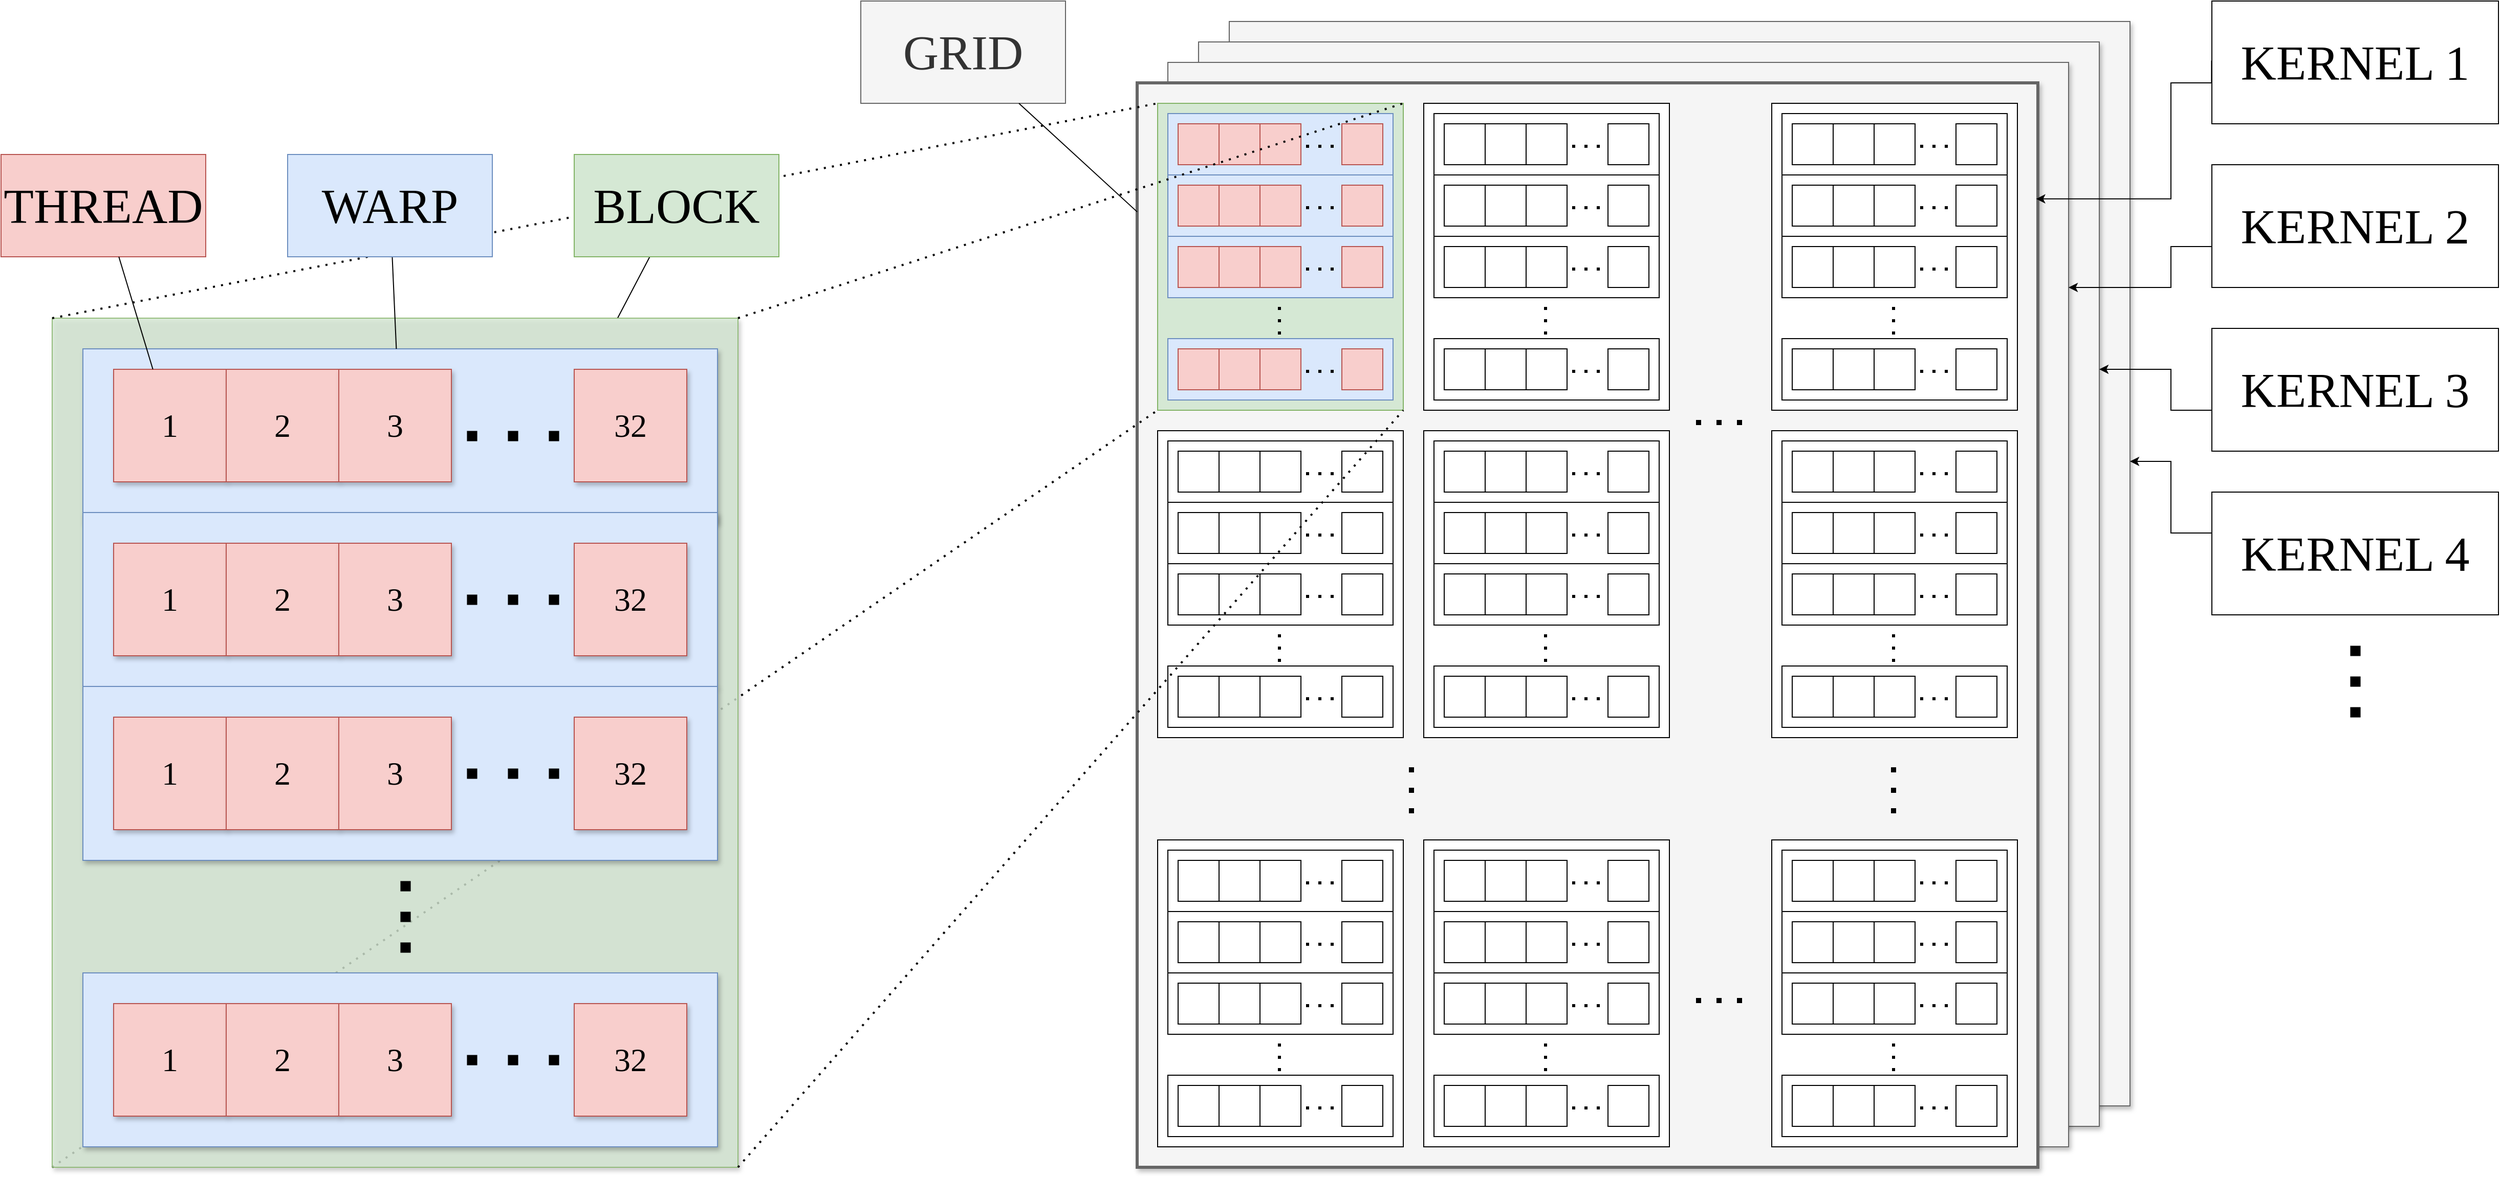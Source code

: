<mxfile version="21.6.8" type="device">
  <diagram name="Page-1" id="P9NH75M2bkHf4CHndn5H">
    <mxGraphModel dx="7342" dy="5944" grid="1" gridSize="10" guides="1" tooltips="1" connect="1" arrows="1" fold="1" page="1" pageScale="1" pageWidth="827" pageHeight="1169" math="0" shadow="0">
      <root>
        <mxCell id="0" />
        <mxCell id="1" parent="0" />
        <mxCell id="WgCXtVQOdJW3vV8rvmdJ-2451" value="" style="rounded=0;whiteSpace=wrap;html=1;fillColor=#f5f5f5;strokeColor=#666666;fontColor=#333333;shadow=1;fontFamily=IBM Plex Mono;fontSource=https%3A%2F%2Ffonts.googleapis.com%2Fcss%3Ffamily%3DIBM%2BPlex%2BMono;fontSize=48;" parent="1" vertex="1">
          <mxGeometry x="-2080" y="-3480" width="880" height="1060" as="geometry" />
        </mxCell>
        <mxCell id="WgCXtVQOdJW3vV8rvmdJ-2450" value="" style="rounded=0;whiteSpace=wrap;html=1;fillColor=#f5f5f5;strokeColor=#666666;fontColor=#333333;shadow=1;fontFamily=IBM Plex Mono;fontSource=https%3A%2F%2Ffonts.googleapis.com%2Fcss%3Ffamily%3DIBM%2BPlex%2BMono;fontSize=48;" parent="1" vertex="1">
          <mxGeometry x="-2110" y="-3460" width="880" height="1060" as="geometry" />
        </mxCell>
        <mxCell id="WgCXtVQOdJW3vV8rvmdJ-2449" value="" style="rounded=0;whiteSpace=wrap;html=1;fillColor=#f5f5f5;strokeColor=#666666;fontColor=#333333;shadow=1;fontFamily=IBM Plex Mono;fontSource=https%3A%2F%2Ffonts.googleapis.com%2Fcss%3Ffamily%3DIBM%2BPlex%2BMono;fontSize=48;" parent="1" vertex="1">
          <mxGeometry x="-2140" y="-3440" width="880" height="1060" as="geometry" />
        </mxCell>
        <mxCell id="WgCXtVQOdJW3vV8rvmdJ-857" value="" style="rounded=0;whiteSpace=wrap;html=1;fontFamily=IBM Plex Mono;fontSource=https%3A%2F%2Ffonts.googleapis.com%2Fcss%3Ffamily%3DIBM%2BPlex%2BMono;fontSize=48;" parent="1" vertex="1">
          <mxGeometry x="-2140" y="-3390" width="310" height="300" as="geometry" />
        </mxCell>
        <mxCell id="WgCXtVQOdJW3vV8rvmdJ-858" value="" style="endArrow=none;dashed=1;html=1;dashPattern=1 3;strokeWidth=3;rounded=0;entryX=0.5;entryY=1;entryDx=0;entryDy=0;exitX=0.5;exitY=0;exitDx=0;exitDy=0;fontFamily=IBM Plex Mono;fontSource=https%3A%2F%2Ffonts.googleapis.com%2Fcss%3Ffamily%3DIBM%2BPlex%2BMono;fontSize=48;" parent="1" edge="1">
          <mxGeometry width="50" height="50" relative="1" as="geometry">
            <mxPoint x="-2021" y="-3164" as="sourcePoint" />
            <mxPoint x="-2021" y="-3204" as="targetPoint" />
          </mxGeometry>
        </mxCell>
        <mxCell id="WgCXtVQOdJW3vV8rvmdJ-859" value="" style="rounded=0;whiteSpace=wrap;html=1;fontFamily=IBM Plex Mono;fontSource=https%3A%2F%2Ffonts.googleapis.com%2Fcss%3Ffamily%3DIBM%2BPlex%2BMono;fontSize=48;" parent="1" vertex="1">
          <mxGeometry x="-2130" y="-3380" width="290" height="60" as="geometry" />
        </mxCell>
        <mxCell id="WgCXtVQOdJW3vV8rvmdJ-860" value="" style="endArrow=none;dashed=1;html=1;dashPattern=1 3;strokeWidth=3;rounded=0;exitX=1;exitY=0.5;exitDx=0;exitDy=0;entryX=0;entryY=0.5;entryDx=0;entryDy=0;fontFamily=IBM Plex Mono;fontSource=https%3A%2F%2Ffonts.googleapis.com%2Fcss%3Ffamily%3DIBM%2BPlex%2BMono;fontSize=48;" parent="1" edge="1">
          <mxGeometry width="50" height="50" relative="1" as="geometry">
            <mxPoint x="-2007" y="-3348" as="sourcePoint" />
            <mxPoint x="-1967" y="-3348" as="targetPoint" />
          </mxGeometry>
        </mxCell>
        <mxCell id="WgCXtVQOdJW3vV8rvmdJ-861" value="" style="whiteSpace=wrap;html=1;aspect=fixed;fontFamily=IBM Plex Mono;fontSource=https%3A%2F%2Ffonts.googleapis.com%2Fcss%3Ffamily%3DIBM%2BPlex%2BMono;fontSize=48;" parent="1" vertex="1">
          <mxGeometry x="-2120" y="-3370" width="110" height="40" as="geometry" />
        </mxCell>
        <mxCell id="WgCXtVQOdJW3vV8rvmdJ-862" value="" style="whiteSpace=wrap;html=1;aspect=fixed;fontFamily=IBM Plex Mono;fontSource=https%3A%2F%2Ffonts.googleapis.com%2Fcss%3Ffamily%3DIBM%2BPlex%2BMono;fontSize=48;" parent="1" vertex="1">
          <mxGeometry x="-2080" y="-3370" width="110" height="40" as="geometry" />
        </mxCell>
        <mxCell id="WgCXtVQOdJW3vV8rvmdJ-863" value="" style="whiteSpace=wrap;html=1;aspect=fixed;fontFamily=IBM Plex Mono;fontSource=https%3A%2F%2Ffonts.googleapis.com%2Fcss%3Ffamily%3DIBM%2BPlex%2BMono;fontSize=48;" parent="1" vertex="1">
          <mxGeometry x="-2040" y="-3370" width="110" height="40" as="geometry" />
        </mxCell>
        <mxCell id="WgCXtVQOdJW3vV8rvmdJ-864" value="" style="whiteSpace=wrap;html=1;aspect=fixed;fontFamily=IBM Plex Mono;fontSource=https%3A%2F%2Ffonts.googleapis.com%2Fcss%3Ffamily%3DIBM%2BPlex%2BMono;fontSize=48;" parent="1" vertex="1">
          <mxGeometry x="-1960" y="-3370" width="110" height="40" as="geometry" />
        </mxCell>
        <mxCell id="WgCXtVQOdJW3vV8rvmdJ-865" value="" style="rounded=0;whiteSpace=wrap;html=1;fontFamily=IBM Plex Mono;fontSource=https%3A%2F%2Ffonts.googleapis.com%2Fcss%3Ffamily%3DIBM%2BPlex%2BMono;fontSize=48;" parent="1" vertex="1">
          <mxGeometry x="-2130" y="-3320" width="290" height="60" as="geometry" />
        </mxCell>
        <mxCell id="WgCXtVQOdJW3vV8rvmdJ-866" value="" style="endArrow=none;dashed=1;html=1;dashPattern=1 3;strokeWidth=3;rounded=0;exitX=1;exitY=0.5;exitDx=0;exitDy=0;entryX=0;entryY=0.5;entryDx=0;entryDy=0;fontFamily=IBM Plex Mono;fontSource=https%3A%2F%2Ffonts.googleapis.com%2Fcss%3Ffamily%3DIBM%2BPlex%2BMono;fontSize=48;" parent="1" edge="1">
          <mxGeometry width="50" height="50" relative="1" as="geometry">
            <mxPoint x="-2007" y="-3288" as="sourcePoint" />
            <mxPoint x="-1967" y="-3288" as="targetPoint" />
          </mxGeometry>
        </mxCell>
        <mxCell id="WgCXtVQOdJW3vV8rvmdJ-867" value="" style="whiteSpace=wrap;html=1;aspect=fixed;fontFamily=IBM Plex Mono;fontSource=https%3A%2F%2Ffonts.googleapis.com%2Fcss%3Ffamily%3DIBM%2BPlex%2BMono;fontSize=48;" parent="1" vertex="1">
          <mxGeometry x="-2120" y="-3310" width="110" height="40" as="geometry" />
        </mxCell>
        <mxCell id="WgCXtVQOdJW3vV8rvmdJ-868" value="" style="whiteSpace=wrap;html=1;aspect=fixed;fontFamily=IBM Plex Mono;fontSource=https%3A%2F%2Ffonts.googleapis.com%2Fcss%3Ffamily%3DIBM%2BPlex%2BMono;fontSize=48;" parent="1" vertex="1">
          <mxGeometry x="-2080" y="-3310" width="110" height="40" as="geometry" />
        </mxCell>
        <mxCell id="WgCXtVQOdJW3vV8rvmdJ-869" value="" style="whiteSpace=wrap;html=1;aspect=fixed;fontFamily=IBM Plex Mono;fontSource=https%3A%2F%2Ffonts.googleapis.com%2Fcss%3Ffamily%3DIBM%2BPlex%2BMono;fontSize=48;" parent="1" vertex="1">
          <mxGeometry x="-2040" y="-3310" width="110" height="40" as="geometry" />
        </mxCell>
        <mxCell id="WgCXtVQOdJW3vV8rvmdJ-870" value="" style="whiteSpace=wrap;html=1;aspect=fixed;fontFamily=IBM Plex Mono;fontSource=https%3A%2F%2Ffonts.googleapis.com%2Fcss%3Ffamily%3DIBM%2BPlex%2BMono;fontSize=48;" parent="1" vertex="1">
          <mxGeometry x="-1960" y="-3310" width="110" height="40" as="geometry" />
        </mxCell>
        <mxCell id="WgCXtVQOdJW3vV8rvmdJ-871" value="" style="rounded=0;whiteSpace=wrap;html=1;fontFamily=IBM Plex Mono;fontSource=https%3A%2F%2Ffonts.googleapis.com%2Fcss%3Ffamily%3DIBM%2BPlex%2BMono;fontSize=48;" parent="1" vertex="1">
          <mxGeometry x="-2130" y="-3260" width="290" height="60" as="geometry" />
        </mxCell>
        <mxCell id="WgCXtVQOdJW3vV8rvmdJ-872" value="" style="endArrow=none;dashed=1;html=1;dashPattern=1 3;strokeWidth=3;rounded=0;exitX=1;exitY=0.5;exitDx=0;exitDy=0;entryX=0;entryY=0.5;entryDx=0;entryDy=0;fontFamily=IBM Plex Mono;fontSource=https%3A%2F%2Ffonts.googleapis.com%2Fcss%3Ffamily%3DIBM%2BPlex%2BMono;fontSize=48;" parent="1" edge="1">
          <mxGeometry width="50" height="50" relative="1" as="geometry">
            <mxPoint x="-2007" y="-3228" as="sourcePoint" />
            <mxPoint x="-1967" y="-3228" as="targetPoint" />
          </mxGeometry>
        </mxCell>
        <mxCell id="WgCXtVQOdJW3vV8rvmdJ-873" value="" style="whiteSpace=wrap;html=1;aspect=fixed;fontFamily=IBM Plex Mono;fontSource=https%3A%2F%2Ffonts.googleapis.com%2Fcss%3Ffamily%3DIBM%2BPlex%2BMono;fontSize=48;" parent="1" vertex="1">
          <mxGeometry x="-2120" y="-3250" width="110" height="40" as="geometry" />
        </mxCell>
        <mxCell id="WgCXtVQOdJW3vV8rvmdJ-874" value="" style="whiteSpace=wrap;html=1;aspect=fixed;fontFamily=IBM Plex Mono;fontSource=https%3A%2F%2Ffonts.googleapis.com%2Fcss%3Ffamily%3DIBM%2BPlex%2BMono;fontSize=48;" parent="1" vertex="1">
          <mxGeometry x="-2080" y="-3250" width="110" height="40" as="geometry" />
        </mxCell>
        <mxCell id="WgCXtVQOdJW3vV8rvmdJ-875" value="" style="whiteSpace=wrap;html=1;aspect=fixed;fontFamily=IBM Plex Mono;fontSource=https%3A%2F%2Ffonts.googleapis.com%2Fcss%3Ffamily%3DIBM%2BPlex%2BMono;fontSize=48;" parent="1" vertex="1">
          <mxGeometry x="-2040" y="-3250" width="110" height="40" as="geometry" />
        </mxCell>
        <mxCell id="WgCXtVQOdJW3vV8rvmdJ-876" value="" style="whiteSpace=wrap;html=1;aspect=fixed;fontFamily=IBM Plex Mono;fontSource=https%3A%2F%2Ffonts.googleapis.com%2Fcss%3Ffamily%3DIBM%2BPlex%2BMono;fontSize=48;" parent="1" vertex="1">
          <mxGeometry x="-1960" y="-3250" width="110" height="40" as="geometry" />
        </mxCell>
        <mxCell id="WgCXtVQOdJW3vV8rvmdJ-877" value="" style="rounded=0;whiteSpace=wrap;html=1;fontFamily=IBM Plex Mono;fontSource=https%3A%2F%2Ffonts.googleapis.com%2Fcss%3Ffamily%3DIBM%2BPlex%2BMono;fontSize=48;" parent="1" vertex="1">
          <mxGeometry x="-2130" y="-3160" width="290" height="60" as="geometry" />
        </mxCell>
        <mxCell id="WgCXtVQOdJW3vV8rvmdJ-878" value="" style="endArrow=none;dashed=1;html=1;dashPattern=1 3;strokeWidth=3;rounded=0;exitX=1;exitY=0.5;exitDx=0;exitDy=0;entryX=0;entryY=0.5;entryDx=0;entryDy=0;fontFamily=IBM Plex Mono;fontSource=https%3A%2F%2Ffonts.googleapis.com%2Fcss%3Ffamily%3DIBM%2BPlex%2BMono;fontSize=48;" parent="1" edge="1">
          <mxGeometry width="50" height="50" relative="1" as="geometry">
            <mxPoint x="-2007" y="-3128" as="sourcePoint" />
            <mxPoint x="-1967" y="-3128" as="targetPoint" />
          </mxGeometry>
        </mxCell>
        <mxCell id="WgCXtVQOdJW3vV8rvmdJ-879" value="" style="whiteSpace=wrap;html=1;aspect=fixed;fontFamily=IBM Plex Mono;fontSource=https%3A%2F%2Ffonts.googleapis.com%2Fcss%3Ffamily%3DIBM%2BPlex%2BMono;fontSize=48;" parent="1" vertex="1">
          <mxGeometry x="-2120" y="-3150" width="110" height="40" as="geometry" />
        </mxCell>
        <mxCell id="WgCXtVQOdJW3vV8rvmdJ-880" value="" style="whiteSpace=wrap;html=1;aspect=fixed;fontFamily=IBM Plex Mono;fontSource=https%3A%2F%2Ffonts.googleapis.com%2Fcss%3Ffamily%3DIBM%2BPlex%2BMono;fontSize=48;" parent="1" vertex="1">
          <mxGeometry x="-2080" y="-3150" width="110" height="40" as="geometry" />
        </mxCell>
        <mxCell id="WgCXtVQOdJW3vV8rvmdJ-881" value="" style="whiteSpace=wrap;html=1;aspect=fixed;fontFamily=IBM Plex Mono;fontSource=https%3A%2F%2Ffonts.googleapis.com%2Fcss%3Ffamily%3DIBM%2BPlex%2BMono;fontSize=48;" parent="1" vertex="1">
          <mxGeometry x="-2040" y="-3150" width="110" height="40" as="geometry" />
        </mxCell>
        <mxCell id="WgCXtVQOdJW3vV8rvmdJ-882" value="" style="whiteSpace=wrap;html=1;aspect=fixed;fontFamily=IBM Plex Mono;fontSource=https%3A%2F%2Ffonts.googleapis.com%2Fcss%3Ffamily%3DIBM%2BPlex%2BMono;fontSize=48;" parent="1" vertex="1">
          <mxGeometry x="-1960" y="-3150" width="110" height="40" as="geometry" />
        </mxCell>
        <mxCell id="WgCXtVQOdJW3vV8rvmdJ-883" value="" style="endArrow=none;dashed=1;html=1;dashPattern=1 3;strokeWidth=5;rounded=0;fontFamily=IBM Plex Mono;fontSource=https%3A%2F%2Ffonts.googleapis.com%2Fcss%3Ffamily%3DIBM%2BPlex%2BMono;fontSize=48;" parent="1" edge="1">
          <mxGeometry width="50" height="50" relative="1" as="geometry">
            <mxPoint x="-1614" y="-3078" as="sourcePoint" />
            <mxPoint x="-1554" y="-3078" as="targetPoint" />
          </mxGeometry>
        </mxCell>
        <mxCell id="WgCXtVQOdJW3vV8rvmdJ-884" value="" style="endArrow=none;dashed=1;html=1;dashPattern=1 3;strokeWidth=5;rounded=0;fontFamily=IBM Plex Mono;fontSource=https%3A%2F%2Ffonts.googleapis.com%2Fcss%3Ffamily%3DIBM%2BPlex%2BMono;fontSize=48;" parent="1" edge="1">
          <mxGeometry width="50" height="50" relative="1" as="geometry">
            <mxPoint x="-1614" y="-2513" as="sourcePoint" />
            <mxPoint x="-1554" y="-2513" as="targetPoint" />
          </mxGeometry>
        </mxCell>
        <mxCell id="WgCXtVQOdJW3vV8rvmdJ-885" value="" style="endArrow=none;dashed=1;html=1;dashPattern=1 3;strokeWidth=5;rounded=0;fontFamily=IBM Plex Mono;fontSource=https%3A%2F%2Ffonts.googleapis.com%2Fcss%3Ffamily%3DIBM%2BPlex%2BMono;fontSize=48;" parent="1" edge="1">
          <mxGeometry width="50" height="50" relative="1" as="geometry">
            <mxPoint x="-1421" y="-2741" as="sourcePoint" />
            <mxPoint x="-1421" y="-2681" as="targetPoint" />
          </mxGeometry>
        </mxCell>
        <mxCell id="WgCXtVQOdJW3vV8rvmdJ-886" value="" style="endArrow=none;dashed=1;html=1;dashPattern=1 3;strokeWidth=5;rounded=0;fontFamily=IBM Plex Mono;fontSource=https%3A%2F%2Ffonts.googleapis.com%2Fcss%3Ffamily%3DIBM%2BPlex%2BMono;fontSize=48;" parent="1" edge="1">
          <mxGeometry width="50" height="50" relative="1" as="geometry">
            <mxPoint x="-1892" y="-2741" as="sourcePoint" />
            <mxPoint x="-1892" y="-2681" as="targetPoint" />
          </mxGeometry>
        </mxCell>
        <mxCell id="WgCXtVQOdJW3vV8rvmdJ-888" value="" style="rounded=0;whiteSpace=wrap;html=1;fontFamily=IBM Plex Mono;fontSource=https%3A%2F%2Ffonts.googleapis.com%2Fcss%3Ffamily%3DIBM%2BPlex%2BMono;fontSize=48;" parent="1" vertex="1">
          <mxGeometry x="-1880" y="-3390" width="310" height="300" as="geometry" />
        </mxCell>
        <mxCell id="WgCXtVQOdJW3vV8rvmdJ-889" value="" style="endArrow=none;dashed=1;html=1;dashPattern=1 3;strokeWidth=3;rounded=0;entryX=0.5;entryY=1;entryDx=0;entryDy=0;exitX=0.5;exitY=0;exitDx=0;exitDy=0;fontFamily=IBM Plex Mono;fontSource=https%3A%2F%2Ffonts.googleapis.com%2Fcss%3Ffamily%3DIBM%2BPlex%2BMono;fontSize=48;" parent="1" edge="1">
          <mxGeometry width="50" height="50" relative="1" as="geometry">
            <mxPoint x="-1761" y="-3164" as="sourcePoint" />
            <mxPoint x="-1761" y="-3204" as="targetPoint" />
          </mxGeometry>
        </mxCell>
        <mxCell id="WgCXtVQOdJW3vV8rvmdJ-890" value="" style="rounded=0;whiteSpace=wrap;html=1;fontFamily=IBM Plex Mono;fontSource=https%3A%2F%2Ffonts.googleapis.com%2Fcss%3Ffamily%3DIBM%2BPlex%2BMono;fontSize=48;" parent="1" vertex="1">
          <mxGeometry x="-1870" y="-3380" width="290" height="60" as="geometry" />
        </mxCell>
        <mxCell id="WgCXtVQOdJW3vV8rvmdJ-891" value="" style="endArrow=none;dashed=1;html=1;dashPattern=1 3;strokeWidth=3;rounded=0;exitX=1;exitY=0.5;exitDx=0;exitDy=0;entryX=0;entryY=0.5;entryDx=0;entryDy=0;fontFamily=IBM Plex Mono;fontSource=https%3A%2F%2Ffonts.googleapis.com%2Fcss%3Ffamily%3DIBM%2BPlex%2BMono;fontSize=48;" parent="1" edge="1">
          <mxGeometry width="50" height="50" relative="1" as="geometry">
            <mxPoint x="-1747" y="-3348" as="sourcePoint" />
            <mxPoint x="-1707" y="-3348" as="targetPoint" />
          </mxGeometry>
        </mxCell>
        <mxCell id="WgCXtVQOdJW3vV8rvmdJ-892" value="" style="whiteSpace=wrap;html=1;aspect=fixed;fontFamily=IBM Plex Mono;fontSource=https%3A%2F%2Ffonts.googleapis.com%2Fcss%3Ffamily%3DIBM%2BPlex%2BMono;fontSize=48;" parent="1" vertex="1">
          <mxGeometry x="-1860" y="-3370" width="110" height="40" as="geometry" />
        </mxCell>
        <mxCell id="WgCXtVQOdJW3vV8rvmdJ-893" value="" style="whiteSpace=wrap;html=1;aspect=fixed;fontFamily=IBM Plex Mono;fontSource=https%3A%2F%2Ffonts.googleapis.com%2Fcss%3Ffamily%3DIBM%2BPlex%2BMono;fontSize=48;" parent="1" vertex="1">
          <mxGeometry x="-1820" y="-3370" width="110" height="40" as="geometry" />
        </mxCell>
        <mxCell id="WgCXtVQOdJW3vV8rvmdJ-894" value="" style="whiteSpace=wrap;html=1;aspect=fixed;fontFamily=IBM Plex Mono;fontSource=https%3A%2F%2Ffonts.googleapis.com%2Fcss%3Ffamily%3DIBM%2BPlex%2BMono;fontSize=48;" parent="1" vertex="1">
          <mxGeometry x="-1780" y="-3370" width="110" height="40" as="geometry" />
        </mxCell>
        <mxCell id="WgCXtVQOdJW3vV8rvmdJ-895" value="" style="whiteSpace=wrap;html=1;aspect=fixed;fontFamily=IBM Plex Mono;fontSource=https%3A%2F%2Ffonts.googleapis.com%2Fcss%3Ffamily%3DIBM%2BPlex%2BMono;fontSize=48;" parent="1" vertex="1">
          <mxGeometry x="-1700" y="-3370" width="110" height="40" as="geometry" />
        </mxCell>
        <mxCell id="WgCXtVQOdJW3vV8rvmdJ-896" value="" style="rounded=0;whiteSpace=wrap;html=1;fontFamily=IBM Plex Mono;fontSource=https%3A%2F%2Ffonts.googleapis.com%2Fcss%3Ffamily%3DIBM%2BPlex%2BMono;fontSize=48;" parent="1" vertex="1">
          <mxGeometry x="-1870" y="-3320" width="290" height="60" as="geometry" />
        </mxCell>
        <mxCell id="WgCXtVQOdJW3vV8rvmdJ-897" value="" style="endArrow=none;dashed=1;html=1;dashPattern=1 3;strokeWidth=3;rounded=0;exitX=1;exitY=0.5;exitDx=0;exitDy=0;entryX=0;entryY=0.5;entryDx=0;entryDy=0;fontFamily=IBM Plex Mono;fontSource=https%3A%2F%2Ffonts.googleapis.com%2Fcss%3Ffamily%3DIBM%2BPlex%2BMono;fontSize=48;" parent="1" edge="1">
          <mxGeometry width="50" height="50" relative="1" as="geometry">
            <mxPoint x="-1747" y="-3288" as="sourcePoint" />
            <mxPoint x="-1707" y="-3288" as="targetPoint" />
          </mxGeometry>
        </mxCell>
        <mxCell id="WgCXtVQOdJW3vV8rvmdJ-898" value="" style="whiteSpace=wrap;html=1;aspect=fixed;fontFamily=IBM Plex Mono;fontSource=https%3A%2F%2Ffonts.googleapis.com%2Fcss%3Ffamily%3DIBM%2BPlex%2BMono;fontSize=48;" parent="1" vertex="1">
          <mxGeometry x="-1860" y="-3310" width="110" height="40" as="geometry" />
        </mxCell>
        <mxCell id="WgCXtVQOdJW3vV8rvmdJ-899" value="" style="whiteSpace=wrap;html=1;aspect=fixed;fontFamily=IBM Plex Mono;fontSource=https%3A%2F%2Ffonts.googleapis.com%2Fcss%3Ffamily%3DIBM%2BPlex%2BMono;fontSize=48;" parent="1" vertex="1">
          <mxGeometry x="-1820" y="-3310" width="110" height="40" as="geometry" />
        </mxCell>
        <mxCell id="WgCXtVQOdJW3vV8rvmdJ-900" value="" style="whiteSpace=wrap;html=1;aspect=fixed;fontFamily=IBM Plex Mono;fontSource=https%3A%2F%2Ffonts.googleapis.com%2Fcss%3Ffamily%3DIBM%2BPlex%2BMono;fontSize=48;" parent="1" vertex="1">
          <mxGeometry x="-1780" y="-3310" width="110" height="40" as="geometry" />
        </mxCell>
        <mxCell id="WgCXtVQOdJW3vV8rvmdJ-901" value="" style="whiteSpace=wrap;html=1;aspect=fixed;fontFamily=IBM Plex Mono;fontSource=https%3A%2F%2Ffonts.googleapis.com%2Fcss%3Ffamily%3DIBM%2BPlex%2BMono;fontSize=48;" parent="1" vertex="1">
          <mxGeometry x="-1700" y="-3310" width="110" height="40" as="geometry" />
        </mxCell>
        <mxCell id="WgCXtVQOdJW3vV8rvmdJ-902" value="" style="rounded=0;whiteSpace=wrap;html=1;fontFamily=IBM Plex Mono;fontSource=https%3A%2F%2Ffonts.googleapis.com%2Fcss%3Ffamily%3DIBM%2BPlex%2BMono;fontSize=48;" parent="1" vertex="1">
          <mxGeometry x="-1870" y="-3260" width="290" height="60" as="geometry" />
        </mxCell>
        <mxCell id="WgCXtVQOdJW3vV8rvmdJ-903" value="" style="endArrow=none;dashed=1;html=1;dashPattern=1 3;strokeWidth=3;rounded=0;exitX=1;exitY=0.5;exitDx=0;exitDy=0;entryX=0;entryY=0.5;entryDx=0;entryDy=0;fontFamily=IBM Plex Mono;fontSource=https%3A%2F%2Ffonts.googleapis.com%2Fcss%3Ffamily%3DIBM%2BPlex%2BMono;fontSize=48;" parent="1" edge="1">
          <mxGeometry width="50" height="50" relative="1" as="geometry">
            <mxPoint x="-1747" y="-3228" as="sourcePoint" />
            <mxPoint x="-1707" y="-3228" as="targetPoint" />
          </mxGeometry>
        </mxCell>
        <mxCell id="WgCXtVQOdJW3vV8rvmdJ-904" value="" style="whiteSpace=wrap;html=1;aspect=fixed;fontFamily=IBM Plex Mono;fontSource=https%3A%2F%2Ffonts.googleapis.com%2Fcss%3Ffamily%3DIBM%2BPlex%2BMono;fontSize=48;" parent="1" vertex="1">
          <mxGeometry x="-1860" y="-3250" width="110" height="40" as="geometry" />
        </mxCell>
        <mxCell id="WgCXtVQOdJW3vV8rvmdJ-905" value="" style="whiteSpace=wrap;html=1;aspect=fixed;fontFamily=IBM Plex Mono;fontSource=https%3A%2F%2Ffonts.googleapis.com%2Fcss%3Ffamily%3DIBM%2BPlex%2BMono;fontSize=48;" parent="1" vertex="1">
          <mxGeometry x="-1820" y="-3250" width="110" height="40" as="geometry" />
        </mxCell>
        <mxCell id="WgCXtVQOdJW3vV8rvmdJ-906" value="" style="whiteSpace=wrap;html=1;aspect=fixed;fontFamily=IBM Plex Mono;fontSource=https%3A%2F%2Ffonts.googleapis.com%2Fcss%3Ffamily%3DIBM%2BPlex%2BMono;fontSize=48;" parent="1" vertex="1">
          <mxGeometry x="-1780" y="-3250" width="110" height="40" as="geometry" />
        </mxCell>
        <mxCell id="WgCXtVQOdJW3vV8rvmdJ-907" value="" style="whiteSpace=wrap;html=1;aspect=fixed;fontFamily=IBM Plex Mono;fontSource=https%3A%2F%2Ffonts.googleapis.com%2Fcss%3Ffamily%3DIBM%2BPlex%2BMono;fontSize=48;" parent="1" vertex="1">
          <mxGeometry x="-1700" y="-3250" width="110" height="40" as="geometry" />
        </mxCell>
        <mxCell id="WgCXtVQOdJW3vV8rvmdJ-908" value="" style="rounded=0;whiteSpace=wrap;html=1;fontFamily=IBM Plex Mono;fontSource=https%3A%2F%2Ffonts.googleapis.com%2Fcss%3Ffamily%3DIBM%2BPlex%2BMono;fontSize=48;" parent="1" vertex="1">
          <mxGeometry x="-1870" y="-3160" width="290" height="60" as="geometry" />
        </mxCell>
        <mxCell id="WgCXtVQOdJW3vV8rvmdJ-909" value="" style="endArrow=none;dashed=1;html=1;dashPattern=1 3;strokeWidth=3;rounded=0;exitX=1;exitY=0.5;exitDx=0;exitDy=0;entryX=0;entryY=0.5;entryDx=0;entryDy=0;fontFamily=IBM Plex Mono;fontSource=https%3A%2F%2Ffonts.googleapis.com%2Fcss%3Ffamily%3DIBM%2BPlex%2BMono;fontSize=48;" parent="1" edge="1">
          <mxGeometry width="50" height="50" relative="1" as="geometry">
            <mxPoint x="-1747" y="-3128" as="sourcePoint" />
            <mxPoint x="-1707" y="-3128" as="targetPoint" />
          </mxGeometry>
        </mxCell>
        <mxCell id="WgCXtVQOdJW3vV8rvmdJ-910" value="" style="whiteSpace=wrap;html=1;aspect=fixed;fontFamily=IBM Plex Mono;fontSource=https%3A%2F%2Ffonts.googleapis.com%2Fcss%3Ffamily%3DIBM%2BPlex%2BMono;fontSize=48;" parent="1" vertex="1">
          <mxGeometry x="-1860" y="-3150" width="110" height="40" as="geometry" />
        </mxCell>
        <mxCell id="WgCXtVQOdJW3vV8rvmdJ-911" value="" style="whiteSpace=wrap;html=1;aspect=fixed;fontFamily=IBM Plex Mono;fontSource=https%3A%2F%2Ffonts.googleapis.com%2Fcss%3Ffamily%3DIBM%2BPlex%2BMono;fontSize=48;" parent="1" vertex="1">
          <mxGeometry x="-1820" y="-3150" width="110" height="40" as="geometry" />
        </mxCell>
        <mxCell id="WgCXtVQOdJW3vV8rvmdJ-912" value="" style="whiteSpace=wrap;html=1;aspect=fixed;fontFamily=IBM Plex Mono;fontSource=https%3A%2F%2Ffonts.googleapis.com%2Fcss%3Ffamily%3DIBM%2BPlex%2BMono;fontSize=48;" parent="1" vertex="1">
          <mxGeometry x="-1780" y="-3150" width="110" height="40" as="geometry" />
        </mxCell>
        <mxCell id="WgCXtVQOdJW3vV8rvmdJ-913" value="" style="whiteSpace=wrap;html=1;aspect=fixed;fontFamily=IBM Plex Mono;fontSource=https%3A%2F%2Ffonts.googleapis.com%2Fcss%3Ffamily%3DIBM%2BPlex%2BMono;fontSize=48;" parent="1" vertex="1">
          <mxGeometry x="-1700" y="-3150" width="110" height="40" as="geometry" />
        </mxCell>
        <mxCell id="WgCXtVQOdJW3vV8rvmdJ-914" value="" style="rounded=0;whiteSpace=wrap;html=1;fontFamily=IBM Plex Mono;fontSource=https%3A%2F%2Ffonts.googleapis.com%2Fcss%3Ffamily%3DIBM%2BPlex%2BMono;fontSize=48;" parent="1" vertex="1">
          <mxGeometry x="-2140" y="-3070" width="310" height="300" as="geometry" />
        </mxCell>
        <mxCell id="WgCXtVQOdJW3vV8rvmdJ-915" value="" style="endArrow=none;dashed=1;html=1;dashPattern=1 3;strokeWidth=3;rounded=0;entryX=0.5;entryY=1;entryDx=0;entryDy=0;exitX=0.5;exitY=0;exitDx=0;exitDy=0;fontFamily=IBM Plex Mono;fontSource=https%3A%2F%2Ffonts.googleapis.com%2Fcss%3Ffamily%3DIBM%2BPlex%2BMono;fontSize=48;" parent="1" edge="1">
          <mxGeometry width="50" height="50" relative="1" as="geometry">
            <mxPoint x="-2021" y="-2844" as="sourcePoint" />
            <mxPoint x="-2021" y="-2884" as="targetPoint" />
          </mxGeometry>
        </mxCell>
        <mxCell id="WgCXtVQOdJW3vV8rvmdJ-916" value="" style="rounded=0;whiteSpace=wrap;html=1;fontFamily=IBM Plex Mono;fontSource=https%3A%2F%2Ffonts.googleapis.com%2Fcss%3Ffamily%3DIBM%2BPlex%2BMono;fontSize=48;" parent="1" vertex="1">
          <mxGeometry x="-2130" y="-3060" width="290" height="60" as="geometry" />
        </mxCell>
        <mxCell id="WgCXtVQOdJW3vV8rvmdJ-917" value="" style="endArrow=none;dashed=1;html=1;dashPattern=1 3;strokeWidth=3;rounded=0;exitX=1;exitY=0.5;exitDx=0;exitDy=0;entryX=0;entryY=0.5;entryDx=0;entryDy=0;fontFamily=IBM Plex Mono;fontSource=https%3A%2F%2Ffonts.googleapis.com%2Fcss%3Ffamily%3DIBM%2BPlex%2BMono;fontSize=48;" parent="1" edge="1">
          <mxGeometry width="50" height="50" relative="1" as="geometry">
            <mxPoint x="-2007" y="-3028" as="sourcePoint" />
            <mxPoint x="-1967" y="-3028" as="targetPoint" />
          </mxGeometry>
        </mxCell>
        <mxCell id="WgCXtVQOdJW3vV8rvmdJ-918" value="" style="whiteSpace=wrap;html=1;aspect=fixed;fontFamily=IBM Plex Mono;fontSource=https%3A%2F%2Ffonts.googleapis.com%2Fcss%3Ffamily%3DIBM%2BPlex%2BMono;fontSize=48;" parent="1" vertex="1">
          <mxGeometry x="-2120" y="-3050" width="110" height="40" as="geometry" />
        </mxCell>
        <mxCell id="WgCXtVQOdJW3vV8rvmdJ-919" value="" style="whiteSpace=wrap;html=1;aspect=fixed;fontFamily=IBM Plex Mono;fontSource=https%3A%2F%2Ffonts.googleapis.com%2Fcss%3Ffamily%3DIBM%2BPlex%2BMono;fontSize=48;" parent="1" vertex="1">
          <mxGeometry x="-2080" y="-3050" width="110" height="40" as="geometry" />
        </mxCell>
        <mxCell id="WgCXtVQOdJW3vV8rvmdJ-920" value="" style="whiteSpace=wrap;html=1;aspect=fixed;fontFamily=IBM Plex Mono;fontSource=https%3A%2F%2Ffonts.googleapis.com%2Fcss%3Ffamily%3DIBM%2BPlex%2BMono;fontSize=48;" parent="1" vertex="1">
          <mxGeometry x="-2040" y="-3050" width="110" height="40" as="geometry" />
        </mxCell>
        <mxCell id="WgCXtVQOdJW3vV8rvmdJ-921" value="" style="whiteSpace=wrap;html=1;aspect=fixed;fontFamily=IBM Plex Mono;fontSource=https%3A%2F%2Ffonts.googleapis.com%2Fcss%3Ffamily%3DIBM%2BPlex%2BMono;fontSize=48;" parent="1" vertex="1">
          <mxGeometry x="-1960" y="-3050" width="110" height="40" as="geometry" />
        </mxCell>
        <mxCell id="WgCXtVQOdJW3vV8rvmdJ-922" value="" style="rounded=0;whiteSpace=wrap;html=1;fontFamily=IBM Plex Mono;fontSource=https%3A%2F%2Ffonts.googleapis.com%2Fcss%3Ffamily%3DIBM%2BPlex%2BMono;fontSize=48;" parent="1" vertex="1">
          <mxGeometry x="-2130" y="-3000" width="290" height="60" as="geometry" />
        </mxCell>
        <mxCell id="WgCXtVQOdJW3vV8rvmdJ-923" value="" style="endArrow=none;dashed=1;html=1;dashPattern=1 3;strokeWidth=3;rounded=0;exitX=1;exitY=0.5;exitDx=0;exitDy=0;entryX=0;entryY=0.5;entryDx=0;entryDy=0;fontFamily=IBM Plex Mono;fontSource=https%3A%2F%2Ffonts.googleapis.com%2Fcss%3Ffamily%3DIBM%2BPlex%2BMono;fontSize=48;" parent="1" edge="1">
          <mxGeometry width="50" height="50" relative="1" as="geometry">
            <mxPoint x="-2007" y="-2968" as="sourcePoint" />
            <mxPoint x="-1967" y="-2968" as="targetPoint" />
          </mxGeometry>
        </mxCell>
        <mxCell id="WgCXtVQOdJW3vV8rvmdJ-924" value="" style="whiteSpace=wrap;html=1;aspect=fixed;fontFamily=IBM Plex Mono;fontSource=https%3A%2F%2Ffonts.googleapis.com%2Fcss%3Ffamily%3DIBM%2BPlex%2BMono;fontSize=48;" parent="1" vertex="1">
          <mxGeometry x="-2120" y="-2990" width="110" height="40" as="geometry" />
        </mxCell>
        <mxCell id="WgCXtVQOdJW3vV8rvmdJ-925" value="" style="whiteSpace=wrap;html=1;aspect=fixed;fontFamily=IBM Plex Mono;fontSource=https%3A%2F%2Ffonts.googleapis.com%2Fcss%3Ffamily%3DIBM%2BPlex%2BMono;fontSize=48;" parent="1" vertex="1">
          <mxGeometry x="-2080" y="-2990" width="110" height="40" as="geometry" />
        </mxCell>
        <mxCell id="WgCXtVQOdJW3vV8rvmdJ-926" value="" style="whiteSpace=wrap;html=1;aspect=fixed;fontFamily=IBM Plex Mono;fontSource=https%3A%2F%2Ffonts.googleapis.com%2Fcss%3Ffamily%3DIBM%2BPlex%2BMono;fontSize=48;" parent="1" vertex="1">
          <mxGeometry x="-2040" y="-2990" width="110" height="40" as="geometry" />
        </mxCell>
        <mxCell id="WgCXtVQOdJW3vV8rvmdJ-927" value="" style="whiteSpace=wrap;html=1;aspect=fixed;fontFamily=IBM Plex Mono;fontSource=https%3A%2F%2Ffonts.googleapis.com%2Fcss%3Ffamily%3DIBM%2BPlex%2BMono;fontSize=48;" parent="1" vertex="1">
          <mxGeometry x="-1960" y="-2990" width="110" height="40" as="geometry" />
        </mxCell>
        <mxCell id="WgCXtVQOdJW3vV8rvmdJ-928" value="" style="rounded=0;whiteSpace=wrap;html=1;fontFamily=IBM Plex Mono;fontSource=https%3A%2F%2Ffonts.googleapis.com%2Fcss%3Ffamily%3DIBM%2BPlex%2BMono;fontSize=48;" parent="1" vertex="1">
          <mxGeometry x="-2130" y="-2940" width="290" height="60" as="geometry" />
        </mxCell>
        <mxCell id="WgCXtVQOdJW3vV8rvmdJ-929" value="" style="endArrow=none;dashed=1;html=1;dashPattern=1 3;strokeWidth=3;rounded=0;exitX=1;exitY=0.5;exitDx=0;exitDy=0;entryX=0;entryY=0.5;entryDx=0;entryDy=0;fontFamily=IBM Plex Mono;fontSource=https%3A%2F%2Ffonts.googleapis.com%2Fcss%3Ffamily%3DIBM%2BPlex%2BMono;fontSize=48;" parent="1" edge="1">
          <mxGeometry width="50" height="50" relative="1" as="geometry">
            <mxPoint x="-2007" y="-2908" as="sourcePoint" />
            <mxPoint x="-1967" y="-2908" as="targetPoint" />
          </mxGeometry>
        </mxCell>
        <mxCell id="WgCXtVQOdJW3vV8rvmdJ-930" value="" style="whiteSpace=wrap;html=1;aspect=fixed;fontFamily=IBM Plex Mono;fontSource=https%3A%2F%2Ffonts.googleapis.com%2Fcss%3Ffamily%3DIBM%2BPlex%2BMono;fontSize=48;" parent="1" vertex="1">
          <mxGeometry x="-2120" y="-2930" width="110" height="40" as="geometry" />
        </mxCell>
        <mxCell id="WgCXtVQOdJW3vV8rvmdJ-931" value="" style="whiteSpace=wrap;html=1;aspect=fixed;fontFamily=IBM Plex Mono;fontSource=https%3A%2F%2Ffonts.googleapis.com%2Fcss%3Ffamily%3DIBM%2BPlex%2BMono;fontSize=48;" parent="1" vertex="1">
          <mxGeometry x="-2080" y="-2930" width="110" height="40" as="geometry" />
        </mxCell>
        <mxCell id="WgCXtVQOdJW3vV8rvmdJ-932" value="" style="whiteSpace=wrap;html=1;aspect=fixed;fontFamily=IBM Plex Mono;fontSource=https%3A%2F%2Ffonts.googleapis.com%2Fcss%3Ffamily%3DIBM%2BPlex%2BMono;fontSize=48;" parent="1" vertex="1">
          <mxGeometry x="-2040" y="-2930" width="110" height="40" as="geometry" />
        </mxCell>
        <mxCell id="WgCXtVQOdJW3vV8rvmdJ-933" value="" style="whiteSpace=wrap;html=1;aspect=fixed;fontFamily=IBM Plex Mono;fontSource=https%3A%2F%2Ffonts.googleapis.com%2Fcss%3Ffamily%3DIBM%2BPlex%2BMono;fontSize=48;" parent="1" vertex="1">
          <mxGeometry x="-1960" y="-2930" width="110" height="40" as="geometry" />
        </mxCell>
        <mxCell id="WgCXtVQOdJW3vV8rvmdJ-934" value="" style="rounded=0;whiteSpace=wrap;html=1;fontFamily=IBM Plex Mono;fontSource=https%3A%2F%2Ffonts.googleapis.com%2Fcss%3Ffamily%3DIBM%2BPlex%2BMono;fontSize=48;" parent="1" vertex="1">
          <mxGeometry x="-2130" y="-2840" width="290" height="60" as="geometry" />
        </mxCell>
        <mxCell id="WgCXtVQOdJW3vV8rvmdJ-935" value="" style="endArrow=none;dashed=1;html=1;dashPattern=1 3;strokeWidth=3;rounded=0;exitX=1;exitY=0.5;exitDx=0;exitDy=0;entryX=0;entryY=0.5;entryDx=0;entryDy=0;fontFamily=IBM Plex Mono;fontSource=https%3A%2F%2Ffonts.googleapis.com%2Fcss%3Ffamily%3DIBM%2BPlex%2BMono;fontSize=48;" parent="1" edge="1">
          <mxGeometry width="50" height="50" relative="1" as="geometry">
            <mxPoint x="-2007" y="-2808" as="sourcePoint" />
            <mxPoint x="-1967" y="-2808" as="targetPoint" />
          </mxGeometry>
        </mxCell>
        <mxCell id="WgCXtVQOdJW3vV8rvmdJ-936" value="" style="whiteSpace=wrap;html=1;aspect=fixed;fontFamily=IBM Plex Mono;fontSource=https%3A%2F%2Ffonts.googleapis.com%2Fcss%3Ffamily%3DIBM%2BPlex%2BMono;fontSize=48;" parent="1" vertex="1">
          <mxGeometry x="-2120" y="-2830" width="110" height="40" as="geometry" />
        </mxCell>
        <mxCell id="WgCXtVQOdJW3vV8rvmdJ-937" value="" style="whiteSpace=wrap;html=1;aspect=fixed;fontFamily=IBM Plex Mono;fontSource=https%3A%2F%2Ffonts.googleapis.com%2Fcss%3Ffamily%3DIBM%2BPlex%2BMono;fontSize=48;" parent="1" vertex="1">
          <mxGeometry x="-2080" y="-2830" width="110" height="40" as="geometry" />
        </mxCell>
        <mxCell id="WgCXtVQOdJW3vV8rvmdJ-938" value="" style="whiteSpace=wrap;html=1;aspect=fixed;fontFamily=IBM Plex Mono;fontSource=https%3A%2F%2Ffonts.googleapis.com%2Fcss%3Ffamily%3DIBM%2BPlex%2BMono;fontSize=48;" parent="1" vertex="1">
          <mxGeometry x="-2040" y="-2830" width="110" height="40" as="geometry" />
        </mxCell>
        <mxCell id="WgCXtVQOdJW3vV8rvmdJ-939" value="" style="whiteSpace=wrap;html=1;aspect=fixed;fontFamily=IBM Plex Mono;fontSource=https%3A%2F%2Ffonts.googleapis.com%2Fcss%3Ffamily%3DIBM%2BPlex%2BMono;fontSize=48;" parent="1" vertex="1">
          <mxGeometry x="-1960" y="-2830" width="110" height="40" as="geometry" />
        </mxCell>
        <mxCell id="WgCXtVQOdJW3vV8rvmdJ-940" value="" style="rounded=0;whiteSpace=wrap;html=1;fontFamily=IBM Plex Mono;fontSource=https%3A%2F%2Ffonts.googleapis.com%2Fcss%3Ffamily%3DIBM%2BPlex%2BMono;fontSize=48;" parent="1" vertex="1">
          <mxGeometry x="-1880" y="-3070" width="310" height="300" as="geometry" />
        </mxCell>
        <mxCell id="WgCXtVQOdJW3vV8rvmdJ-941" value="" style="endArrow=none;dashed=1;html=1;dashPattern=1 3;strokeWidth=3;rounded=0;entryX=0.5;entryY=1;entryDx=0;entryDy=0;exitX=0.5;exitY=0;exitDx=0;exitDy=0;fontFamily=IBM Plex Mono;fontSource=https%3A%2F%2Ffonts.googleapis.com%2Fcss%3Ffamily%3DIBM%2BPlex%2BMono;fontSize=48;" parent="1" edge="1">
          <mxGeometry width="50" height="50" relative="1" as="geometry">
            <mxPoint x="-1761" y="-2844" as="sourcePoint" />
            <mxPoint x="-1761" y="-2884" as="targetPoint" />
          </mxGeometry>
        </mxCell>
        <mxCell id="WgCXtVQOdJW3vV8rvmdJ-942" value="" style="rounded=0;whiteSpace=wrap;html=1;fontFamily=IBM Plex Mono;fontSource=https%3A%2F%2Ffonts.googleapis.com%2Fcss%3Ffamily%3DIBM%2BPlex%2BMono;fontSize=48;" parent="1" vertex="1">
          <mxGeometry x="-1870" y="-3060" width="290" height="60" as="geometry" />
        </mxCell>
        <mxCell id="WgCXtVQOdJW3vV8rvmdJ-943" value="" style="endArrow=none;dashed=1;html=1;dashPattern=1 3;strokeWidth=3;rounded=0;exitX=1;exitY=0.5;exitDx=0;exitDy=0;entryX=0;entryY=0.5;entryDx=0;entryDy=0;fontFamily=IBM Plex Mono;fontSource=https%3A%2F%2Ffonts.googleapis.com%2Fcss%3Ffamily%3DIBM%2BPlex%2BMono;fontSize=48;" parent="1" edge="1">
          <mxGeometry width="50" height="50" relative="1" as="geometry">
            <mxPoint x="-1747" y="-3028" as="sourcePoint" />
            <mxPoint x="-1707" y="-3028" as="targetPoint" />
          </mxGeometry>
        </mxCell>
        <mxCell id="WgCXtVQOdJW3vV8rvmdJ-944" value="" style="whiteSpace=wrap;html=1;aspect=fixed;fontFamily=IBM Plex Mono;fontSource=https%3A%2F%2Ffonts.googleapis.com%2Fcss%3Ffamily%3DIBM%2BPlex%2BMono;fontSize=48;" parent="1" vertex="1">
          <mxGeometry x="-1860" y="-3050" width="110" height="40" as="geometry" />
        </mxCell>
        <mxCell id="WgCXtVQOdJW3vV8rvmdJ-945" value="" style="whiteSpace=wrap;html=1;aspect=fixed;fontFamily=IBM Plex Mono;fontSource=https%3A%2F%2Ffonts.googleapis.com%2Fcss%3Ffamily%3DIBM%2BPlex%2BMono;fontSize=48;" parent="1" vertex="1">
          <mxGeometry x="-1820" y="-3050" width="110" height="40" as="geometry" />
        </mxCell>
        <mxCell id="WgCXtVQOdJW3vV8rvmdJ-946" value="" style="whiteSpace=wrap;html=1;aspect=fixed;fontFamily=IBM Plex Mono;fontSource=https%3A%2F%2Ffonts.googleapis.com%2Fcss%3Ffamily%3DIBM%2BPlex%2BMono;fontSize=48;" parent="1" vertex="1">
          <mxGeometry x="-1780" y="-3050" width="110" height="40" as="geometry" />
        </mxCell>
        <mxCell id="WgCXtVQOdJW3vV8rvmdJ-947" value="" style="whiteSpace=wrap;html=1;aspect=fixed;fontFamily=IBM Plex Mono;fontSource=https%3A%2F%2Ffonts.googleapis.com%2Fcss%3Ffamily%3DIBM%2BPlex%2BMono;fontSize=48;" parent="1" vertex="1">
          <mxGeometry x="-1700" y="-3050" width="110" height="40" as="geometry" />
        </mxCell>
        <mxCell id="WgCXtVQOdJW3vV8rvmdJ-948" value="" style="rounded=0;whiteSpace=wrap;html=1;fontFamily=IBM Plex Mono;fontSource=https%3A%2F%2Ffonts.googleapis.com%2Fcss%3Ffamily%3DIBM%2BPlex%2BMono;fontSize=48;" parent="1" vertex="1">
          <mxGeometry x="-1870" y="-3000" width="290" height="60" as="geometry" />
        </mxCell>
        <mxCell id="WgCXtVQOdJW3vV8rvmdJ-949" value="" style="endArrow=none;dashed=1;html=1;dashPattern=1 3;strokeWidth=3;rounded=0;exitX=1;exitY=0.5;exitDx=0;exitDy=0;entryX=0;entryY=0.5;entryDx=0;entryDy=0;fontFamily=IBM Plex Mono;fontSource=https%3A%2F%2Ffonts.googleapis.com%2Fcss%3Ffamily%3DIBM%2BPlex%2BMono;fontSize=48;" parent="1" edge="1">
          <mxGeometry width="50" height="50" relative="1" as="geometry">
            <mxPoint x="-1747" y="-2968" as="sourcePoint" />
            <mxPoint x="-1707" y="-2968" as="targetPoint" />
          </mxGeometry>
        </mxCell>
        <mxCell id="WgCXtVQOdJW3vV8rvmdJ-950" value="" style="whiteSpace=wrap;html=1;aspect=fixed;fontFamily=IBM Plex Mono;fontSource=https%3A%2F%2Ffonts.googleapis.com%2Fcss%3Ffamily%3DIBM%2BPlex%2BMono;fontSize=48;" parent="1" vertex="1">
          <mxGeometry x="-1860" y="-2990" width="110" height="40" as="geometry" />
        </mxCell>
        <mxCell id="WgCXtVQOdJW3vV8rvmdJ-951" value="" style="whiteSpace=wrap;html=1;aspect=fixed;fontFamily=IBM Plex Mono;fontSource=https%3A%2F%2Ffonts.googleapis.com%2Fcss%3Ffamily%3DIBM%2BPlex%2BMono;fontSize=48;" parent="1" vertex="1">
          <mxGeometry x="-1820" y="-2990" width="110" height="40" as="geometry" />
        </mxCell>
        <mxCell id="WgCXtVQOdJW3vV8rvmdJ-952" value="" style="whiteSpace=wrap;html=1;aspect=fixed;fontFamily=IBM Plex Mono;fontSource=https%3A%2F%2Ffonts.googleapis.com%2Fcss%3Ffamily%3DIBM%2BPlex%2BMono;fontSize=48;" parent="1" vertex="1">
          <mxGeometry x="-1780" y="-2990" width="110" height="40" as="geometry" />
        </mxCell>
        <mxCell id="WgCXtVQOdJW3vV8rvmdJ-953" value="" style="whiteSpace=wrap;html=1;aspect=fixed;fontFamily=IBM Plex Mono;fontSource=https%3A%2F%2Ffonts.googleapis.com%2Fcss%3Ffamily%3DIBM%2BPlex%2BMono;fontSize=48;" parent="1" vertex="1">
          <mxGeometry x="-1700" y="-2990" width="110" height="40" as="geometry" />
        </mxCell>
        <mxCell id="WgCXtVQOdJW3vV8rvmdJ-954" value="" style="rounded=0;whiteSpace=wrap;html=1;fontFamily=IBM Plex Mono;fontSource=https%3A%2F%2Ffonts.googleapis.com%2Fcss%3Ffamily%3DIBM%2BPlex%2BMono;fontSize=48;" parent="1" vertex="1">
          <mxGeometry x="-1870" y="-2940" width="290" height="60" as="geometry" />
        </mxCell>
        <mxCell id="WgCXtVQOdJW3vV8rvmdJ-955" value="" style="endArrow=none;dashed=1;html=1;dashPattern=1 3;strokeWidth=3;rounded=0;exitX=1;exitY=0.5;exitDx=0;exitDy=0;entryX=0;entryY=0.5;entryDx=0;entryDy=0;fontFamily=IBM Plex Mono;fontSource=https%3A%2F%2Ffonts.googleapis.com%2Fcss%3Ffamily%3DIBM%2BPlex%2BMono;fontSize=48;" parent="1" edge="1">
          <mxGeometry width="50" height="50" relative="1" as="geometry">
            <mxPoint x="-1747" y="-2908" as="sourcePoint" />
            <mxPoint x="-1707" y="-2908" as="targetPoint" />
          </mxGeometry>
        </mxCell>
        <mxCell id="WgCXtVQOdJW3vV8rvmdJ-956" value="" style="whiteSpace=wrap;html=1;aspect=fixed;fontFamily=IBM Plex Mono;fontSource=https%3A%2F%2Ffonts.googleapis.com%2Fcss%3Ffamily%3DIBM%2BPlex%2BMono;fontSize=48;" parent="1" vertex="1">
          <mxGeometry x="-1860" y="-2930" width="110" height="40" as="geometry" />
        </mxCell>
        <mxCell id="WgCXtVQOdJW3vV8rvmdJ-957" value="" style="whiteSpace=wrap;html=1;aspect=fixed;fontFamily=IBM Plex Mono;fontSource=https%3A%2F%2Ffonts.googleapis.com%2Fcss%3Ffamily%3DIBM%2BPlex%2BMono;fontSize=48;" parent="1" vertex="1">
          <mxGeometry x="-1820" y="-2930" width="110" height="40" as="geometry" />
        </mxCell>
        <mxCell id="WgCXtVQOdJW3vV8rvmdJ-958" value="" style="whiteSpace=wrap;html=1;aspect=fixed;fontFamily=IBM Plex Mono;fontSource=https%3A%2F%2Ffonts.googleapis.com%2Fcss%3Ffamily%3DIBM%2BPlex%2BMono;fontSize=48;" parent="1" vertex="1">
          <mxGeometry x="-1780" y="-2930" width="110" height="40" as="geometry" />
        </mxCell>
        <mxCell id="WgCXtVQOdJW3vV8rvmdJ-959" value="" style="whiteSpace=wrap;html=1;aspect=fixed;fontFamily=IBM Plex Mono;fontSource=https%3A%2F%2Ffonts.googleapis.com%2Fcss%3Ffamily%3DIBM%2BPlex%2BMono;fontSize=48;" parent="1" vertex="1">
          <mxGeometry x="-1700" y="-2930" width="110" height="40" as="geometry" />
        </mxCell>
        <mxCell id="WgCXtVQOdJW3vV8rvmdJ-960" value="" style="rounded=0;whiteSpace=wrap;html=1;fontFamily=IBM Plex Mono;fontSource=https%3A%2F%2Ffonts.googleapis.com%2Fcss%3Ffamily%3DIBM%2BPlex%2BMono;fontSize=48;" parent="1" vertex="1">
          <mxGeometry x="-1870" y="-2840" width="290" height="60" as="geometry" />
        </mxCell>
        <mxCell id="WgCXtVQOdJW3vV8rvmdJ-961" value="" style="endArrow=none;dashed=1;html=1;dashPattern=1 3;strokeWidth=3;rounded=0;exitX=1;exitY=0.5;exitDx=0;exitDy=0;entryX=0;entryY=0.5;entryDx=0;entryDy=0;fontFamily=IBM Plex Mono;fontSource=https%3A%2F%2Ffonts.googleapis.com%2Fcss%3Ffamily%3DIBM%2BPlex%2BMono;fontSize=48;" parent="1" edge="1">
          <mxGeometry width="50" height="50" relative="1" as="geometry">
            <mxPoint x="-1747" y="-2808" as="sourcePoint" />
            <mxPoint x="-1707" y="-2808" as="targetPoint" />
          </mxGeometry>
        </mxCell>
        <mxCell id="WgCXtVQOdJW3vV8rvmdJ-962" value="" style="whiteSpace=wrap;html=1;aspect=fixed;fontFamily=IBM Plex Mono;fontSource=https%3A%2F%2Ffonts.googleapis.com%2Fcss%3Ffamily%3DIBM%2BPlex%2BMono;fontSize=48;" parent="1" vertex="1">
          <mxGeometry x="-1860" y="-2830" width="110" height="40" as="geometry" />
        </mxCell>
        <mxCell id="WgCXtVQOdJW3vV8rvmdJ-963" value="" style="whiteSpace=wrap;html=1;aspect=fixed;fontFamily=IBM Plex Mono;fontSource=https%3A%2F%2Ffonts.googleapis.com%2Fcss%3Ffamily%3DIBM%2BPlex%2BMono;fontSize=48;" parent="1" vertex="1">
          <mxGeometry x="-1820" y="-2830" width="110" height="40" as="geometry" />
        </mxCell>
        <mxCell id="WgCXtVQOdJW3vV8rvmdJ-964" value="" style="whiteSpace=wrap;html=1;aspect=fixed;fontFamily=IBM Plex Mono;fontSource=https%3A%2F%2Ffonts.googleapis.com%2Fcss%3Ffamily%3DIBM%2BPlex%2BMono;fontSize=48;" parent="1" vertex="1">
          <mxGeometry x="-1780" y="-2830" width="110" height="40" as="geometry" />
        </mxCell>
        <mxCell id="WgCXtVQOdJW3vV8rvmdJ-965" value="" style="whiteSpace=wrap;html=1;aspect=fixed;fontFamily=IBM Plex Mono;fontSource=https%3A%2F%2Ffonts.googleapis.com%2Fcss%3Ffamily%3DIBM%2BPlex%2BMono;fontSize=48;" parent="1" vertex="1">
          <mxGeometry x="-1700" y="-2830" width="110" height="40" as="geometry" />
        </mxCell>
        <mxCell id="WgCXtVQOdJW3vV8rvmdJ-967" value="" style="endArrow=none;dashed=1;html=1;dashPattern=1 3;strokeWidth=3;rounded=0;entryX=0.5;entryY=1;entryDx=0;entryDy=0;exitX=0.5;exitY=0;exitDx=0;exitDy=0;fontFamily=IBM Plex Mono;fontSource=https%3A%2F%2Ffonts.googleapis.com%2Fcss%3Ffamily%3DIBM%2BPlex%2BMono;fontSize=48;" parent="1" edge="1">
          <mxGeometry width="50" height="50" relative="1" as="geometry">
            <mxPoint x="-1421" y="-3164" as="sourcePoint" />
            <mxPoint x="-1421" y="-3204" as="targetPoint" />
          </mxGeometry>
        </mxCell>
        <mxCell id="WgCXtVQOdJW3vV8rvmdJ-969" value="" style="endArrow=none;dashed=1;html=1;dashPattern=1 3;strokeWidth=3;rounded=0;exitX=1;exitY=0.5;exitDx=0;exitDy=0;entryX=0;entryY=0.5;entryDx=0;entryDy=0;fontFamily=IBM Plex Mono;fontSource=https%3A%2F%2Ffonts.googleapis.com%2Fcss%3Ffamily%3DIBM%2BPlex%2BMono;fontSize=48;" parent="1" edge="1">
          <mxGeometry width="50" height="50" relative="1" as="geometry">
            <mxPoint x="-1407" y="-3348" as="sourcePoint" />
            <mxPoint x="-1367" y="-3348" as="targetPoint" />
          </mxGeometry>
        </mxCell>
        <mxCell id="WgCXtVQOdJW3vV8rvmdJ-970" value="" style="whiteSpace=wrap;html=1;aspect=fixed;fontFamily=IBM Plex Mono;fontSource=https%3A%2F%2Ffonts.googleapis.com%2Fcss%3Ffamily%3DIBM%2BPlex%2BMono;fontSize=48;" parent="1" vertex="1">
          <mxGeometry x="-1520" y="-3370" width="110" height="40" as="geometry" />
        </mxCell>
        <mxCell id="WgCXtVQOdJW3vV8rvmdJ-971" value="" style="whiteSpace=wrap;html=1;aspect=fixed;fontFamily=IBM Plex Mono;fontSource=https%3A%2F%2Ffonts.googleapis.com%2Fcss%3Ffamily%3DIBM%2BPlex%2BMono;fontSize=48;" parent="1" vertex="1">
          <mxGeometry x="-1480" y="-3370" width="110" height="40" as="geometry" />
        </mxCell>
        <mxCell id="WgCXtVQOdJW3vV8rvmdJ-972" value="" style="whiteSpace=wrap;html=1;aspect=fixed;fontFamily=IBM Plex Mono;fontSource=https%3A%2F%2Ffonts.googleapis.com%2Fcss%3Ffamily%3DIBM%2BPlex%2BMono;fontSize=48;" parent="1" vertex="1">
          <mxGeometry x="-1440" y="-3370" width="110" height="40" as="geometry" />
        </mxCell>
        <mxCell id="WgCXtVQOdJW3vV8rvmdJ-975" value="" style="endArrow=none;dashed=1;html=1;dashPattern=1 3;strokeWidth=3;rounded=0;exitX=1;exitY=0.5;exitDx=0;exitDy=0;entryX=0;entryY=0.5;entryDx=0;entryDy=0;fontFamily=IBM Plex Mono;fontSource=https%3A%2F%2Ffonts.googleapis.com%2Fcss%3Ffamily%3DIBM%2BPlex%2BMono;fontSize=48;" parent="1" edge="1">
          <mxGeometry width="50" height="50" relative="1" as="geometry">
            <mxPoint x="-1407" y="-3288" as="sourcePoint" />
            <mxPoint x="-1367" y="-3288" as="targetPoint" />
          </mxGeometry>
        </mxCell>
        <mxCell id="WgCXtVQOdJW3vV8rvmdJ-976" value="" style="whiteSpace=wrap;html=1;aspect=fixed;fontFamily=IBM Plex Mono;fontSource=https%3A%2F%2Ffonts.googleapis.com%2Fcss%3Ffamily%3DIBM%2BPlex%2BMono;fontSize=48;" parent="1" vertex="1">
          <mxGeometry x="-1520" y="-3310" width="110" height="40" as="geometry" />
        </mxCell>
        <mxCell id="WgCXtVQOdJW3vV8rvmdJ-977" value="" style="whiteSpace=wrap;html=1;aspect=fixed;fontFamily=IBM Plex Mono;fontSource=https%3A%2F%2Ffonts.googleapis.com%2Fcss%3Ffamily%3DIBM%2BPlex%2BMono;fontSize=48;" parent="1" vertex="1">
          <mxGeometry x="-1480" y="-3310" width="110" height="40" as="geometry" />
        </mxCell>
        <mxCell id="WgCXtVQOdJW3vV8rvmdJ-978" value="" style="whiteSpace=wrap;html=1;aspect=fixed;fontFamily=IBM Plex Mono;fontSource=https%3A%2F%2Ffonts.googleapis.com%2Fcss%3Ffamily%3DIBM%2BPlex%2BMono;fontSize=48;" parent="1" vertex="1">
          <mxGeometry x="-1440" y="-3310" width="110" height="40" as="geometry" />
        </mxCell>
        <mxCell id="WgCXtVQOdJW3vV8rvmdJ-981" value="" style="endArrow=none;dashed=1;html=1;dashPattern=1 3;strokeWidth=3;rounded=0;exitX=1;exitY=0.5;exitDx=0;exitDy=0;entryX=0;entryY=0.5;entryDx=0;entryDy=0;fontFamily=IBM Plex Mono;fontSource=https%3A%2F%2Ffonts.googleapis.com%2Fcss%3Ffamily%3DIBM%2BPlex%2BMono;fontSize=48;" parent="1" edge="1">
          <mxGeometry width="50" height="50" relative="1" as="geometry">
            <mxPoint x="-1407" y="-3228" as="sourcePoint" />
            <mxPoint x="-1367" y="-3228" as="targetPoint" />
          </mxGeometry>
        </mxCell>
        <mxCell id="WgCXtVQOdJW3vV8rvmdJ-982" value="" style="whiteSpace=wrap;html=1;aspect=fixed;fontFamily=IBM Plex Mono;fontSource=https%3A%2F%2Ffonts.googleapis.com%2Fcss%3Ffamily%3DIBM%2BPlex%2BMono;fontSize=48;" parent="1" vertex="1">
          <mxGeometry x="-1520" y="-3250" width="110" height="40" as="geometry" />
        </mxCell>
        <mxCell id="WgCXtVQOdJW3vV8rvmdJ-983" value="" style="whiteSpace=wrap;html=1;aspect=fixed;fontFamily=IBM Plex Mono;fontSource=https%3A%2F%2Ffonts.googleapis.com%2Fcss%3Ffamily%3DIBM%2BPlex%2BMono;fontSize=48;" parent="1" vertex="1">
          <mxGeometry x="-1480" y="-3250" width="110" height="40" as="geometry" />
        </mxCell>
        <mxCell id="WgCXtVQOdJW3vV8rvmdJ-984" value="" style="whiteSpace=wrap;html=1;aspect=fixed;fontFamily=IBM Plex Mono;fontSource=https%3A%2F%2Ffonts.googleapis.com%2Fcss%3Ffamily%3DIBM%2BPlex%2BMono;fontSize=48;" parent="1" vertex="1">
          <mxGeometry x="-1440" y="-3250" width="110" height="40" as="geometry" />
        </mxCell>
        <mxCell id="WgCXtVQOdJW3vV8rvmdJ-987" value="" style="endArrow=none;dashed=1;html=1;dashPattern=1 3;strokeWidth=3;rounded=0;exitX=1;exitY=0.5;exitDx=0;exitDy=0;entryX=0;entryY=0.5;entryDx=0;entryDy=0;fontFamily=IBM Plex Mono;fontSource=https%3A%2F%2Ffonts.googleapis.com%2Fcss%3Ffamily%3DIBM%2BPlex%2BMono;fontSize=48;" parent="1" edge="1">
          <mxGeometry width="50" height="50" relative="1" as="geometry">
            <mxPoint x="-1407" y="-3128" as="sourcePoint" />
            <mxPoint x="-1367" y="-3128" as="targetPoint" />
          </mxGeometry>
        </mxCell>
        <mxCell id="WgCXtVQOdJW3vV8rvmdJ-988" value="" style="whiteSpace=wrap;html=1;aspect=fixed;fontFamily=IBM Plex Mono;fontSource=https%3A%2F%2Ffonts.googleapis.com%2Fcss%3Ffamily%3DIBM%2BPlex%2BMono;fontSize=48;" parent="1" vertex="1">
          <mxGeometry x="-1520" y="-3150" width="110" height="40" as="geometry" />
        </mxCell>
        <mxCell id="WgCXtVQOdJW3vV8rvmdJ-989" value="" style="whiteSpace=wrap;html=1;aspect=fixed;fontFamily=IBM Plex Mono;fontSource=https%3A%2F%2Ffonts.googleapis.com%2Fcss%3Ffamily%3DIBM%2BPlex%2BMono;fontSize=48;" parent="1" vertex="1">
          <mxGeometry x="-1480" y="-3150" width="110" height="40" as="geometry" />
        </mxCell>
        <mxCell id="WgCXtVQOdJW3vV8rvmdJ-990" value="" style="whiteSpace=wrap;html=1;aspect=fixed;fontFamily=IBM Plex Mono;fontSource=https%3A%2F%2Ffonts.googleapis.com%2Fcss%3Ffamily%3DIBM%2BPlex%2BMono;fontSize=48;" parent="1" vertex="1">
          <mxGeometry x="-1440" y="-3150" width="110" height="40" as="geometry" />
        </mxCell>
        <mxCell id="WgCXtVQOdJW3vV8rvmdJ-993" value="" style="endArrow=none;dashed=1;html=1;dashPattern=1 3;strokeWidth=3;rounded=0;entryX=0.5;entryY=1;entryDx=0;entryDy=0;exitX=0.5;exitY=0;exitDx=0;exitDy=0;fontFamily=IBM Plex Mono;fontSource=https%3A%2F%2Ffonts.googleapis.com%2Fcss%3Ffamily%3DIBM%2BPlex%2BMono;fontSize=48;" parent="1" edge="1">
          <mxGeometry width="50" height="50" relative="1" as="geometry">
            <mxPoint x="-1421" y="-2844" as="sourcePoint" />
            <mxPoint x="-1421" y="-2884" as="targetPoint" />
          </mxGeometry>
        </mxCell>
        <mxCell id="WgCXtVQOdJW3vV8rvmdJ-995" value="" style="endArrow=none;dashed=1;html=1;dashPattern=1 3;strokeWidth=3;rounded=0;exitX=1;exitY=0.5;exitDx=0;exitDy=0;entryX=0;entryY=0.5;entryDx=0;entryDy=0;fontFamily=IBM Plex Mono;fontSource=https%3A%2F%2Ffonts.googleapis.com%2Fcss%3Ffamily%3DIBM%2BPlex%2BMono;fontSize=48;" parent="1" edge="1">
          <mxGeometry width="50" height="50" relative="1" as="geometry">
            <mxPoint x="-1407" y="-3028" as="sourcePoint" />
            <mxPoint x="-1367" y="-3028" as="targetPoint" />
          </mxGeometry>
        </mxCell>
        <mxCell id="WgCXtVQOdJW3vV8rvmdJ-996" value="" style="whiteSpace=wrap;html=1;aspect=fixed;fontFamily=IBM Plex Mono;fontSource=https%3A%2F%2Ffonts.googleapis.com%2Fcss%3Ffamily%3DIBM%2BPlex%2BMono;fontSize=48;" parent="1" vertex="1">
          <mxGeometry x="-1520" y="-3050" width="110" height="40" as="geometry" />
        </mxCell>
        <mxCell id="WgCXtVQOdJW3vV8rvmdJ-997" value="" style="whiteSpace=wrap;html=1;aspect=fixed;fontFamily=IBM Plex Mono;fontSource=https%3A%2F%2Ffonts.googleapis.com%2Fcss%3Ffamily%3DIBM%2BPlex%2BMono;fontSize=48;" parent="1" vertex="1">
          <mxGeometry x="-1480" y="-3050" width="110" height="40" as="geometry" />
        </mxCell>
        <mxCell id="WgCXtVQOdJW3vV8rvmdJ-998" value="" style="whiteSpace=wrap;html=1;aspect=fixed;fontFamily=IBM Plex Mono;fontSource=https%3A%2F%2Ffonts.googleapis.com%2Fcss%3Ffamily%3DIBM%2BPlex%2BMono;fontSize=48;" parent="1" vertex="1">
          <mxGeometry x="-1440" y="-3050" width="110" height="40" as="geometry" />
        </mxCell>
        <mxCell id="WgCXtVQOdJW3vV8rvmdJ-1001" value="" style="endArrow=none;dashed=1;html=1;dashPattern=1 3;strokeWidth=3;rounded=0;exitX=1;exitY=0.5;exitDx=0;exitDy=0;entryX=0;entryY=0.5;entryDx=0;entryDy=0;fontFamily=IBM Plex Mono;fontSource=https%3A%2F%2Ffonts.googleapis.com%2Fcss%3Ffamily%3DIBM%2BPlex%2BMono;fontSize=48;" parent="1" edge="1">
          <mxGeometry width="50" height="50" relative="1" as="geometry">
            <mxPoint x="-1407" y="-2968" as="sourcePoint" />
            <mxPoint x="-1367" y="-2968" as="targetPoint" />
          </mxGeometry>
        </mxCell>
        <mxCell id="WgCXtVQOdJW3vV8rvmdJ-1002" value="" style="whiteSpace=wrap;html=1;aspect=fixed;fontFamily=IBM Plex Mono;fontSource=https%3A%2F%2Ffonts.googleapis.com%2Fcss%3Ffamily%3DIBM%2BPlex%2BMono;fontSize=48;" parent="1" vertex="1">
          <mxGeometry x="-1520" y="-2990" width="110" height="40" as="geometry" />
        </mxCell>
        <mxCell id="WgCXtVQOdJW3vV8rvmdJ-1003" value="" style="whiteSpace=wrap;html=1;aspect=fixed;fontFamily=IBM Plex Mono;fontSource=https%3A%2F%2Ffonts.googleapis.com%2Fcss%3Ffamily%3DIBM%2BPlex%2BMono;fontSize=48;" parent="1" vertex="1">
          <mxGeometry x="-1480" y="-2990" width="110" height="40" as="geometry" />
        </mxCell>
        <mxCell id="WgCXtVQOdJW3vV8rvmdJ-1004" value="" style="whiteSpace=wrap;html=1;aspect=fixed;fontFamily=IBM Plex Mono;fontSource=https%3A%2F%2Ffonts.googleapis.com%2Fcss%3Ffamily%3DIBM%2BPlex%2BMono;fontSize=48;" parent="1" vertex="1">
          <mxGeometry x="-1440" y="-2990" width="110" height="40" as="geometry" />
        </mxCell>
        <mxCell id="WgCXtVQOdJW3vV8rvmdJ-1007" value="" style="endArrow=none;dashed=1;html=1;dashPattern=1 3;strokeWidth=3;rounded=0;exitX=1;exitY=0.5;exitDx=0;exitDy=0;entryX=0;entryY=0.5;entryDx=0;entryDy=0;fontFamily=IBM Plex Mono;fontSource=https%3A%2F%2Ffonts.googleapis.com%2Fcss%3Ffamily%3DIBM%2BPlex%2BMono;fontSize=48;" parent="1" edge="1">
          <mxGeometry width="50" height="50" relative="1" as="geometry">
            <mxPoint x="-1407" y="-2908" as="sourcePoint" />
            <mxPoint x="-1367" y="-2908" as="targetPoint" />
          </mxGeometry>
        </mxCell>
        <mxCell id="WgCXtVQOdJW3vV8rvmdJ-1008" value="" style="whiteSpace=wrap;html=1;aspect=fixed;fontFamily=IBM Plex Mono;fontSource=https%3A%2F%2Ffonts.googleapis.com%2Fcss%3Ffamily%3DIBM%2BPlex%2BMono;fontSize=48;" parent="1" vertex="1">
          <mxGeometry x="-1520" y="-2930" width="110" height="40" as="geometry" />
        </mxCell>
        <mxCell id="WgCXtVQOdJW3vV8rvmdJ-1009" value="" style="whiteSpace=wrap;html=1;aspect=fixed;fontFamily=IBM Plex Mono;fontSource=https%3A%2F%2Ffonts.googleapis.com%2Fcss%3Ffamily%3DIBM%2BPlex%2BMono;fontSize=48;" parent="1" vertex="1">
          <mxGeometry x="-1480" y="-2930" width="110" height="40" as="geometry" />
        </mxCell>
        <mxCell id="WgCXtVQOdJW3vV8rvmdJ-1010" value="" style="whiteSpace=wrap;html=1;aspect=fixed;fontFamily=IBM Plex Mono;fontSource=https%3A%2F%2Ffonts.googleapis.com%2Fcss%3Ffamily%3DIBM%2BPlex%2BMono;fontSize=48;" parent="1" vertex="1">
          <mxGeometry x="-1440" y="-2930" width="110" height="40" as="geometry" />
        </mxCell>
        <mxCell id="WgCXtVQOdJW3vV8rvmdJ-1013" value="" style="endArrow=none;dashed=1;html=1;dashPattern=1 3;strokeWidth=3;rounded=0;exitX=1;exitY=0.5;exitDx=0;exitDy=0;entryX=0;entryY=0.5;entryDx=0;entryDy=0;fontFamily=IBM Plex Mono;fontSource=https%3A%2F%2Ffonts.googleapis.com%2Fcss%3Ffamily%3DIBM%2BPlex%2BMono;fontSize=48;" parent="1" edge="1">
          <mxGeometry width="50" height="50" relative="1" as="geometry">
            <mxPoint x="-1407" y="-2808" as="sourcePoint" />
            <mxPoint x="-1367" y="-2808" as="targetPoint" />
          </mxGeometry>
        </mxCell>
        <mxCell id="WgCXtVQOdJW3vV8rvmdJ-1014" value="" style="whiteSpace=wrap;html=1;aspect=fixed;fontFamily=IBM Plex Mono;fontSource=https%3A%2F%2Ffonts.googleapis.com%2Fcss%3Ffamily%3DIBM%2BPlex%2BMono;fontSize=48;" parent="1" vertex="1">
          <mxGeometry x="-1520" y="-2830" width="110" height="40" as="geometry" />
        </mxCell>
        <mxCell id="WgCXtVQOdJW3vV8rvmdJ-1015" value="" style="whiteSpace=wrap;html=1;aspect=fixed;fontFamily=IBM Plex Mono;fontSource=https%3A%2F%2Ffonts.googleapis.com%2Fcss%3Ffamily%3DIBM%2BPlex%2BMono;fontSize=48;" parent="1" vertex="1">
          <mxGeometry x="-1480" y="-2830" width="110" height="40" as="geometry" />
        </mxCell>
        <mxCell id="WgCXtVQOdJW3vV8rvmdJ-1016" value="" style="whiteSpace=wrap;html=1;aspect=fixed;fontFamily=IBM Plex Mono;fontSource=https%3A%2F%2Ffonts.googleapis.com%2Fcss%3Ffamily%3DIBM%2BPlex%2BMono;fontSize=48;" parent="1" vertex="1">
          <mxGeometry x="-1440" y="-2830" width="110" height="40" as="geometry" />
        </mxCell>
        <mxCell id="WgCXtVQOdJW3vV8rvmdJ-1018" value="" style="rounded=0;whiteSpace=wrap;html=1;fontFamily=IBM Plex Mono;fontSource=https%3A%2F%2Ffonts.googleapis.com%2Fcss%3Ffamily%3DIBM%2BPlex%2BMono;fontSize=48;" parent="1" vertex="1">
          <mxGeometry x="-2140" y="-2670" width="310" height="300" as="geometry" />
        </mxCell>
        <mxCell id="WgCXtVQOdJW3vV8rvmdJ-1019" value="" style="endArrow=none;dashed=1;html=1;dashPattern=1 3;strokeWidth=3;rounded=0;entryX=0.5;entryY=1;entryDx=0;entryDy=0;exitX=0.5;exitY=0;exitDx=0;exitDy=0;fontFamily=IBM Plex Mono;fontSource=https%3A%2F%2Ffonts.googleapis.com%2Fcss%3Ffamily%3DIBM%2BPlex%2BMono;fontSize=48;" parent="1" edge="1">
          <mxGeometry width="50" height="50" relative="1" as="geometry">
            <mxPoint x="-2021" y="-2444" as="sourcePoint" />
            <mxPoint x="-2021" y="-2484" as="targetPoint" />
          </mxGeometry>
        </mxCell>
        <mxCell id="WgCXtVQOdJW3vV8rvmdJ-1020" value="" style="rounded=0;whiteSpace=wrap;html=1;fontFamily=IBM Plex Mono;fontSource=https%3A%2F%2Ffonts.googleapis.com%2Fcss%3Ffamily%3DIBM%2BPlex%2BMono;fontSize=48;" parent="1" vertex="1">
          <mxGeometry x="-2130" y="-2660" width="290" height="60" as="geometry" />
        </mxCell>
        <mxCell id="WgCXtVQOdJW3vV8rvmdJ-1021" value="" style="endArrow=none;dashed=1;html=1;dashPattern=1 3;strokeWidth=3;rounded=0;exitX=1;exitY=0.5;exitDx=0;exitDy=0;entryX=0;entryY=0.5;entryDx=0;entryDy=0;fontFamily=IBM Plex Mono;fontSource=https%3A%2F%2Ffonts.googleapis.com%2Fcss%3Ffamily%3DIBM%2BPlex%2BMono;fontSize=48;" parent="1" edge="1">
          <mxGeometry width="50" height="50" relative="1" as="geometry">
            <mxPoint x="-2007" y="-2628" as="sourcePoint" />
            <mxPoint x="-1967" y="-2628" as="targetPoint" />
          </mxGeometry>
        </mxCell>
        <mxCell id="WgCXtVQOdJW3vV8rvmdJ-1022" value="" style="whiteSpace=wrap;html=1;aspect=fixed;fontFamily=IBM Plex Mono;fontSource=https%3A%2F%2Ffonts.googleapis.com%2Fcss%3Ffamily%3DIBM%2BPlex%2BMono;fontSize=48;" parent="1" vertex="1">
          <mxGeometry x="-2120" y="-2650" width="110" height="40" as="geometry" />
        </mxCell>
        <mxCell id="WgCXtVQOdJW3vV8rvmdJ-1023" value="" style="whiteSpace=wrap;html=1;aspect=fixed;fontFamily=IBM Plex Mono;fontSource=https%3A%2F%2Ffonts.googleapis.com%2Fcss%3Ffamily%3DIBM%2BPlex%2BMono;fontSize=48;" parent="1" vertex="1">
          <mxGeometry x="-2080" y="-2650" width="110" height="40" as="geometry" />
        </mxCell>
        <mxCell id="WgCXtVQOdJW3vV8rvmdJ-1024" value="" style="whiteSpace=wrap;html=1;aspect=fixed;fontFamily=IBM Plex Mono;fontSource=https%3A%2F%2Ffonts.googleapis.com%2Fcss%3Ffamily%3DIBM%2BPlex%2BMono;fontSize=48;" parent="1" vertex="1">
          <mxGeometry x="-2040" y="-2650" width="110" height="40" as="geometry" />
        </mxCell>
        <mxCell id="WgCXtVQOdJW3vV8rvmdJ-1025" value="" style="whiteSpace=wrap;html=1;aspect=fixed;fontFamily=IBM Plex Mono;fontSource=https%3A%2F%2Ffonts.googleapis.com%2Fcss%3Ffamily%3DIBM%2BPlex%2BMono;fontSize=48;" parent="1" vertex="1">
          <mxGeometry x="-1960" y="-2650" width="110" height="40" as="geometry" />
        </mxCell>
        <mxCell id="WgCXtVQOdJW3vV8rvmdJ-1026" value="" style="rounded=0;whiteSpace=wrap;html=1;fontFamily=IBM Plex Mono;fontSource=https%3A%2F%2Ffonts.googleapis.com%2Fcss%3Ffamily%3DIBM%2BPlex%2BMono;fontSize=48;" parent="1" vertex="1">
          <mxGeometry x="-2130" y="-2600" width="290" height="60" as="geometry" />
        </mxCell>
        <mxCell id="WgCXtVQOdJW3vV8rvmdJ-1027" value="" style="endArrow=none;dashed=1;html=1;dashPattern=1 3;strokeWidth=3;rounded=0;exitX=1;exitY=0.5;exitDx=0;exitDy=0;entryX=0;entryY=0.5;entryDx=0;entryDy=0;fontFamily=IBM Plex Mono;fontSource=https%3A%2F%2Ffonts.googleapis.com%2Fcss%3Ffamily%3DIBM%2BPlex%2BMono;fontSize=48;" parent="1" edge="1">
          <mxGeometry width="50" height="50" relative="1" as="geometry">
            <mxPoint x="-2007" y="-2568" as="sourcePoint" />
            <mxPoint x="-1967" y="-2568" as="targetPoint" />
          </mxGeometry>
        </mxCell>
        <mxCell id="WgCXtVQOdJW3vV8rvmdJ-1028" value="" style="whiteSpace=wrap;html=1;aspect=fixed;fontFamily=IBM Plex Mono;fontSource=https%3A%2F%2Ffonts.googleapis.com%2Fcss%3Ffamily%3DIBM%2BPlex%2BMono;fontSize=48;" parent="1" vertex="1">
          <mxGeometry x="-2120" y="-2590" width="110" height="40" as="geometry" />
        </mxCell>
        <mxCell id="WgCXtVQOdJW3vV8rvmdJ-1029" value="" style="whiteSpace=wrap;html=1;aspect=fixed;fontFamily=IBM Plex Mono;fontSource=https%3A%2F%2Ffonts.googleapis.com%2Fcss%3Ffamily%3DIBM%2BPlex%2BMono;fontSize=48;" parent="1" vertex="1">
          <mxGeometry x="-2080" y="-2590" width="110" height="40" as="geometry" />
        </mxCell>
        <mxCell id="WgCXtVQOdJW3vV8rvmdJ-1030" value="" style="whiteSpace=wrap;html=1;aspect=fixed;fontFamily=IBM Plex Mono;fontSource=https%3A%2F%2Ffonts.googleapis.com%2Fcss%3Ffamily%3DIBM%2BPlex%2BMono;fontSize=48;" parent="1" vertex="1">
          <mxGeometry x="-2040" y="-2590" width="110" height="40" as="geometry" />
        </mxCell>
        <mxCell id="WgCXtVQOdJW3vV8rvmdJ-1031" value="" style="whiteSpace=wrap;html=1;aspect=fixed;fontFamily=IBM Plex Mono;fontSource=https%3A%2F%2Ffonts.googleapis.com%2Fcss%3Ffamily%3DIBM%2BPlex%2BMono;fontSize=48;" parent="1" vertex="1">
          <mxGeometry x="-1960" y="-2590" width="110" height="40" as="geometry" />
        </mxCell>
        <mxCell id="WgCXtVQOdJW3vV8rvmdJ-1032" value="" style="rounded=0;whiteSpace=wrap;html=1;fontFamily=IBM Plex Mono;fontSource=https%3A%2F%2Ffonts.googleapis.com%2Fcss%3Ffamily%3DIBM%2BPlex%2BMono;fontSize=48;" parent="1" vertex="1">
          <mxGeometry x="-2130" y="-2540" width="290" height="60" as="geometry" />
        </mxCell>
        <mxCell id="WgCXtVQOdJW3vV8rvmdJ-1033" value="" style="endArrow=none;dashed=1;html=1;dashPattern=1 3;strokeWidth=3;rounded=0;exitX=1;exitY=0.5;exitDx=0;exitDy=0;entryX=0;entryY=0.5;entryDx=0;entryDy=0;fontFamily=IBM Plex Mono;fontSource=https%3A%2F%2Ffonts.googleapis.com%2Fcss%3Ffamily%3DIBM%2BPlex%2BMono;fontSize=48;" parent="1" edge="1">
          <mxGeometry width="50" height="50" relative="1" as="geometry">
            <mxPoint x="-2007" y="-2508" as="sourcePoint" />
            <mxPoint x="-1967" y="-2508" as="targetPoint" />
          </mxGeometry>
        </mxCell>
        <mxCell id="WgCXtVQOdJW3vV8rvmdJ-1034" value="" style="whiteSpace=wrap;html=1;aspect=fixed;fontFamily=IBM Plex Mono;fontSource=https%3A%2F%2Ffonts.googleapis.com%2Fcss%3Ffamily%3DIBM%2BPlex%2BMono;fontSize=48;" parent="1" vertex="1">
          <mxGeometry x="-2120" y="-2530" width="110" height="40" as="geometry" />
        </mxCell>
        <mxCell id="WgCXtVQOdJW3vV8rvmdJ-1035" value="" style="whiteSpace=wrap;html=1;aspect=fixed;fontFamily=IBM Plex Mono;fontSource=https%3A%2F%2Ffonts.googleapis.com%2Fcss%3Ffamily%3DIBM%2BPlex%2BMono;fontSize=48;" parent="1" vertex="1">
          <mxGeometry x="-2080" y="-2530" width="110" height="40" as="geometry" />
        </mxCell>
        <mxCell id="WgCXtVQOdJW3vV8rvmdJ-1036" value="" style="whiteSpace=wrap;html=1;aspect=fixed;fontFamily=IBM Plex Mono;fontSource=https%3A%2F%2Ffonts.googleapis.com%2Fcss%3Ffamily%3DIBM%2BPlex%2BMono;fontSize=48;" parent="1" vertex="1">
          <mxGeometry x="-2040" y="-2530" width="110" height="40" as="geometry" />
        </mxCell>
        <mxCell id="WgCXtVQOdJW3vV8rvmdJ-1037" value="" style="whiteSpace=wrap;html=1;aspect=fixed;fontFamily=IBM Plex Mono;fontSource=https%3A%2F%2Ffonts.googleapis.com%2Fcss%3Ffamily%3DIBM%2BPlex%2BMono;fontSize=48;" parent="1" vertex="1">
          <mxGeometry x="-1960" y="-2530" width="110" height="40" as="geometry" />
        </mxCell>
        <mxCell id="WgCXtVQOdJW3vV8rvmdJ-1038" value="" style="rounded=0;whiteSpace=wrap;html=1;fontFamily=IBM Plex Mono;fontSource=https%3A%2F%2Ffonts.googleapis.com%2Fcss%3Ffamily%3DIBM%2BPlex%2BMono;fontSize=48;" parent="1" vertex="1">
          <mxGeometry x="-2130" y="-2440" width="290" height="60" as="geometry" />
        </mxCell>
        <mxCell id="WgCXtVQOdJW3vV8rvmdJ-1039" value="" style="endArrow=none;dashed=1;html=1;dashPattern=1 3;strokeWidth=3;rounded=0;exitX=1;exitY=0.5;exitDx=0;exitDy=0;entryX=0;entryY=0.5;entryDx=0;entryDy=0;fontFamily=IBM Plex Mono;fontSource=https%3A%2F%2Ffonts.googleapis.com%2Fcss%3Ffamily%3DIBM%2BPlex%2BMono;fontSize=48;" parent="1" edge="1">
          <mxGeometry width="50" height="50" relative="1" as="geometry">
            <mxPoint x="-2007" y="-2408" as="sourcePoint" />
            <mxPoint x="-1967" y="-2408" as="targetPoint" />
          </mxGeometry>
        </mxCell>
        <mxCell id="WgCXtVQOdJW3vV8rvmdJ-1040" value="" style="whiteSpace=wrap;html=1;aspect=fixed;fontFamily=IBM Plex Mono;fontSource=https%3A%2F%2Ffonts.googleapis.com%2Fcss%3Ffamily%3DIBM%2BPlex%2BMono;fontSize=48;" parent="1" vertex="1">
          <mxGeometry x="-2120" y="-2430" width="110" height="40" as="geometry" />
        </mxCell>
        <mxCell id="WgCXtVQOdJW3vV8rvmdJ-1041" value="" style="whiteSpace=wrap;html=1;aspect=fixed;fontFamily=IBM Plex Mono;fontSource=https%3A%2F%2Ffonts.googleapis.com%2Fcss%3Ffamily%3DIBM%2BPlex%2BMono;fontSize=48;" parent="1" vertex="1">
          <mxGeometry x="-2080" y="-2430" width="110" height="40" as="geometry" />
        </mxCell>
        <mxCell id="WgCXtVQOdJW3vV8rvmdJ-1042" value="" style="whiteSpace=wrap;html=1;aspect=fixed;fontFamily=IBM Plex Mono;fontSource=https%3A%2F%2Ffonts.googleapis.com%2Fcss%3Ffamily%3DIBM%2BPlex%2BMono;fontSize=48;" parent="1" vertex="1">
          <mxGeometry x="-2040" y="-2430" width="110" height="40" as="geometry" />
        </mxCell>
        <mxCell id="WgCXtVQOdJW3vV8rvmdJ-1043" value="" style="whiteSpace=wrap;html=1;aspect=fixed;fontFamily=IBM Plex Mono;fontSource=https%3A%2F%2Ffonts.googleapis.com%2Fcss%3Ffamily%3DIBM%2BPlex%2BMono;fontSize=48;" parent="1" vertex="1">
          <mxGeometry x="-1960" y="-2430" width="110" height="40" as="geometry" />
        </mxCell>
        <mxCell id="WgCXtVQOdJW3vV8rvmdJ-1044" value="" style="rounded=0;whiteSpace=wrap;html=1;fontFamily=IBM Plex Mono;fontSource=https%3A%2F%2Ffonts.googleapis.com%2Fcss%3Ffamily%3DIBM%2BPlex%2BMono;fontSize=48;" parent="1" vertex="1">
          <mxGeometry x="-1880" y="-2670" width="310" height="300" as="geometry" />
        </mxCell>
        <mxCell id="WgCXtVQOdJW3vV8rvmdJ-1045" value="" style="endArrow=none;dashed=1;html=1;dashPattern=1 3;strokeWidth=3;rounded=0;entryX=0.5;entryY=1;entryDx=0;entryDy=0;exitX=0.5;exitY=0;exitDx=0;exitDy=0;fontFamily=IBM Plex Mono;fontSource=https%3A%2F%2Ffonts.googleapis.com%2Fcss%3Ffamily%3DIBM%2BPlex%2BMono;fontSize=48;" parent="1" edge="1">
          <mxGeometry width="50" height="50" relative="1" as="geometry">
            <mxPoint x="-1761" y="-2444" as="sourcePoint" />
            <mxPoint x="-1761" y="-2484" as="targetPoint" />
          </mxGeometry>
        </mxCell>
        <mxCell id="WgCXtVQOdJW3vV8rvmdJ-1046" value="" style="rounded=0;whiteSpace=wrap;html=1;fontFamily=IBM Plex Mono;fontSource=https%3A%2F%2Ffonts.googleapis.com%2Fcss%3Ffamily%3DIBM%2BPlex%2BMono;fontSize=48;" parent="1" vertex="1">
          <mxGeometry x="-1870" y="-2660" width="290" height="60" as="geometry" />
        </mxCell>
        <mxCell id="WgCXtVQOdJW3vV8rvmdJ-1047" value="" style="endArrow=none;dashed=1;html=1;dashPattern=1 3;strokeWidth=3;rounded=0;exitX=1;exitY=0.5;exitDx=0;exitDy=0;entryX=0;entryY=0.5;entryDx=0;entryDy=0;fontFamily=IBM Plex Mono;fontSource=https%3A%2F%2Ffonts.googleapis.com%2Fcss%3Ffamily%3DIBM%2BPlex%2BMono;fontSize=48;" parent="1" edge="1">
          <mxGeometry width="50" height="50" relative="1" as="geometry">
            <mxPoint x="-1747" y="-2628" as="sourcePoint" />
            <mxPoint x="-1707" y="-2628" as="targetPoint" />
          </mxGeometry>
        </mxCell>
        <mxCell id="WgCXtVQOdJW3vV8rvmdJ-1048" value="" style="whiteSpace=wrap;html=1;aspect=fixed;fontFamily=IBM Plex Mono;fontSource=https%3A%2F%2Ffonts.googleapis.com%2Fcss%3Ffamily%3DIBM%2BPlex%2BMono;fontSize=48;" parent="1" vertex="1">
          <mxGeometry x="-1860" y="-2650" width="110" height="40" as="geometry" />
        </mxCell>
        <mxCell id="WgCXtVQOdJW3vV8rvmdJ-1049" value="" style="whiteSpace=wrap;html=1;aspect=fixed;fontFamily=IBM Plex Mono;fontSource=https%3A%2F%2Ffonts.googleapis.com%2Fcss%3Ffamily%3DIBM%2BPlex%2BMono;fontSize=48;" parent="1" vertex="1">
          <mxGeometry x="-1820" y="-2650" width="110" height="40" as="geometry" />
        </mxCell>
        <mxCell id="WgCXtVQOdJW3vV8rvmdJ-1050" value="" style="whiteSpace=wrap;html=1;aspect=fixed;fontFamily=IBM Plex Mono;fontSource=https%3A%2F%2Ffonts.googleapis.com%2Fcss%3Ffamily%3DIBM%2BPlex%2BMono;fontSize=48;" parent="1" vertex="1">
          <mxGeometry x="-1780" y="-2650" width="110" height="40" as="geometry" />
        </mxCell>
        <mxCell id="WgCXtVQOdJW3vV8rvmdJ-1051" value="" style="whiteSpace=wrap;html=1;aspect=fixed;fontFamily=IBM Plex Mono;fontSource=https%3A%2F%2Ffonts.googleapis.com%2Fcss%3Ffamily%3DIBM%2BPlex%2BMono;fontSize=48;" parent="1" vertex="1">
          <mxGeometry x="-1700" y="-2650" width="110" height="40" as="geometry" />
        </mxCell>
        <mxCell id="WgCXtVQOdJW3vV8rvmdJ-1052" value="" style="rounded=0;whiteSpace=wrap;html=1;fontFamily=IBM Plex Mono;fontSource=https%3A%2F%2Ffonts.googleapis.com%2Fcss%3Ffamily%3DIBM%2BPlex%2BMono;fontSize=48;" parent="1" vertex="1">
          <mxGeometry x="-1870" y="-2600" width="290" height="60" as="geometry" />
        </mxCell>
        <mxCell id="WgCXtVQOdJW3vV8rvmdJ-1053" value="" style="endArrow=none;dashed=1;html=1;dashPattern=1 3;strokeWidth=3;rounded=0;exitX=1;exitY=0.5;exitDx=0;exitDy=0;entryX=0;entryY=0.5;entryDx=0;entryDy=0;fontFamily=IBM Plex Mono;fontSource=https%3A%2F%2Ffonts.googleapis.com%2Fcss%3Ffamily%3DIBM%2BPlex%2BMono;fontSize=48;" parent="1" edge="1">
          <mxGeometry width="50" height="50" relative="1" as="geometry">
            <mxPoint x="-1747" y="-2568" as="sourcePoint" />
            <mxPoint x="-1707" y="-2568" as="targetPoint" />
          </mxGeometry>
        </mxCell>
        <mxCell id="WgCXtVQOdJW3vV8rvmdJ-1054" value="" style="whiteSpace=wrap;html=1;aspect=fixed;fontFamily=IBM Plex Mono;fontSource=https%3A%2F%2Ffonts.googleapis.com%2Fcss%3Ffamily%3DIBM%2BPlex%2BMono;fontSize=48;" parent="1" vertex="1">
          <mxGeometry x="-1860" y="-2590" width="110" height="40" as="geometry" />
        </mxCell>
        <mxCell id="WgCXtVQOdJW3vV8rvmdJ-1055" value="" style="whiteSpace=wrap;html=1;aspect=fixed;fontFamily=IBM Plex Mono;fontSource=https%3A%2F%2Ffonts.googleapis.com%2Fcss%3Ffamily%3DIBM%2BPlex%2BMono;fontSize=48;" parent="1" vertex="1">
          <mxGeometry x="-1820" y="-2590" width="110" height="40" as="geometry" />
        </mxCell>
        <mxCell id="WgCXtVQOdJW3vV8rvmdJ-1056" value="" style="whiteSpace=wrap;html=1;aspect=fixed;fontFamily=IBM Plex Mono;fontSource=https%3A%2F%2Ffonts.googleapis.com%2Fcss%3Ffamily%3DIBM%2BPlex%2BMono;fontSize=48;" parent="1" vertex="1">
          <mxGeometry x="-1780" y="-2590" width="110" height="40" as="geometry" />
        </mxCell>
        <mxCell id="WgCXtVQOdJW3vV8rvmdJ-1057" value="" style="whiteSpace=wrap;html=1;aspect=fixed;fontFamily=IBM Plex Mono;fontSource=https%3A%2F%2Ffonts.googleapis.com%2Fcss%3Ffamily%3DIBM%2BPlex%2BMono;fontSize=48;" parent="1" vertex="1">
          <mxGeometry x="-1700" y="-2590" width="110" height="40" as="geometry" />
        </mxCell>
        <mxCell id="WgCXtVQOdJW3vV8rvmdJ-1058" value="" style="rounded=0;whiteSpace=wrap;html=1;fontFamily=IBM Plex Mono;fontSource=https%3A%2F%2Ffonts.googleapis.com%2Fcss%3Ffamily%3DIBM%2BPlex%2BMono;fontSize=48;" parent="1" vertex="1">
          <mxGeometry x="-1870" y="-2540" width="290" height="60" as="geometry" />
        </mxCell>
        <mxCell id="WgCXtVQOdJW3vV8rvmdJ-1059" value="" style="endArrow=none;dashed=1;html=1;dashPattern=1 3;strokeWidth=3;rounded=0;exitX=1;exitY=0.5;exitDx=0;exitDy=0;entryX=0;entryY=0.5;entryDx=0;entryDy=0;fontFamily=IBM Plex Mono;fontSource=https%3A%2F%2Ffonts.googleapis.com%2Fcss%3Ffamily%3DIBM%2BPlex%2BMono;fontSize=48;" parent="1" edge="1">
          <mxGeometry width="50" height="50" relative="1" as="geometry">
            <mxPoint x="-1747" y="-2508" as="sourcePoint" />
            <mxPoint x="-1707" y="-2508" as="targetPoint" />
          </mxGeometry>
        </mxCell>
        <mxCell id="WgCXtVQOdJW3vV8rvmdJ-1060" value="" style="whiteSpace=wrap;html=1;aspect=fixed;fontFamily=IBM Plex Mono;fontSource=https%3A%2F%2Ffonts.googleapis.com%2Fcss%3Ffamily%3DIBM%2BPlex%2BMono;fontSize=48;" parent="1" vertex="1">
          <mxGeometry x="-1860" y="-2530" width="110" height="40" as="geometry" />
        </mxCell>
        <mxCell id="WgCXtVQOdJW3vV8rvmdJ-1061" value="" style="whiteSpace=wrap;html=1;aspect=fixed;fontFamily=IBM Plex Mono;fontSource=https%3A%2F%2Ffonts.googleapis.com%2Fcss%3Ffamily%3DIBM%2BPlex%2BMono;fontSize=48;" parent="1" vertex="1">
          <mxGeometry x="-1820" y="-2530" width="110" height="40" as="geometry" />
        </mxCell>
        <mxCell id="WgCXtVQOdJW3vV8rvmdJ-1062" value="" style="whiteSpace=wrap;html=1;aspect=fixed;fontFamily=IBM Plex Mono;fontSource=https%3A%2F%2Ffonts.googleapis.com%2Fcss%3Ffamily%3DIBM%2BPlex%2BMono;fontSize=48;" parent="1" vertex="1">
          <mxGeometry x="-1780" y="-2530" width="110" height="40" as="geometry" />
        </mxCell>
        <mxCell id="WgCXtVQOdJW3vV8rvmdJ-1063" value="" style="whiteSpace=wrap;html=1;aspect=fixed;fontFamily=IBM Plex Mono;fontSource=https%3A%2F%2Ffonts.googleapis.com%2Fcss%3Ffamily%3DIBM%2BPlex%2BMono;fontSize=48;" parent="1" vertex="1">
          <mxGeometry x="-1700" y="-2530" width="110" height="40" as="geometry" />
        </mxCell>
        <mxCell id="WgCXtVQOdJW3vV8rvmdJ-1064" value="" style="rounded=0;whiteSpace=wrap;html=1;fontFamily=IBM Plex Mono;fontSource=https%3A%2F%2Ffonts.googleapis.com%2Fcss%3Ffamily%3DIBM%2BPlex%2BMono;fontSize=48;" parent="1" vertex="1">
          <mxGeometry x="-1870" y="-2440" width="290" height="60" as="geometry" />
        </mxCell>
        <mxCell id="WgCXtVQOdJW3vV8rvmdJ-1065" value="" style="endArrow=none;dashed=1;html=1;dashPattern=1 3;strokeWidth=3;rounded=0;exitX=1;exitY=0.5;exitDx=0;exitDy=0;entryX=0;entryY=0.5;entryDx=0;entryDy=0;fontFamily=IBM Plex Mono;fontSource=https%3A%2F%2Ffonts.googleapis.com%2Fcss%3Ffamily%3DIBM%2BPlex%2BMono;fontSize=48;" parent="1" edge="1">
          <mxGeometry width="50" height="50" relative="1" as="geometry">
            <mxPoint x="-1747" y="-2408" as="sourcePoint" />
            <mxPoint x="-1707" y="-2408" as="targetPoint" />
          </mxGeometry>
        </mxCell>
        <mxCell id="WgCXtVQOdJW3vV8rvmdJ-1066" value="" style="whiteSpace=wrap;html=1;aspect=fixed;fontFamily=IBM Plex Mono;fontSource=https%3A%2F%2Ffonts.googleapis.com%2Fcss%3Ffamily%3DIBM%2BPlex%2BMono;fontSize=48;" parent="1" vertex="1">
          <mxGeometry x="-1860" y="-2430" width="110" height="40" as="geometry" />
        </mxCell>
        <mxCell id="WgCXtVQOdJW3vV8rvmdJ-1067" value="" style="whiteSpace=wrap;html=1;aspect=fixed;fontFamily=IBM Plex Mono;fontSource=https%3A%2F%2Ffonts.googleapis.com%2Fcss%3Ffamily%3DIBM%2BPlex%2BMono;fontSize=48;" parent="1" vertex="1">
          <mxGeometry x="-1820" y="-2430" width="110" height="40" as="geometry" />
        </mxCell>
        <mxCell id="WgCXtVQOdJW3vV8rvmdJ-1068" value="" style="whiteSpace=wrap;html=1;aspect=fixed;fontFamily=IBM Plex Mono;fontSource=https%3A%2F%2Ffonts.googleapis.com%2Fcss%3Ffamily%3DIBM%2BPlex%2BMono;fontSize=48;" parent="1" vertex="1">
          <mxGeometry x="-1780" y="-2430" width="110" height="40" as="geometry" />
        </mxCell>
        <mxCell id="WgCXtVQOdJW3vV8rvmdJ-1069" value="" style="whiteSpace=wrap;html=1;aspect=fixed;fontFamily=IBM Plex Mono;fontSource=https%3A%2F%2Ffonts.googleapis.com%2Fcss%3Ffamily%3DIBM%2BPlex%2BMono;fontSize=48;" parent="1" vertex="1">
          <mxGeometry x="-1700" y="-2430" width="110" height="40" as="geometry" />
        </mxCell>
        <mxCell id="WgCXtVQOdJW3vV8rvmdJ-1071" value="" style="endArrow=none;dashed=1;html=1;dashPattern=1 3;strokeWidth=3;rounded=0;entryX=0.5;entryY=1;entryDx=0;entryDy=0;exitX=0.5;exitY=0;exitDx=0;exitDy=0;fontFamily=IBM Plex Mono;fontSource=https%3A%2F%2Ffonts.googleapis.com%2Fcss%3Ffamily%3DIBM%2BPlex%2BMono;fontSize=48;" parent="1" edge="1">
          <mxGeometry width="50" height="50" relative="1" as="geometry">
            <mxPoint x="-1421" y="-2444" as="sourcePoint" />
            <mxPoint x="-1421" y="-2484" as="targetPoint" />
          </mxGeometry>
        </mxCell>
        <mxCell id="WgCXtVQOdJW3vV8rvmdJ-1073" value="" style="endArrow=none;dashed=1;html=1;dashPattern=1 3;strokeWidth=3;rounded=0;exitX=1;exitY=0.5;exitDx=0;exitDy=0;entryX=0;entryY=0.5;entryDx=0;entryDy=0;fontFamily=IBM Plex Mono;fontSource=https%3A%2F%2Ffonts.googleapis.com%2Fcss%3Ffamily%3DIBM%2BPlex%2BMono;fontSize=48;" parent="1" edge="1">
          <mxGeometry width="50" height="50" relative="1" as="geometry">
            <mxPoint x="-1407" y="-2628" as="sourcePoint" />
            <mxPoint x="-1367" y="-2628" as="targetPoint" />
          </mxGeometry>
        </mxCell>
        <mxCell id="WgCXtVQOdJW3vV8rvmdJ-1074" value="" style="whiteSpace=wrap;html=1;aspect=fixed;fontFamily=IBM Plex Mono;fontSource=https%3A%2F%2Ffonts.googleapis.com%2Fcss%3Ffamily%3DIBM%2BPlex%2BMono;fontSize=48;" parent="1" vertex="1">
          <mxGeometry x="-1520" y="-2650" width="110" height="40" as="geometry" />
        </mxCell>
        <mxCell id="WgCXtVQOdJW3vV8rvmdJ-1075" value="" style="whiteSpace=wrap;html=1;aspect=fixed;fontFamily=IBM Plex Mono;fontSource=https%3A%2F%2Ffonts.googleapis.com%2Fcss%3Ffamily%3DIBM%2BPlex%2BMono;fontSize=48;" parent="1" vertex="1">
          <mxGeometry x="-1480" y="-2650" width="110" height="40" as="geometry" />
        </mxCell>
        <mxCell id="WgCXtVQOdJW3vV8rvmdJ-1076" value="" style="whiteSpace=wrap;html=1;aspect=fixed;fontFamily=IBM Plex Mono;fontSource=https%3A%2F%2Ffonts.googleapis.com%2Fcss%3Ffamily%3DIBM%2BPlex%2BMono;fontSize=48;" parent="1" vertex="1">
          <mxGeometry x="-1440" y="-2650" width="110" height="40" as="geometry" />
        </mxCell>
        <mxCell id="WgCXtVQOdJW3vV8rvmdJ-1079" value="" style="endArrow=none;dashed=1;html=1;dashPattern=1 3;strokeWidth=3;rounded=0;exitX=1;exitY=0.5;exitDx=0;exitDy=0;entryX=0;entryY=0.5;entryDx=0;entryDy=0;fontFamily=IBM Plex Mono;fontSource=https%3A%2F%2Ffonts.googleapis.com%2Fcss%3Ffamily%3DIBM%2BPlex%2BMono;fontSize=48;" parent="1" edge="1">
          <mxGeometry width="50" height="50" relative="1" as="geometry">
            <mxPoint x="-1407" y="-2568" as="sourcePoint" />
            <mxPoint x="-1367" y="-2568" as="targetPoint" />
          </mxGeometry>
        </mxCell>
        <mxCell id="WgCXtVQOdJW3vV8rvmdJ-1080" value="" style="whiteSpace=wrap;html=1;aspect=fixed;fontFamily=IBM Plex Mono;fontSource=https%3A%2F%2Ffonts.googleapis.com%2Fcss%3Ffamily%3DIBM%2BPlex%2BMono;fontSize=48;" parent="1" vertex="1">
          <mxGeometry x="-1520" y="-2590" width="110" height="40" as="geometry" />
        </mxCell>
        <mxCell id="WgCXtVQOdJW3vV8rvmdJ-1081" value="" style="whiteSpace=wrap;html=1;aspect=fixed;fontFamily=IBM Plex Mono;fontSource=https%3A%2F%2Ffonts.googleapis.com%2Fcss%3Ffamily%3DIBM%2BPlex%2BMono;fontSize=48;" parent="1" vertex="1">
          <mxGeometry x="-1480" y="-2590" width="110" height="40" as="geometry" />
        </mxCell>
        <mxCell id="WgCXtVQOdJW3vV8rvmdJ-1082" value="" style="whiteSpace=wrap;html=1;aspect=fixed;fontFamily=IBM Plex Mono;fontSource=https%3A%2F%2Ffonts.googleapis.com%2Fcss%3Ffamily%3DIBM%2BPlex%2BMono;fontSize=48;" parent="1" vertex="1">
          <mxGeometry x="-1440" y="-2590" width="110" height="40" as="geometry" />
        </mxCell>
        <mxCell id="WgCXtVQOdJW3vV8rvmdJ-1085" value="" style="endArrow=none;dashed=1;html=1;dashPattern=1 3;strokeWidth=3;rounded=0;exitX=1;exitY=0.5;exitDx=0;exitDy=0;entryX=0;entryY=0.5;entryDx=0;entryDy=0;fontFamily=IBM Plex Mono;fontSource=https%3A%2F%2Ffonts.googleapis.com%2Fcss%3Ffamily%3DIBM%2BPlex%2BMono;fontSize=48;" parent="1" edge="1">
          <mxGeometry width="50" height="50" relative="1" as="geometry">
            <mxPoint x="-1407" y="-2508" as="sourcePoint" />
            <mxPoint x="-1367" y="-2508" as="targetPoint" />
          </mxGeometry>
        </mxCell>
        <mxCell id="WgCXtVQOdJW3vV8rvmdJ-1086" value="" style="whiteSpace=wrap;html=1;aspect=fixed;fontFamily=IBM Plex Mono;fontSource=https%3A%2F%2Ffonts.googleapis.com%2Fcss%3Ffamily%3DIBM%2BPlex%2BMono;fontSize=48;" parent="1" vertex="1">
          <mxGeometry x="-1520" y="-2530" width="110" height="40" as="geometry" />
        </mxCell>
        <mxCell id="WgCXtVQOdJW3vV8rvmdJ-1087" value="" style="whiteSpace=wrap;html=1;aspect=fixed;fontFamily=IBM Plex Mono;fontSource=https%3A%2F%2Ffonts.googleapis.com%2Fcss%3Ffamily%3DIBM%2BPlex%2BMono;fontSize=48;" parent="1" vertex="1">
          <mxGeometry x="-1480" y="-2530" width="110" height="40" as="geometry" />
        </mxCell>
        <mxCell id="WgCXtVQOdJW3vV8rvmdJ-1088" value="" style="whiteSpace=wrap;html=1;aspect=fixed;fontFamily=IBM Plex Mono;fontSource=https%3A%2F%2Ffonts.googleapis.com%2Fcss%3Ffamily%3DIBM%2BPlex%2BMono;fontSize=48;" parent="1" vertex="1">
          <mxGeometry x="-1440" y="-2530" width="110" height="40" as="geometry" />
        </mxCell>
        <mxCell id="WgCXtVQOdJW3vV8rvmdJ-1091" value="" style="endArrow=none;dashed=1;html=1;dashPattern=1 3;strokeWidth=3;rounded=0;exitX=1;exitY=0.5;exitDx=0;exitDy=0;entryX=0;entryY=0.5;entryDx=0;entryDy=0;fontFamily=IBM Plex Mono;fontSource=https%3A%2F%2Ffonts.googleapis.com%2Fcss%3Ffamily%3DIBM%2BPlex%2BMono;fontSize=48;" parent="1" edge="1">
          <mxGeometry width="50" height="50" relative="1" as="geometry">
            <mxPoint x="-1407" y="-2408" as="sourcePoint" />
            <mxPoint x="-1367" y="-2408" as="targetPoint" />
          </mxGeometry>
        </mxCell>
        <mxCell id="WgCXtVQOdJW3vV8rvmdJ-1092" value="" style="whiteSpace=wrap;html=1;aspect=fixed;fontFamily=IBM Plex Mono;fontSource=https%3A%2F%2Ffonts.googleapis.com%2Fcss%3Ffamily%3DIBM%2BPlex%2BMono;fontSize=48;" parent="1" vertex="1">
          <mxGeometry x="-1520" y="-2430" width="110" height="40" as="geometry" />
        </mxCell>
        <mxCell id="WgCXtVQOdJW3vV8rvmdJ-1093" value="" style="whiteSpace=wrap;html=1;aspect=fixed;fontFamily=IBM Plex Mono;fontSource=https%3A%2F%2Ffonts.googleapis.com%2Fcss%3Ffamily%3DIBM%2BPlex%2BMono;fontSize=48;" parent="1" vertex="1">
          <mxGeometry x="-1480" y="-2430" width="110" height="40" as="geometry" />
        </mxCell>
        <mxCell id="WgCXtVQOdJW3vV8rvmdJ-1094" value="" style="whiteSpace=wrap;html=1;aspect=fixed;fontFamily=IBM Plex Mono;fontSource=https%3A%2F%2Ffonts.googleapis.com%2Fcss%3Ffamily%3DIBM%2BPlex%2BMono;fontSize=48;" parent="1" vertex="1">
          <mxGeometry x="-1440" y="-2430" width="110" height="40" as="geometry" />
        </mxCell>
        <mxCell id="WgCXtVQOdJW3vV8rvmdJ-432" value="" style="rounded=0;whiteSpace=wrap;html=1;fillColor=#f5f5f5;strokeColor=#666666;fontColor=#333333;strokeWidth=3;shadow=1;gradientColor=none;perimeterSpacing=0;fontFamily=IBM Plex Mono;fontSource=https%3A%2F%2Ffonts.googleapis.com%2Fcss%3Ffamily%3DIBM%2BPlex%2BMono;fontSize=48;" parent="1" vertex="1">
          <mxGeometry x="-2170" y="-3420" width="880" height="1060" as="geometry" />
        </mxCell>
        <mxCell id="WgCXtVQOdJW3vV8rvmdJ-193" value="" style="rounded=0;whiteSpace=wrap;html=1;fillColor=#d5e8d4;strokeColor=#82b366;fontFamily=IBM Plex Mono;fontSource=https%3A%2F%2Ffonts.googleapis.com%2Fcss%3Ffamily%3DIBM%2BPlex%2BMono;fontSize=48;" parent="1" vertex="1">
          <mxGeometry x="-2150" y="-3400" width="240" height="300" as="geometry" />
        </mxCell>
        <mxCell id="WgCXtVQOdJW3vV8rvmdJ-194" value="" style="endArrow=none;dashed=1;html=1;dashPattern=1 3;strokeWidth=3;rounded=0;entryX=0.5;entryY=1;entryDx=0;entryDy=0;exitX=0.5;exitY=0;exitDx=0;exitDy=0;fontFamily=IBM Plex Mono;fontSource=https%3A%2F%2Ffonts.googleapis.com%2Fcss%3Ffamily%3DIBM%2BPlex%2BMono;fontSize=48;" parent="1" edge="1">
          <mxGeometry width="50" height="50" relative="1" as="geometry">
            <mxPoint x="-2031" y="-3174" as="sourcePoint" />
            <mxPoint x="-2031" y="-3214" as="targetPoint" />
          </mxGeometry>
        </mxCell>
        <mxCell id="WgCXtVQOdJW3vV8rvmdJ-195" value="" style="rounded=0;whiteSpace=wrap;html=1;fillColor=#dae8fc;strokeColor=#6c8ebf;fontFamily=IBM Plex Mono;fontSource=https%3A%2F%2Ffonts.googleapis.com%2Fcss%3Ffamily%3DIBM%2BPlex%2BMono;fontSize=48;" parent="1" vertex="1">
          <mxGeometry x="-2140" y="-3390" width="220" height="60" as="geometry" />
        </mxCell>
        <mxCell id="WgCXtVQOdJW3vV8rvmdJ-196" value="" style="endArrow=none;dashed=1;html=1;dashPattern=1 3;strokeWidth=3;rounded=0;exitX=1;exitY=0.5;exitDx=0;exitDy=0;entryX=0;entryY=0.5;entryDx=0;entryDy=0;fontFamily=IBM Plex Mono;fontSource=https%3A%2F%2Ffonts.googleapis.com%2Fcss%3Ffamily%3DIBM%2BPlex%2BMono;fontSize=48;" parent="1" edge="1">
          <mxGeometry width="50" height="50" relative="1" as="geometry">
            <mxPoint x="-2017" y="-3358" as="sourcePoint" />
            <mxPoint x="-1977" y="-3358" as="targetPoint" />
          </mxGeometry>
        </mxCell>
        <mxCell id="WgCXtVQOdJW3vV8rvmdJ-197" value="" style="whiteSpace=wrap;html=1;aspect=fixed;fontFamily=IBM Plex Mono;fontSource=https%3A%2F%2Ffonts.googleapis.com%2Fcss%3Ffamily%3DIBM%2BPlex%2BMono;fontSize=48;" parent="1" vertex="1">
          <mxGeometry x="-2130" y="-3380" width="40" height="40" as="geometry" />
        </mxCell>
        <mxCell id="WgCXtVQOdJW3vV8rvmdJ-198" value="" style="whiteSpace=wrap;html=1;aspect=fixed;fontFamily=IBM Plex Mono;fontSource=https%3A%2F%2Ffonts.googleapis.com%2Fcss%3Ffamily%3DIBM%2BPlex%2BMono;fontSize=48;" parent="1" vertex="1">
          <mxGeometry x="-2090" y="-3380" width="40" height="40" as="geometry" />
        </mxCell>
        <mxCell id="WgCXtVQOdJW3vV8rvmdJ-199" value="" style="whiteSpace=wrap;html=1;aspect=fixed;fontFamily=IBM Plex Mono;fontSource=https%3A%2F%2Ffonts.googleapis.com%2Fcss%3Ffamily%3DIBM%2BPlex%2BMono;fontSize=48;" parent="1" vertex="1">
          <mxGeometry x="-2050" y="-3380" width="40" height="40" as="geometry" />
        </mxCell>
        <mxCell id="WgCXtVQOdJW3vV8rvmdJ-200" value="" style="whiteSpace=wrap;html=1;aspect=fixed;fontFamily=IBM Plex Mono;fontSource=https%3A%2F%2Ffonts.googleapis.com%2Fcss%3Ffamily%3DIBM%2BPlex%2BMono;fontSize=48;" parent="1" vertex="1">
          <mxGeometry x="-1970" y="-3380" width="40" height="40" as="geometry" />
        </mxCell>
        <mxCell id="WgCXtVQOdJW3vV8rvmdJ-201" value="" style="rounded=0;whiteSpace=wrap;html=1;fillColor=#dae8fc;strokeColor=#6c8ebf;fontFamily=IBM Plex Mono;fontSource=https%3A%2F%2Ffonts.googleapis.com%2Fcss%3Ffamily%3DIBM%2BPlex%2BMono;fontSize=48;" parent="1" vertex="1">
          <mxGeometry x="-2140" y="-3330" width="220" height="60" as="geometry" />
        </mxCell>
        <mxCell id="WgCXtVQOdJW3vV8rvmdJ-202" value="" style="endArrow=none;dashed=1;html=1;dashPattern=1 3;strokeWidth=3;rounded=0;exitX=1;exitY=0.5;exitDx=0;exitDy=0;entryX=0;entryY=0.5;entryDx=0;entryDy=0;fontFamily=IBM Plex Mono;fontSource=https%3A%2F%2Ffonts.googleapis.com%2Fcss%3Ffamily%3DIBM%2BPlex%2BMono;fontSize=48;" parent="1" edge="1">
          <mxGeometry width="50" height="50" relative="1" as="geometry">
            <mxPoint x="-2017" y="-3298" as="sourcePoint" />
            <mxPoint x="-1977" y="-3298" as="targetPoint" />
          </mxGeometry>
        </mxCell>
        <mxCell id="WgCXtVQOdJW3vV8rvmdJ-203" value="" style="whiteSpace=wrap;html=1;aspect=fixed;fillColor=#f8cecc;strokeColor=#b85450;fontFamily=IBM Plex Mono;fontSource=https%3A%2F%2Ffonts.googleapis.com%2Fcss%3Ffamily%3DIBM%2BPlex%2BMono;fontSize=48;" parent="1" vertex="1">
          <mxGeometry x="-2130" y="-3320" width="40" height="40" as="geometry" />
        </mxCell>
        <mxCell id="WgCXtVQOdJW3vV8rvmdJ-204" value="" style="whiteSpace=wrap;html=1;aspect=fixed;fillColor=#f8cecc;strokeColor=#b85450;fontFamily=IBM Plex Mono;fontSource=https%3A%2F%2Ffonts.googleapis.com%2Fcss%3Ffamily%3DIBM%2BPlex%2BMono;fontSize=48;" parent="1" vertex="1">
          <mxGeometry x="-2090" y="-3320" width="40" height="40" as="geometry" />
        </mxCell>
        <mxCell id="WgCXtVQOdJW3vV8rvmdJ-205" value="" style="whiteSpace=wrap;html=1;aspect=fixed;fillColor=#f8cecc;strokeColor=#b85450;fontFamily=IBM Plex Mono;fontSource=https%3A%2F%2Ffonts.googleapis.com%2Fcss%3Ffamily%3DIBM%2BPlex%2BMono;fontSize=48;" parent="1" vertex="1">
          <mxGeometry x="-2050" y="-3320" width="40" height="40" as="geometry" />
        </mxCell>
        <mxCell id="WgCXtVQOdJW3vV8rvmdJ-206" value="" style="whiteSpace=wrap;html=1;aspect=fixed;fontFamily=IBM Plex Mono;fontSource=https%3A%2F%2Ffonts.googleapis.com%2Fcss%3Ffamily%3DIBM%2BPlex%2BMono;fontSize=48;" parent="1" vertex="1">
          <mxGeometry x="-1970" y="-3320" width="40" height="40" as="geometry" />
        </mxCell>
        <mxCell id="WgCXtVQOdJW3vV8rvmdJ-207" value="" style="rounded=0;whiteSpace=wrap;html=1;fillColor=#dae8fc;strokeColor=#6c8ebf;fontFamily=IBM Plex Mono;fontSource=https%3A%2F%2Ffonts.googleapis.com%2Fcss%3Ffamily%3DIBM%2BPlex%2BMono;fontSize=48;" parent="1" vertex="1">
          <mxGeometry x="-2140" y="-3270" width="220" height="60" as="geometry" />
        </mxCell>
        <mxCell id="WgCXtVQOdJW3vV8rvmdJ-208" value="" style="endArrow=none;dashed=1;html=1;dashPattern=1 3;strokeWidth=3;rounded=0;exitX=1;exitY=0.5;exitDx=0;exitDy=0;entryX=0;entryY=0.5;entryDx=0;entryDy=0;fontFamily=IBM Plex Mono;fontSource=https%3A%2F%2Ffonts.googleapis.com%2Fcss%3Ffamily%3DIBM%2BPlex%2BMono;fontSize=48;" parent="1" edge="1">
          <mxGeometry width="50" height="50" relative="1" as="geometry">
            <mxPoint x="-2017" y="-3238" as="sourcePoint" />
            <mxPoint x="-1977" y="-3238" as="targetPoint" />
          </mxGeometry>
        </mxCell>
        <mxCell id="WgCXtVQOdJW3vV8rvmdJ-209" value="" style="whiteSpace=wrap;html=1;aspect=fixed;fillColor=#f8cecc;strokeColor=#b85450;fontFamily=IBM Plex Mono;fontSource=https%3A%2F%2Ffonts.googleapis.com%2Fcss%3Ffamily%3DIBM%2BPlex%2BMono;fontSize=48;" parent="1" vertex="1">
          <mxGeometry x="-2130" y="-3260" width="40" height="40" as="geometry" />
        </mxCell>
        <mxCell id="WgCXtVQOdJW3vV8rvmdJ-210" value="" style="whiteSpace=wrap;html=1;aspect=fixed;fillColor=#f8cecc;strokeColor=#b85450;fontFamily=IBM Plex Mono;fontSource=https%3A%2F%2Ffonts.googleapis.com%2Fcss%3Ffamily%3DIBM%2BPlex%2BMono;fontSize=48;" parent="1" vertex="1">
          <mxGeometry x="-2090" y="-3260" width="40" height="40" as="geometry" />
        </mxCell>
        <mxCell id="WgCXtVQOdJW3vV8rvmdJ-211" value="" style="whiteSpace=wrap;html=1;aspect=fixed;fillColor=#f8cecc;strokeColor=#b85450;fontFamily=IBM Plex Mono;fontSource=https%3A%2F%2Ffonts.googleapis.com%2Fcss%3Ffamily%3DIBM%2BPlex%2BMono;fontSize=48;" parent="1" vertex="1">
          <mxGeometry x="-2050" y="-3260" width="40" height="40" as="geometry" />
        </mxCell>
        <mxCell id="WgCXtVQOdJW3vV8rvmdJ-212" value="" style="whiteSpace=wrap;html=1;aspect=fixed;fontFamily=IBM Plex Mono;fontSource=https%3A%2F%2Ffonts.googleapis.com%2Fcss%3Ffamily%3DIBM%2BPlex%2BMono;fontSize=48;" parent="1" vertex="1">
          <mxGeometry x="-1970" y="-3260" width="40" height="40" as="geometry" />
        </mxCell>
        <mxCell id="WgCXtVQOdJW3vV8rvmdJ-213" value="" style="rounded=0;whiteSpace=wrap;html=1;fillColor=#dae8fc;strokeColor=#6c8ebf;fontFamily=IBM Plex Mono;fontSource=https%3A%2F%2Ffonts.googleapis.com%2Fcss%3Ffamily%3DIBM%2BPlex%2BMono;fontSize=48;" parent="1" vertex="1">
          <mxGeometry x="-2140" y="-3170" width="220" height="60" as="geometry" />
        </mxCell>
        <mxCell id="WgCXtVQOdJW3vV8rvmdJ-214" value="" style="endArrow=none;dashed=1;html=1;dashPattern=1 3;strokeWidth=3;rounded=0;exitX=1;exitY=0.5;exitDx=0;exitDy=0;entryX=0;entryY=0.5;entryDx=0;entryDy=0;fontFamily=IBM Plex Mono;fontSource=https%3A%2F%2Ffonts.googleapis.com%2Fcss%3Ffamily%3DIBM%2BPlex%2BMono;fontSize=48;" parent="1" edge="1">
          <mxGeometry width="50" height="50" relative="1" as="geometry">
            <mxPoint x="-2017" y="-3138" as="sourcePoint" />
            <mxPoint x="-1977" y="-3138" as="targetPoint" />
          </mxGeometry>
        </mxCell>
        <mxCell id="WgCXtVQOdJW3vV8rvmdJ-215" value="" style="whiteSpace=wrap;html=1;aspect=fixed;fillColor=#f8cecc;strokeColor=#b85450;fontFamily=IBM Plex Mono;fontSource=https%3A%2F%2Ffonts.googleapis.com%2Fcss%3Ffamily%3DIBM%2BPlex%2BMono;fontSize=48;" parent="1" vertex="1">
          <mxGeometry x="-2130" y="-3160" width="40" height="40" as="geometry" />
        </mxCell>
        <mxCell id="WgCXtVQOdJW3vV8rvmdJ-216" value="" style="whiteSpace=wrap;html=1;aspect=fixed;fillColor=#f8cecc;strokeColor=#b85450;fontFamily=IBM Plex Mono;fontSource=https%3A%2F%2Ffonts.googleapis.com%2Fcss%3Ffamily%3DIBM%2BPlex%2BMono;fontSize=48;" parent="1" vertex="1">
          <mxGeometry x="-2090" y="-3160" width="40" height="40" as="geometry" />
        </mxCell>
        <mxCell id="WgCXtVQOdJW3vV8rvmdJ-217" value="" style="whiteSpace=wrap;html=1;aspect=fixed;fillColor=#f8cecc;strokeColor=#b85450;fontFamily=IBM Plex Mono;fontSource=https%3A%2F%2Ffonts.googleapis.com%2Fcss%3Ffamily%3DIBM%2BPlex%2BMono;fontSize=48;" parent="1" vertex="1">
          <mxGeometry x="-2050" y="-3160" width="40" height="40" as="geometry" />
        </mxCell>
        <mxCell id="WgCXtVQOdJW3vV8rvmdJ-218" value="" style="whiteSpace=wrap;html=1;aspect=fixed;fillColor=#f8cecc;strokeColor=#b85450;fontFamily=IBM Plex Mono;fontSource=https%3A%2F%2Ffonts.googleapis.com%2Fcss%3Ffamily%3DIBM%2BPlex%2BMono;fontSize=48;" parent="1" vertex="1">
          <mxGeometry x="-1970" y="-3160" width="40" height="40" as="geometry" />
        </mxCell>
        <mxCell id="WgCXtVQOdJW3vV8rvmdJ-428" value="" style="endArrow=none;dashed=1;html=1;dashPattern=1 3;strokeWidth=5;rounded=0;fontFamily=IBM Plex Mono;fontSource=https%3A%2F%2Ffonts.googleapis.com%2Fcss%3Ffamily%3DIBM%2BPlex%2BMono;fontSize=48;" parent="1" edge="1">
          <mxGeometry width="50" height="50" relative="1" as="geometry">
            <mxPoint x="-1624" y="-3088" as="sourcePoint" />
            <mxPoint x="-1564" y="-3088" as="targetPoint" />
          </mxGeometry>
        </mxCell>
        <mxCell id="WgCXtVQOdJW3vV8rvmdJ-429" value="" style="endArrow=none;dashed=1;html=1;dashPattern=1 3;strokeWidth=5;rounded=0;fontFamily=IBM Plex Mono;fontSource=https%3A%2F%2Ffonts.googleapis.com%2Fcss%3Ffamily%3DIBM%2BPlex%2BMono;fontSize=48;" parent="1" edge="1">
          <mxGeometry width="50" height="50" relative="1" as="geometry">
            <mxPoint x="-1624" y="-2523" as="sourcePoint" />
            <mxPoint x="-1564" y="-2523" as="targetPoint" />
          </mxGeometry>
        </mxCell>
        <mxCell id="WgCXtVQOdJW3vV8rvmdJ-430" value="" style="endArrow=none;dashed=1;html=1;dashPattern=1 3;strokeWidth=5;rounded=0;fontFamily=IBM Plex Mono;fontSource=https%3A%2F%2Ffonts.googleapis.com%2Fcss%3Ffamily%3DIBM%2BPlex%2BMono;fontSize=48;" parent="1" edge="1">
          <mxGeometry width="50" height="50" relative="1" as="geometry">
            <mxPoint x="-1431" y="-2751" as="sourcePoint" />
            <mxPoint x="-1431" y="-2691" as="targetPoint" />
          </mxGeometry>
        </mxCell>
        <mxCell id="WgCXtVQOdJW3vV8rvmdJ-431" value="" style="endArrow=none;dashed=1;html=1;dashPattern=1 3;strokeWidth=5;rounded=0;fontFamily=IBM Plex Mono;fontSource=https%3A%2F%2Ffonts.googleapis.com%2Fcss%3Ffamily%3DIBM%2BPlex%2BMono;fontSize=48;" parent="1" edge="1">
          <mxGeometry width="50" height="50" relative="1" as="geometry">
            <mxPoint x="-1902" y="-2751" as="sourcePoint" />
            <mxPoint x="-1902" y="-2691" as="targetPoint" />
          </mxGeometry>
        </mxCell>
        <mxCell id="WgCXtVQOdJW3vV8rvmdJ-443" value="GRID" style="text;html=1;strokeColor=#666666;fillColor=#f5f5f5;align=center;verticalAlign=middle;whiteSpace=wrap;rounded=0;fontSize=48;fontColor=#333333;fontStyle=0;fontFamily=IBM Plex Mono;fontSource=https%3A%2F%2Ffonts.googleapis.com%2Fcss%3Ffamily%3DIBM%2BPlex%2BMono;" parent="1" vertex="1">
          <mxGeometry x="-2440" y="-3500" width="200" height="100" as="geometry" />
        </mxCell>
        <mxCell id="WgCXtVQOdJW3vV8rvmdJ-444" value="" style="endArrow=none;html=1;rounded=0;fontFamily=IBM Plex Mono;fontSource=https%3A%2F%2Ffonts.googleapis.com%2Fcss%3Ffamily%3DIBM%2BPlex%2BMono;fontSize=48;" parent="1" source="WgCXtVQOdJW3vV8rvmdJ-432" target="WgCXtVQOdJW3vV8rvmdJ-443" edge="1">
          <mxGeometry width="50" height="50" relative="1" as="geometry">
            <mxPoint x="-1701" y="-2912" as="sourcePoint" />
            <mxPoint x="-1651" y="-2962" as="targetPoint" />
          </mxGeometry>
        </mxCell>
        <mxCell id="WgCXtVQOdJW3vV8rvmdJ-647" value="" style="rounded=0;whiteSpace=wrap;html=1;fontFamily=IBM Plex Mono;fontSource=https%3A%2F%2Ffonts.googleapis.com%2Fcss%3Ffamily%3DIBM%2BPlex%2BMono;fontSize=48;" parent="1" vertex="1">
          <mxGeometry x="-1890" y="-3400" width="240" height="300" as="geometry" />
        </mxCell>
        <mxCell id="WgCXtVQOdJW3vV8rvmdJ-648" value="" style="endArrow=none;dashed=1;html=1;dashPattern=1 3;strokeWidth=3;rounded=0;entryX=0.5;entryY=1;entryDx=0;entryDy=0;exitX=0.5;exitY=0;exitDx=0;exitDy=0;fontFamily=IBM Plex Mono;fontSource=https%3A%2F%2Ffonts.googleapis.com%2Fcss%3Ffamily%3DIBM%2BPlex%2BMono;fontSize=48;" parent="1" edge="1">
          <mxGeometry width="50" height="50" relative="1" as="geometry">
            <mxPoint x="-1771" y="-3174" as="sourcePoint" />
            <mxPoint x="-1771" y="-3214" as="targetPoint" />
          </mxGeometry>
        </mxCell>
        <mxCell id="WgCXtVQOdJW3vV8rvmdJ-649" value="" style="rounded=0;whiteSpace=wrap;html=1;fontFamily=IBM Plex Mono;fontSource=https%3A%2F%2Ffonts.googleapis.com%2Fcss%3Ffamily%3DIBM%2BPlex%2BMono;fontSize=48;" parent="1" vertex="1">
          <mxGeometry x="-1880" y="-3390" width="220" height="60" as="geometry" />
        </mxCell>
        <mxCell id="WgCXtVQOdJW3vV8rvmdJ-650" value="" style="endArrow=none;dashed=1;html=1;dashPattern=1 3;strokeWidth=3;rounded=0;exitX=1;exitY=0.5;exitDx=0;exitDy=0;entryX=0;entryY=0.5;entryDx=0;entryDy=0;fontFamily=IBM Plex Mono;fontSource=https%3A%2F%2Ffonts.googleapis.com%2Fcss%3Ffamily%3DIBM%2BPlex%2BMono;fontSize=48;" parent="1" edge="1">
          <mxGeometry width="50" height="50" relative="1" as="geometry">
            <mxPoint x="-1757" y="-3358" as="sourcePoint" />
            <mxPoint x="-1717" y="-3358" as="targetPoint" />
          </mxGeometry>
        </mxCell>
        <mxCell id="WgCXtVQOdJW3vV8rvmdJ-651" value="" style="whiteSpace=wrap;html=1;aspect=fixed;fontFamily=IBM Plex Mono;fontSource=https%3A%2F%2Ffonts.googleapis.com%2Fcss%3Ffamily%3DIBM%2BPlex%2BMono;fontSize=48;" parent="1" vertex="1">
          <mxGeometry x="-1870" y="-3380" width="40" height="40" as="geometry" />
        </mxCell>
        <mxCell id="WgCXtVQOdJW3vV8rvmdJ-652" value="" style="whiteSpace=wrap;html=1;aspect=fixed;fontFamily=IBM Plex Mono;fontSource=https%3A%2F%2Ffonts.googleapis.com%2Fcss%3Ffamily%3DIBM%2BPlex%2BMono;fontSize=48;" parent="1" vertex="1">
          <mxGeometry x="-1830" y="-3380" width="40" height="40" as="geometry" />
        </mxCell>
        <mxCell id="WgCXtVQOdJW3vV8rvmdJ-653" value="" style="whiteSpace=wrap;html=1;aspect=fixed;fontFamily=IBM Plex Mono;fontSource=https%3A%2F%2Ffonts.googleapis.com%2Fcss%3Ffamily%3DIBM%2BPlex%2BMono;fontSize=48;" parent="1" vertex="1">
          <mxGeometry x="-1790" y="-3380" width="40" height="40" as="geometry" />
        </mxCell>
        <mxCell id="WgCXtVQOdJW3vV8rvmdJ-654" value="" style="whiteSpace=wrap;html=1;aspect=fixed;fontFamily=IBM Plex Mono;fontSource=https%3A%2F%2Ffonts.googleapis.com%2Fcss%3Ffamily%3DIBM%2BPlex%2BMono;fontSize=48;" parent="1" vertex="1">
          <mxGeometry x="-1710" y="-3380" width="40" height="40" as="geometry" />
        </mxCell>
        <mxCell id="WgCXtVQOdJW3vV8rvmdJ-655" value="" style="rounded=0;whiteSpace=wrap;html=1;fontFamily=IBM Plex Mono;fontSource=https%3A%2F%2Ffonts.googleapis.com%2Fcss%3Ffamily%3DIBM%2BPlex%2BMono;fontSize=48;" parent="1" vertex="1">
          <mxGeometry x="-1880" y="-3330" width="220" height="60" as="geometry" />
        </mxCell>
        <mxCell id="WgCXtVQOdJW3vV8rvmdJ-656" value="" style="endArrow=none;dashed=1;html=1;dashPattern=1 3;strokeWidth=3;rounded=0;exitX=1;exitY=0.5;exitDx=0;exitDy=0;entryX=0;entryY=0.5;entryDx=0;entryDy=0;fontFamily=IBM Plex Mono;fontSource=https%3A%2F%2Ffonts.googleapis.com%2Fcss%3Ffamily%3DIBM%2BPlex%2BMono;fontSize=48;" parent="1" edge="1">
          <mxGeometry width="50" height="50" relative="1" as="geometry">
            <mxPoint x="-1757" y="-3298" as="sourcePoint" />
            <mxPoint x="-1717" y="-3298" as="targetPoint" />
          </mxGeometry>
        </mxCell>
        <mxCell id="WgCXtVQOdJW3vV8rvmdJ-657" value="" style="whiteSpace=wrap;html=1;aspect=fixed;fontFamily=IBM Plex Mono;fontSource=https%3A%2F%2Ffonts.googleapis.com%2Fcss%3Ffamily%3DIBM%2BPlex%2BMono;fontSize=48;" parent="1" vertex="1">
          <mxGeometry x="-1870" y="-3320" width="40" height="40" as="geometry" />
        </mxCell>
        <mxCell id="WgCXtVQOdJW3vV8rvmdJ-658" value="" style="whiteSpace=wrap;html=1;aspect=fixed;fontFamily=IBM Plex Mono;fontSource=https%3A%2F%2Ffonts.googleapis.com%2Fcss%3Ffamily%3DIBM%2BPlex%2BMono;fontSize=48;" parent="1" vertex="1">
          <mxGeometry x="-1830" y="-3320" width="40" height="40" as="geometry" />
        </mxCell>
        <mxCell id="WgCXtVQOdJW3vV8rvmdJ-659" value="" style="whiteSpace=wrap;html=1;aspect=fixed;fontFamily=IBM Plex Mono;fontSource=https%3A%2F%2Ffonts.googleapis.com%2Fcss%3Ffamily%3DIBM%2BPlex%2BMono;fontSize=48;" parent="1" vertex="1">
          <mxGeometry x="-1790" y="-3320" width="40" height="40" as="geometry" />
        </mxCell>
        <mxCell id="WgCXtVQOdJW3vV8rvmdJ-660" value="" style="whiteSpace=wrap;html=1;aspect=fixed;fontFamily=IBM Plex Mono;fontSource=https%3A%2F%2Ffonts.googleapis.com%2Fcss%3Ffamily%3DIBM%2BPlex%2BMono;fontSize=48;" parent="1" vertex="1">
          <mxGeometry x="-1710" y="-3320" width="40" height="40" as="geometry" />
        </mxCell>
        <mxCell id="WgCXtVQOdJW3vV8rvmdJ-661" value="" style="rounded=0;whiteSpace=wrap;html=1;fontFamily=IBM Plex Mono;fontSource=https%3A%2F%2Ffonts.googleapis.com%2Fcss%3Ffamily%3DIBM%2BPlex%2BMono;fontSize=48;" parent="1" vertex="1">
          <mxGeometry x="-1880" y="-3270" width="220" height="60" as="geometry" />
        </mxCell>
        <mxCell id="WgCXtVQOdJW3vV8rvmdJ-662" value="" style="endArrow=none;dashed=1;html=1;dashPattern=1 3;strokeWidth=3;rounded=0;exitX=1;exitY=0.5;exitDx=0;exitDy=0;entryX=0;entryY=0.5;entryDx=0;entryDy=0;fontFamily=IBM Plex Mono;fontSource=https%3A%2F%2Ffonts.googleapis.com%2Fcss%3Ffamily%3DIBM%2BPlex%2BMono;fontSize=48;" parent="1" edge="1">
          <mxGeometry width="50" height="50" relative="1" as="geometry">
            <mxPoint x="-1757" y="-3238" as="sourcePoint" />
            <mxPoint x="-1717" y="-3238" as="targetPoint" />
          </mxGeometry>
        </mxCell>
        <mxCell id="WgCXtVQOdJW3vV8rvmdJ-663" value="" style="whiteSpace=wrap;html=1;aspect=fixed;fontFamily=IBM Plex Mono;fontSource=https%3A%2F%2Ffonts.googleapis.com%2Fcss%3Ffamily%3DIBM%2BPlex%2BMono;fontSize=48;" parent="1" vertex="1">
          <mxGeometry x="-1870" y="-3260" width="40" height="40" as="geometry" />
        </mxCell>
        <mxCell id="WgCXtVQOdJW3vV8rvmdJ-664" value="" style="whiteSpace=wrap;html=1;aspect=fixed;fontFamily=IBM Plex Mono;fontSource=https%3A%2F%2Ffonts.googleapis.com%2Fcss%3Ffamily%3DIBM%2BPlex%2BMono;fontSize=48;" parent="1" vertex="1">
          <mxGeometry x="-1830" y="-3260" width="40" height="40" as="geometry" />
        </mxCell>
        <mxCell id="WgCXtVQOdJW3vV8rvmdJ-665" value="" style="whiteSpace=wrap;html=1;aspect=fixed;fontFamily=IBM Plex Mono;fontSource=https%3A%2F%2Ffonts.googleapis.com%2Fcss%3Ffamily%3DIBM%2BPlex%2BMono;fontSize=48;" parent="1" vertex="1">
          <mxGeometry x="-1790" y="-3260" width="40" height="40" as="geometry" />
        </mxCell>
        <mxCell id="WgCXtVQOdJW3vV8rvmdJ-666" value="" style="whiteSpace=wrap;html=1;aspect=fixed;fontFamily=IBM Plex Mono;fontSource=https%3A%2F%2Ffonts.googleapis.com%2Fcss%3Ffamily%3DIBM%2BPlex%2BMono;fontSize=48;" parent="1" vertex="1">
          <mxGeometry x="-1710" y="-3260" width="40" height="40" as="geometry" />
        </mxCell>
        <mxCell id="WgCXtVQOdJW3vV8rvmdJ-667" value="" style="rounded=0;whiteSpace=wrap;html=1;fontFamily=IBM Plex Mono;fontSource=https%3A%2F%2Ffonts.googleapis.com%2Fcss%3Ffamily%3DIBM%2BPlex%2BMono;fontSize=48;" parent="1" vertex="1">
          <mxGeometry x="-1880" y="-3170" width="220" height="60" as="geometry" />
        </mxCell>
        <mxCell id="WgCXtVQOdJW3vV8rvmdJ-668" value="" style="endArrow=none;dashed=1;html=1;dashPattern=1 3;strokeWidth=3;rounded=0;exitX=1;exitY=0.5;exitDx=0;exitDy=0;entryX=0;entryY=0.5;entryDx=0;entryDy=0;fontFamily=IBM Plex Mono;fontSource=https%3A%2F%2Ffonts.googleapis.com%2Fcss%3Ffamily%3DIBM%2BPlex%2BMono;fontSize=48;" parent="1" edge="1">
          <mxGeometry width="50" height="50" relative="1" as="geometry">
            <mxPoint x="-1757" y="-3138" as="sourcePoint" />
            <mxPoint x="-1717" y="-3138" as="targetPoint" />
          </mxGeometry>
        </mxCell>
        <mxCell id="WgCXtVQOdJW3vV8rvmdJ-669" value="" style="whiteSpace=wrap;html=1;aspect=fixed;fontFamily=IBM Plex Mono;fontSource=https%3A%2F%2Ffonts.googleapis.com%2Fcss%3Ffamily%3DIBM%2BPlex%2BMono;fontSize=48;" parent="1" vertex="1">
          <mxGeometry x="-1870" y="-3160" width="40" height="40" as="geometry" />
        </mxCell>
        <mxCell id="WgCXtVQOdJW3vV8rvmdJ-670" value="" style="whiteSpace=wrap;html=1;aspect=fixed;fontFamily=IBM Plex Mono;fontSource=https%3A%2F%2Ffonts.googleapis.com%2Fcss%3Ffamily%3DIBM%2BPlex%2BMono;fontSize=48;" parent="1" vertex="1">
          <mxGeometry x="-1830" y="-3160" width="40" height="40" as="geometry" />
        </mxCell>
        <mxCell id="WgCXtVQOdJW3vV8rvmdJ-671" value="" style="whiteSpace=wrap;html=1;aspect=fixed;fontFamily=IBM Plex Mono;fontSource=https%3A%2F%2Ffonts.googleapis.com%2Fcss%3Ffamily%3DIBM%2BPlex%2BMono;fontSize=48;" parent="1" vertex="1">
          <mxGeometry x="-1790" y="-3160" width="40" height="40" as="geometry" />
        </mxCell>
        <mxCell id="WgCXtVQOdJW3vV8rvmdJ-672" value="" style="whiteSpace=wrap;html=1;aspect=fixed;fontFamily=IBM Plex Mono;fontSource=https%3A%2F%2Ffonts.googleapis.com%2Fcss%3Ffamily%3DIBM%2BPlex%2BMono;fontSize=48;" parent="1" vertex="1">
          <mxGeometry x="-1710" y="-3160" width="40" height="40" as="geometry" />
        </mxCell>
        <mxCell id="WgCXtVQOdJW3vV8rvmdJ-673" value="" style="rounded=0;whiteSpace=wrap;html=1;fontFamily=IBM Plex Mono;fontSource=https%3A%2F%2Ffonts.googleapis.com%2Fcss%3Ffamily%3DIBM%2BPlex%2BMono;fontSize=48;" parent="1" vertex="1">
          <mxGeometry x="-2150" y="-3080" width="240" height="300" as="geometry" />
        </mxCell>
        <mxCell id="WgCXtVQOdJW3vV8rvmdJ-674" value="" style="endArrow=none;dashed=1;html=1;dashPattern=1 3;strokeWidth=3;rounded=0;entryX=0.5;entryY=1;entryDx=0;entryDy=0;exitX=0.5;exitY=0;exitDx=0;exitDy=0;fontFamily=IBM Plex Mono;fontSource=https%3A%2F%2Ffonts.googleapis.com%2Fcss%3Ffamily%3DIBM%2BPlex%2BMono;fontSize=48;" parent="1" edge="1">
          <mxGeometry width="50" height="50" relative="1" as="geometry">
            <mxPoint x="-2031" y="-2854" as="sourcePoint" />
            <mxPoint x="-2031" y="-2894" as="targetPoint" />
          </mxGeometry>
        </mxCell>
        <mxCell id="WgCXtVQOdJW3vV8rvmdJ-675" value="" style="rounded=0;whiteSpace=wrap;html=1;fontFamily=IBM Plex Mono;fontSource=https%3A%2F%2Ffonts.googleapis.com%2Fcss%3Ffamily%3DIBM%2BPlex%2BMono;fontSize=48;" parent="1" vertex="1">
          <mxGeometry x="-2140" y="-3070" width="220" height="60" as="geometry" />
        </mxCell>
        <mxCell id="WgCXtVQOdJW3vV8rvmdJ-676" value="" style="endArrow=none;dashed=1;html=1;dashPattern=1 3;strokeWidth=3;rounded=0;exitX=1;exitY=0.5;exitDx=0;exitDy=0;entryX=0;entryY=0.5;entryDx=0;entryDy=0;fontFamily=IBM Plex Mono;fontSource=https%3A%2F%2Ffonts.googleapis.com%2Fcss%3Ffamily%3DIBM%2BPlex%2BMono;fontSize=48;" parent="1" edge="1">
          <mxGeometry width="50" height="50" relative="1" as="geometry">
            <mxPoint x="-2017" y="-3038" as="sourcePoint" />
            <mxPoint x="-1977" y="-3038" as="targetPoint" />
          </mxGeometry>
        </mxCell>
        <mxCell id="WgCXtVQOdJW3vV8rvmdJ-677" value="" style="whiteSpace=wrap;html=1;aspect=fixed;fontFamily=IBM Plex Mono;fontSource=https%3A%2F%2Ffonts.googleapis.com%2Fcss%3Ffamily%3DIBM%2BPlex%2BMono;fontSize=48;" parent="1" vertex="1">
          <mxGeometry x="-2130" y="-3060" width="40" height="40" as="geometry" />
        </mxCell>
        <mxCell id="WgCXtVQOdJW3vV8rvmdJ-678" value="" style="whiteSpace=wrap;html=1;aspect=fixed;fontFamily=IBM Plex Mono;fontSource=https%3A%2F%2Ffonts.googleapis.com%2Fcss%3Ffamily%3DIBM%2BPlex%2BMono;fontSize=48;" parent="1" vertex="1">
          <mxGeometry x="-2090" y="-3060" width="40" height="40" as="geometry" />
        </mxCell>
        <mxCell id="WgCXtVQOdJW3vV8rvmdJ-679" value="" style="whiteSpace=wrap;html=1;aspect=fixed;fontFamily=IBM Plex Mono;fontSource=https%3A%2F%2Ffonts.googleapis.com%2Fcss%3Ffamily%3DIBM%2BPlex%2BMono;fontSize=48;" parent="1" vertex="1">
          <mxGeometry x="-2050" y="-3060" width="40" height="40" as="geometry" />
        </mxCell>
        <mxCell id="WgCXtVQOdJW3vV8rvmdJ-680" value="" style="whiteSpace=wrap;html=1;aspect=fixed;fontFamily=IBM Plex Mono;fontSource=https%3A%2F%2Ffonts.googleapis.com%2Fcss%3Ffamily%3DIBM%2BPlex%2BMono;fontSize=48;" parent="1" vertex="1">
          <mxGeometry x="-1970" y="-3060" width="40" height="40" as="geometry" />
        </mxCell>
        <mxCell id="WgCXtVQOdJW3vV8rvmdJ-681" value="" style="rounded=0;whiteSpace=wrap;html=1;fontFamily=IBM Plex Mono;fontSource=https%3A%2F%2Ffonts.googleapis.com%2Fcss%3Ffamily%3DIBM%2BPlex%2BMono;fontSize=48;" parent="1" vertex="1">
          <mxGeometry x="-2140" y="-3010" width="220" height="60" as="geometry" />
        </mxCell>
        <mxCell id="WgCXtVQOdJW3vV8rvmdJ-682" value="" style="endArrow=none;dashed=1;html=1;dashPattern=1 3;strokeWidth=3;rounded=0;exitX=1;exitY=0.5;exitDx=0;exitDy=0;entryX=0;entryY=0.5;entryDx=0;entryDy=0;fontFamily=IBM Plex Mono;fontSource=https%3A%2F%2Ffonts.googleapis.com%2Fcss%3Ffamily%3DIBM%2BPlex%2BMono;fontSize=48;" parent="1" edge="1">
          <mxGeometry width="50" height="50" relative="1" as="geometry">
            <mxPoint x="-2017" y="-2978" as="sourcePoint" />
            <mxPoint x="-1977" y="-2978" as="targetPoint" />
          </mxGeometry>
        </mxCell>
        <mxCell id="WgCXtVQOdJW3vV8rvmdJ-683" value="" style="whiteSpace=wrap;html=1;aspect=fixed;fontFamily=IBM Plex Mono;fontSource=https%3A%2F%2Ffonts.googleapis.com%2Fcss%3Ffamily%3DIBM%2BPlex%2BMono;fontSize=48;" parent="1" vertex="1">
          <mxGeometry x="-2130" y="-3000" width="40" height="40" as="geometry" />
        </mxCell>
        <mxCell id="WgCXtVQOdJW3vV8rvmdJ-684" value="" style="whiteSpace=wrap;html=1;aspect=fixed;fontFamily=IBM Plex Mono;fontSource=https%3A%2F%2Ffonts.googleapis.com%2Fcss%3Ffamily%3DIBM%2BPlex%2BMono;fontSize=48;" parent="1" vertex="1">
          <mxGeometry x="-2090" y="-3000" width="40" height="40" as="geometry" />
        </mxCell>
        <mxCell id="WgCXtVQOdJW3vV8rvmdJ-685" value="" style="whiteSpace=wrap;html=1;aspect=fixed;fontFamily=IBM Plex Mono;fontSource=https%3A%2F%2Ffonts.googleapis.com%2Fcss%3Ffamily%3DIBM%2BPlex%2BMono;fontSize=48;" parent="1" vertex="1">
          <mxGeometry x="-2050" y="-3000" width="40" height="40" as="geometry" />
        </mxCell>
        <mxCell id="WgCXtVQOdJW3vV8rvmdJ-686" value="" style="whiteSpace=wrap;html=1;aspect=fixed;fontFamily=IBM Plex Mono;fontSource=https%3A%2F%2Ffonts.googleapis.com%2Fcss%3Ffamily%3DIBM%2BPlex%2BMono;fontSize=48;" parent="1" vertex="1">
          <mxGeometry x="-1970" y="-3000" width="40" height="40" as="geometry" />
        </mxCell>
        <mxCell id="WgCXtVQOdJW3vV8rvmdJ-687" value="" style="rounded=0;whiteSpace=wrap;html=1;fontFamily=IBM Plex Mono;fontSource=https%3A%2F%2Ffonts.googleapis.com%2Fcss%3Ffamily%3DIBM%2BPlex%2BMono;fontSize=48;" parent="1" vertex="1">
          <mxGeometry x="-2140" y="-2950" width="220" height="60" as="geometry" />
        </mxCell>
        <mxCell id="WgCXtVQOdJW3vV8rvmdJ-688" value="" style="endArrow=none;dashed=1;html=1;dashPattern=1 3;strokeWidth=3;rounded=0;exitX=1;exitY=0.5;exitDx=0;exitDy=0;entryX=0;entryY=0.5;entryDx=0;entryDy=0;fontFamily=IBM Plex Mono;fontSource=https%3A%2F%2Ffonts.googleapis.com%2Fcss%3Ffamily%3DIBM%2BPlex%2BMono;fontSize=48;" parent="1" edge="1">
          <mxGeometry width="50" height="50" relative="1" as="geometry">
            <mxPoint x="-2017" y="-2918" as="sourcePoint" />
            <mxPoint x="-1977" y="-2918" as="targetPoint" />
          </mxGeometry>
        </mxCell>
        <mxCell id="WgCXtVQOdJW3vV8rvmdJ-689" value="" style="whiteSpace=wrap;html=1;aspect=fixed;fontFamily=IBM Plex Mono;fontSource=https%3A%2F%2Ffonts.googleapis.com%2Fcss%3Ffamily%3DIBM%2BPlex%2BMono;fontSize=48;" parent="1" vertex="1">
          <mxGeometry x="-2130" y="-2940" width="40" height="40" as="geometry" />
        </mxCell>
        <mxCell id="WgCXtVQOdJW3vV8rvmdJ-690" value="" style="whiteSpace=wrap;html=1;aspect=fixed;fontFamily=IBM Plex Mono;fontSource=https%3A%2F%2Ffonts.googleapis.com%2Fcss%3Ffamily%3DIBM%2BPlex%2BMono;fontSize=48;" parent="1" vertex="1">
          <mxGeometry x="-2090" y="-2940" width="40" height="40" as="geometry" />
        </mxCell>
        <mxCell id="WgCXtVQOdJW3vV8rvmdJ-691" value="" style="whiteSpace=wrap;html=1;aspect=fixed;fontFamily=IBM Plex Mono;fontSource=https%3A%2F%2Ffonts.googleapis.com%2Fcss%3Ffamily%3DIBM%2BPlex%2BMono;fontSize=48;" parent="1" vertex="1">
          <mxGeometry x="-2050" y="-2940" width="40" height="40" as="geometry" />
        </mxCell>
        <mxCell id="WgCXtVQOdJW3vV8rvmdJ-692" value="" style="whiteSpace=wrap;html=1;aspect=fixed;fontFamily=IBM Plex Mono;fontSource=https%3A%2F%2Ffonts.googleapis.com%2Fcss%3Ffamily%3DIBM%2BPlex%2BMono;fontSize=48;" parent="1" vertex="1">
          <mxGeometry x="-1970" y="-2940" width="40" height="40" as="geometry" />
        </mxCell>
        <mxCell id="WgCXtVQOdJW3vV8rvmdJ-693" value="" style="rounded=0;whiteSpace=wrap;html=1;fontFamily=IBM Plex Mono;fontSource=https%3A%2F%2Ffonts.googleapis.com%2Fcss%3Ffamily%3DIBM%2BPlex%2BMono;fontSize=48;" parent="1" vertex="1">
          <mxGeometry x="-2140" y="-2850" width="220" height="60" as="geometry" />
        </mxCell>
        <mxCell id="WgCXtVQOdJW3vV8rvmdJ-694" value="" style="endArrow=none;dashed=1;html=1;dashPattern=1 3;strokeWidth=3;rounded=0;exitX=1;exitY=0.5;exitDx=0;exitDy=0;entryX=0;entryY=0.5;entryDx=0;entryDy=0;fontFamily=IBM Plex Mono;fontSource=https%3A%2F%2Ffonts.googleapis.com%2Fcss%3Ffamily%3DIBM%2BPlex%2BMono;fontSize=48;" parent="1" edge="1">
          <mxGeometry width="50" height="50" relative="1" as="geometry">
            <mxPoint x="-2017" y="-2818" as="sourcePoint" />
            <mxPoint x="-1977" y="-2818" as="targetPoint" />
          </mxGeometry>
        </mxCell>
        <mxCell id="WgCXtVQOdJW3vV8rvmdJ-695" value="" style="whiteSpace=wrap;html=1;aspect=fixed;fontFamily=IBM Plex Mono;fontSource=https%3A%2F%2Ffonts.googleapis.com%2Fcss%3Ffamily%3DIBM%2BPlex%2BMono;fontSize=48;" parent="1" vertex="1">
          <mxGeometry x="-2130" y="-2840" width="40" height="40" as="geometry" />
        </mxCell>
        <mxCell id="WgCXtVQOdJW3vV8rvmdJ-696" value="" style="whiteSpace=wrap;html=1;aspect=fixed;fontFamily=IBM Plex Mono;fontSource=https%3A%2F%2Ffonts.googleapis.com%2Fcss%3Ffamily%3DIBM%2BPlex%2BMono;fontSize=48;" parent="1" vertex="1">
          <mxGeometry x="-2090" y="-2840" width="40" height="40" as="geometry" />
        </mxCell>
        <mxCell id="WgCXtVQOdJW3vV8rvmdJ-697" value="" style="whiteSpace=wrap;html=1;aspect=fixed;fontFamily=IBM Plex Mono;fontSource=https%3A%2F%2Ffonts.googleapis.com%2Fcss%3Ffamily%3DIBM%2BPlex%2BMono;fontSize=48;" parent="1" vertex="1">
          <mxGeometry x="-2050" y="-2840" width="40" height="40" as="geometry" />
        </mxCell>
        <mxCell id="WgCXtVQOdJW3vV8rvmdJ-698" value="" style="whiteSpace=wrap;html=1;aspect=fixed;fontFamily=IBM Plex Mono;fontSource=https%3A%2F%2Ffonts.googleapis.com%2Fcss%3Ffamily%3DIBM%2BPlex%2BMono;fontSize=48;" parent="1" vertex="1">
          <mxGeometry x="-1970" y="-2840" width="40" height="40" as="geometry" />
        </mxCell>
        <mxCell id="WgCXtVQOdJW3vV8rvmdJ-699" value="" style="rounded=0;whiteSpace=wrap;html=1;fontFamily=IBM Plex Mono;fontSource=https%3A%2F%2Ffonts.googleapis.com%2Fcss%3Ffamily%3DIBM%2BPlex%2BMono;fontSize=48;" parent="1" vertex="1">
          <mxGeometry x="-1890" y="-3080" width="240" height="300" as="geometry" />
        </mxCell>
        <mxCell id="WgCXtVQOdJW3vV8rvmdJ-700" value="" style="endArrow=none;dashed=1;html=1;dashPattern=1 3;strokeWidth=3;rounded=0;entryX=0.5;entryY=1;entryDx=0;entryDy=0;exitX=0.5;exitY=0;exitDx=0;exitDy=0;fontFamily=IBM Plex Mono;fontSource=https%3A%2F%2Ffonts.googleapis.com%2Fcss%3Ffamily%3DIBM%2BPlex%2BMono;fontSize=48;" parent="1" edge="1">
          <mxGeometry width="50" height="50" relative="1" as="geometry">
            <mxPoint x="-1771" y="-2854" as="sourcePoint" />
            <mxPoint x="-1771" y="-2894" as="targetPoint" />
          </mxGeometry>
        </mxCell>
        <mxCell id="WgCXtVQOdJW3vV8rvmdJ-701" value="" style="rounded=0;whiteSpace=wrap;html=1;fontFamily=IBM Plex Mono;fontSource=https%3A%2F%2Ffonts.googleapis.com%2Fcss%3Ffamily%3DIBM%2BPlex%2BMono;fontSize=48;" parent="1" vertex="1">
          <mxGeometry x="-1880" y="-3070" width="220" height="60" as="geometry" />
        </mxCell>
        <mxCell id="WgCXtVQOdJW3vV8rvmdJ-702" value="" style="endArrow=none;dashed=1;html=1;dashPattern=1 3;strokeWidth=3;rounded=0;exitX=1;exitY=0.5;exitDx=0;exitDy=0;entryX=0;entryY=0.5;entryDx=0;entryDy=0;fontFamily=IBM Plex Mono;fontSource=https%3A%2F%2Ffonts.googleapis.com%2Fcss%3Ffamily%3DIBM%2BPlex%2BMono;fontSize=48;" parent="1" edge="1">
          <mxGeometry width="50" height="50" relative="1" as="geometry">
            <mxPoint x="-1757" y="-3038" as="sourcePoint" />
            <mxPoint x="-1717" y="-3038" as="targetPoint" />
          </mxGeometry>
        </mxCell>
        <mxCell id="WgCXtVQOdJW3vV8rvmdJ-703" value="" style="whiteSpace=wrap;html=1;aspect=fixed;fontFamily=IBM Plex Mono;fontSource=https%3A%2F%2Ffonts.googleapis.com%2Fcss%3Ffamily%3DIBM%2BPlex%2BMono;fontSize=48;" parent="1" vertex="1">
          <mxGeometry x="-1870" y="-3060" width="40" height="40" as="geometry" />
        </mxCell>
        <mxCell id="WgCXtVQOdJW3vV8rvmdJ-704" value="" style="whiteSpace=wrap;html=1;aspect=fixed;fontFamily=IBM Plex Mono;fontSource=https%3A%2F%2Ffonts.googleapis.com%2Fcss%3Ffamily%3DIBM%2BPlex%2BMono;fontSize=48;" parent="1" vertex="1">
          <mxGeometry x="-1830" y="-3060" width="40" height="40" as="geometry" />
        </mxCell>
        <mxCell id="WgCXtVQOdJW3vV8rvmdJ-705" value="" style="whiteSpace=wrap;html=1;aspect=fixed;fontFamily=IBM Plex Mono;fontSource=https%3A%2F%2Ffonts.googleapis.com%2Fcss%3Ffamily%3DIBM%2BPlex%2BMono;fontSize=48;" parent="1" vertex="1">
          <mxGeometry x="-1790" y="-3060" width="40" height="40" as="geometry" />
        </mxCell>
        <mxCell id="WgCXtVQOdJW3vV8rvmdJ-706" value="" style="whiteSpace=wrap;html=1;aspect=fixed;fontFamily=IBM Plex Mono;fontSource=https%3A%2F%2Ffonts.googleapis.com%2Fcss%3Ffamily%3DIBM%2BPlex%2BMono;fontSize=48;" parent="1" vertex="1">
          <mxGeometry x="-1710" y="-3060" width="40" height="40" as="geometry" />
        </mxCell>
        <mxCell id="WgCXtVQOdJW3vV8rvmdJ-707" value="" style="rounded=0;whiteSpace=wrap;html=1;fontFamily=IBM Plex Mono;fontSource=https%3A%2F%2Ffonts.googleapis.com%2Fcss%3Ffamily%3DIBM%2BPlex%2BMono;fontSize=48;" parent="1" vertex="1">
          <mxGeometry x="-1880" y="-3010" width="220" height="60" as="geometry" />
        </mxCell>
        <mxCell id="WgCXtVQOdJW3vV8rvmdJ-708" value="" style="endArrow=none;dashed=1;html=1;dashPattern=1 3;strokeWidth=3;rounded=0;exitX=1;exitY=0.5;exitDx=0;exitDy=0;entryX=0;entryY=0.5;entryDx=0;entryDy=0;fontFamily=IBM Plex Mono;fontSource=https%3A%2F%2Ffonts.googleapis.com%2Fcss%3Ffamily%3DIBM%2BPlex%2BMono;fontSize=48;" parent="1" edge="1">
          <mxGeometry width="50" height="50" relative="1" as="geometry">
            <mxPoint x="-1757" y="-2978" as="sourcePoint" />
            <mxPoint x="-1717" y="-2978" as="targetPoint" />
          </mxGeometry>
        </mxCell>
        <mxCell id="WgCXtVQOdJW3vV8rvmdJ-709" value="" style="whiteSpace=wrap;html=1;aspect=fixed;fontFamily=IBM Plex Mono;fontSource=https%3A%2F%2Ffonts.googleapis.com%2Fcss%3Ffamily%3DIBM%2BPlex%2BMono;fontSize=48;" parent="1" vertex="1">
          <mxGeometry x="-1870" y="-3000" width="40" height="40" as="geometry" />
        </mxCell>
        <mxCell id="WgCXtVQOdJW3vV8rvmdJ-710" value="" style="whiteSpace=wrap;html=1;aspect=fixed;fontFamily=IBM Plex Mono;fontSource=https%3A%2F%2Ffonts.googleapis.com%2Fcss%3Ffamily%3DIBM%2BPlex%2BMono;fontSize=48;" parent="1" vertex="1">
          <mxGeometry x="-1830" y="-3000" width="40" height="40" as="geometry" />
        </mxCell>
        <mxCell id="WgCXtVQOdJW3vV8rvmdJ-711" value="" style="whiteSpace=wrap;html=1;aspect=fixed;fontFamily=IBM Plex Mono;fontSource=https%3A%2F%2Ffonts.googleapis.com%2Fcss%3Ffamily%3DIBM%2BPlex%2BMono;fontSize=48;" parent="1" vertex="1">
          <mxGeometry x="-1790" y="-3000" width="40" height="40" as="geometry" />
        </mxCell>
        <mxCell id="WgCXtVQOdJW3vV8rvmdJ-712" value="" style="whiteSpace=wrap;html=1;aspect=fixed;fontFamily=IBM Plex Mono;fontSource=https%3A%2F%2Ffonts.googleapis.com%2Fcss%3Ffamily%3DIBM%2BPlex%2BMono;fontSize=48;" parent="1" vertex="1">
          <mxGeometry x="-1710" y="-3000" width="40" height="40" as="geometry" />
        </mxCell>
        <mxCell id="WgCXtVQOdJW3vV8rvmdJ-713" value="" style="rounded=0;whiteSpace=wrap;html=1;fontFamily=IBM Plex Mono;fontSource=https%3A%2F%2Ffonts.googleapis.com%2Fcss%3Ffamily%3DIBM%2BPlex%2BMono;fontSize=48;" parent="1" vertex="1">
          <mxGeometry x="-1880" y="-2950" width="220" height="60" as="geometry" />
        </mxCell>
        <mxCell id="WgCXtVQOdJW3vV8rvmdJ-714" value="" style="endArrow=none;dashed=1;html=1;dashPattern=1 3;strokeWidth=3;rounded=0;exitX=1;exitY=0.5;exitDx=0;exitDy=0;entryX=0;entryY=0.5;entryDx=0;entryDy=0;fontFamily=IBM Plex Mono;fontSource=https%3A%2F%2Ffonts.googleapis.com%2Fcss%3Ffamily%3DIBM%2BPlex%2BMono;fontSize=48;" parent="1" edge="1">
          <mxGeometry width="50" height="50" relative="1" as="geometry">
            <mxPoint x="-1757" y="-2918" as="sourcePoint" />
            <mxPoint x="-1717" y="-2918" as="targetPoint" />
          </mxGeometry>
        </mxCell>
        <mxCell id="WgCXtVQOdJW3vV8rvmdJ-715" value="" style="whiteSpace=wrap;html=1;aspect=fixed;fontFamily=IBM Plex Mono;fontSource=https%3A%2F%2Ffonts.googleapis.com%2Fcss%3Ffamily%3DIBM%2BPlex%2BMono;fontSize=48;" parent="1" vertex="1">
          <mxGeometry x="-1870" y="-2940" width="40" height="40" as="geometry" />
        </mxCell>
        <mxCell id="WgCXtVQOdJW3vV8rvmdJ-716" value="" style="whiteSpace=wrap;html=1;aspect=fixed;fontFamily=IBM Plex Mono;fontSource=https%3A%2F%2Ffonts.googleapis.com%2Fcss%3Ffamily%3DIBM%2BPlex%2BMono;fontSize=48;" parent="1" vertex="1">
          <mxGeometry x="-1830" y="-2940" width="40" height="40" as="geometry" />
        </mxCell>
        <mxCell id="WgCXtVQOdJW3vV8rvmdJ-717" value="" style="whiteSpace=wrap;html=1;aspect=fixed;fontFamily=IBM Plex Mono;fontSource=https%3A%2F%2Ffonts.googleapis.com%2Fcss%3Ffamily%3DIBM%2BPlex%2BMono;fontSize=48;" parent="1" vertex="1">
          <mxGeometry x="-1790" y="-2940" width="40" height="40" as="geometry" />
        </mxCell>
        <mxCell id="WgCXtVQOdJW3vV8rvmdJ-718" value="" style="whiteSpace=wrap;html=1;aspect=fixed;fontFamily=IBM Plex Mono;fontSource=https%3A%2F%2Ffonts.googleapis.com%2Fcss%3Ffamily%3DIBM%2BPlex%2BMono;fontSize=48;" parent="1" vertex="1">
          <mxGeometry x="-1710" y="-2940" width="40" height="40" as="geometry" />
        </mxCell>
        <mxCell id="WgCXtVQOdJW3vV8rvmdJ-719" value="" style="rounded=0;whiteSpace=wrap;html=1;fontFamily=IBM Plex Mono;fontSource=https%3A%2F%2Ffonts.googleapis.com%2Fcss%3Ffamily%3DIBM%2BPlex%2BMono;fontSize=48;" parent="1" vertex="1">
          <mxGeometry x="-1880" y="-2850" width="220" height="60" as="geometry" />
        </mxCell>
        <mxCell id="WgCXtVQOdJW3vV8rvmdJ-720" value="" style="endArrow=none;dashed=1;html=1;dashPattern=1 3;strokeWidth=3;rounded=0;exitX=1;exitY=0.5;exitDx=0;exitDy=0;entryX=0;entryY=0.5;entryDx=0;entryDy=0;fontFamily=IBM Plex Mono;fontSource=https%3A%2F%2Ffonts.googleapis.com%2Fcss%3Ffamily%3DIBM%2BPlex%2BMono;fontSize=48;" parent="1" edge="1">
          <mxGeometry width="50" height="50" relative="1" as="geometry">
            <mxPoint x="-1757" y="-2818" as="sourcePoint" />
            <mxPoint x="-1717" y="-2818" as="targetPoint" />
          </mxGeometry>
        </mxCell>
        <mxCell id="WgCXtVQOdJW3vV8rvmdJ-721" value="" style="whiteSpace=wrap;html=1;aspect=fixed;fontFamily=IBM Plex Mono;fontSource=https%3A%2F%2Ffonts.googleapis.com%2Fcss%3Ffamily%3DIBM%2BPlex%2BMono;fontSize=48;" parent="1" vertex="1">
          <mxGeometry x="-1870" y="-2840" width="40" height="40" as="geometry" />
        </mxCell>
        <mxCell id="WgCXtVQOdJW3vV8rvmdJ-722" value="" style="whiteSpace=wrap;html=1;aspect=fixed;fontFamily=IBM Plex Mono;fontSource=https%3A%2F%2Ffonts.googleapis.com%2Fcss%3Ffamily%3DIBM%2BPlex%2BMono;fontSize=48;" parent="1" vertex="1">
          <mxGeometry x="-1830" y="-2840" width="40" height="40" as="geometry" />
        </mxCell>
        <mxCell id="WgCXtVQOdJW3vV8rvmdJ-723" value="" style="whiteSpace=wrap;html=1;aspect=fixed;fontFamily=IBM Plex Mono;fontSource=https%3A%2F%2Ffonts.googleapis.com%2Fcss%3Ffamily%3DIBM%2BPlex%2BMono;fontSize=48;" parent="1" vertex="1">
          <mxGeometry x="-1790" y="-2840" width="40" height="40" as="geometry" />
        </mxCell>
        <mxCell id="WgCXtVQOdJW3vV8rvmdJ-724" value="" style="whiteSpace=wrap;html=1;aspect=fixed;fontFamily=IBM Plex Mono;fontSource=https%3A%2F%2Ffonts.googleapis.com%2Fcss%3Ffamily%3DIBM%2BPlex%2BMono;fontSize=48;" parent="1" vertex="1">
          <mxGeometry x="-1710" y="-2840" width="40" height="40" as="geometry" />
        </mxCell>
        <mxCell id="WgCXtVQOdJW3vV8rvmdJ-725" value="" style="rounded=0;whiteSpace=wrap;html=1;fontFamily=IBM Plex Mono;fontSource=https%3A%2F%2Ffonts.googleapis.com%2Fcss%3Ffamily%3DIBM%2BPlex%2BMono;fontSize=48;" parent="1" vertex="1">
          <mxGeometry x="-1550" y="-3400" width="240" height="300" as="geometry" />
        </mxCell>
        <mxCell id="WgCXtVQOdJW3vV8rvmdJ-726" value="" style="endArrow=none;dashed=1;html=1;dashPattern=1 3;strokeWidth=3;rounded=0;entryX=0.5;entryY=1;entryDx=0;entryDy=0;exitX=0.5;exitY=0;exitDx=0;exitDy=0;fontFamily=IBM Plex Mono;fontSource=https%3A%2F%2Ffonts.googleapis.com%2Fcss%3Ffamily%3DIBM%2BPlex%2BMono;fontSize=48;" parent="1" edge="1">
          <mxGeometry width="50" height="50" relative="1" as="geometry">
            <mxPoint x="-1431" y="-3174" as="sourcePoint" />
            <mxPoint x="-1431" y="-3214" as="targetPoint" />
          </mxGeometry>
        </mxCell>
        <mxCell id="WgCXtVQOdJW3vV8rvmdJ-727" value="" style="rounded=0;whiteSpace=wrap;html=1;fontFamily=IBM Plex Mono;fontSource=https%3A%2F%2Ffonts.googleapis.com%2Fcss%3Ffamily%3DIBM%2BPlex%2BMono;fontSize=48;" parent="1" vertex="1">
          <mxGeometry x="-1540" y="-3390" width="220" height="60" as="geometry" />
        </mxCell>
        <mxCell id="WgCXtVQOdJW3vV8rvmdJ-728" value="" style="endArrow=none;dashed=1;html=1;dashPattern=1 3;strokeWidth=3;rounded=0;exitX=1;exitY=0.5;exitDx=0;exitDy=0;entryX=0;entryY=0.5;entryDx=0;entryDy=0;fontFamily=IBM Plex Mono;fontSource=https%3A%2F%2Ffonts.googleapis.com%2Fcss%3Ffamily%3DIBM%2BPlex%2BMono;fontSize=48;" parent="1" edge="1">
          <mxGeometry width="50" height="50" relative="1" as="geometry">
            <mxPoint x="-1417" y="-3358" as="sourcePoint" />
            <mxPoint x="-1377" y="-3358" as="targetPoint" />
          </mxGeometry>
        </mxCell>
        <mxCell id="WgCXtVQOdJW3vV8rvmdJ-729" value="" style="whiteSpace=wrap;html=1;aspect=fixed;fontFamily=IBM Plex Mono;fontSource=https%3A%2F%2Ffonts.googleapis.com%2Fcss%3Ffamily%3DIBM%2BPlex%2BMono;fontSize=48;" parent="1" vertex="1">
          <mxGeometry x="-1530" y="-3380" width="40" height="40" as="geometry" />
        </mxCell>
        <mxCell id="WgCXtVQOdJW3vV8rvmdJ-730" value="" style="whiteSpace=wrap;html=1;aspect=fixed;fontFamily=IBM Plex Mono;fontSource=https%3A%2F%2Ffonts.googleapis.com%2Fcss%3Ffamily%3DIBM%2BPlex%2BMono;fontSize=48;" parent="1" vertex="1">
          <mxGeometry x="-1490" y="-3380" width="40" height="40" as="geometry" />
        </mxCell>
        <mxCell id="WgCXtVQOdJW3vV8rvmdJ-731" value="" style="whiteSpace=wrap;html=1;aspect=fixed;fontFamily=IBM Plex Mono;fontSource=https%3A%2F%2Ffonts.googleapis.com%2Fcss%3Ffamily%3DIBM%2BPlex%2BMono;fontSize=48;" parent="1" vertex="1">
          <mxGeometry x="-1450" y="-3380" width="40" height="40" as="geometry" />
        </mxCell>
        <mxCell id="WgCXtVQOdJW3vV8rvmdJ-732" value="" style="whiteSpace=wrap;html=1;aspect=fixed;fontFamily=IBM Plex Mono;fontSource=https%3A%2F%2Ffonts.googleapis.com%2Fcss%3Ffamily%3DIBM%2BPlex%2BMono;fontSize=48;" parent="1" vertex="1">
          <mxGeometry x="-1370" y="-3380" width="40" height="40" as="geometry" />
        </mxCell>
        <mxCell id="WgCXtVQOdJW3vV8rvmdJ-733" value="" style="rounded=0;whiteSpace=wrap;html=1;fontFamily=IBM Plex Mono;fontSource=https%3A%2F%2Ffonts.googleapis.com%2Fcss%3Ffamily%3DIBM%2BPlex%2BMono;fontSize=48;" parent="1" vertex="1">
          <mxGeometry x="-1540" y="-3330" width="220" height="60" as="geometry" />
        </mxCell>
        <mxCell id="WgCXtVQOdJW3vV8rvmdJ-734" value="" style="endArrow=none;dashed=1;html=1;dashPattern=1 3;strokeWidth=3;rounded=0;exitX=1;exitY=0.5;exitDx=0;exitDy=0;entryX=0;entryY=0.5;entryDx=0;entryDy=0;fontFamily=IBM Plex Mono;fontSource=https%3A%2F%2Ffonts.googleapis.com%2Fcss%3Ffamily%3DIBM%2BPlex%2BMono;fontSize=48;" parent="1" edge="1">
          <mxGeometry width="50" height="50" relative="1" as="geometry">
            <mxPoint x="-1417" y="-3298" as="sourcePoint" />
            <mxPoint x="-1377" y="-3298" as="targetPoint" />
          </mxGeometry>
        </mxCell>
        <mxCell id="WgCXtVQOdJW3vV8rvmdJ-735" value="" style="whiteSpace=wrap;html=1;aspect=fixed;fontFamily=IBM Plex Mono;fontSource=https%3A%2F%2Ffonts.googleapis.com%2Fcss%3Ffamily%3DIBM%2BPlex%2BMono;fontSize=48;" parent="1" vertex="1">
          <mxGeometry x="-1530" y="-3320" width="40" height="40" as="geometry" />
        </mxCell>
        <mxCell id="WgCXtVQOdJW3vV8rvmdJ-736" value="" style="whiteSpace=wrap;html=1;aspect=fixed;fontFamily=IBM Plex Mono;fontSource=https%3A%2F%2Ffonts.googleapis.com%2Fcss%3Ffamily%3DIBM%2BPlex%2BMono;fontSize=48;" parent="1" vertex="1">
          <mxGeometry x="-1490" y="-3320" width="40" height="40" as="geometry" />
        </mxCell>
        <mxCell id="WgCXtVQOdJW3vV8rvmdJ-737" value="" style="whiteSpace=wrap;html=1;aspect=fixed;fontFamily=IBM Plex Mono;fontSource=https%3A%2F%2Ffonts.googleapis.com%2Fcss%3Ffamily%3DIBM%2BPlex%2BMono;fontSize=48;" parent="1" vertex="1">
          <mxGeometry x="-1450" y="-3320" width="40" height="40" as="geometry" />
        </mxCell>
        <mxCell id="WgCXtVQOdJW3vV8rvmdJ-738" value="" style="whiteSpace=wrap;html=1;aspect=fixed;fontFamily=IBM Plex Mono;fontSource=https%3A%2F%2Ffonts.googleapis.com%2Fcss%3Ffamily%3DIBM%2BPlex%2BMono;fontSize=48;" parent="1" vertex="1">
          <mxGeometry x="-1370" y="-3320" width="40" height="40" as="geometry" />
        </mxCell>
        <mxCell id="WgCXtVQOdJW3vV8rvmdJ-739" value="" style="rounded=0;whiteSpace=wrap;html=1;fontFamily=IBM Plex Mono;fontSource=https%3A%2F%2Ffonts.googleapis.com%2Fcss%3Ffamily%3DIBM%2BPlex%2BMono;fontSize=48;" parent="1" vertex="1">
          <mxGeometry x="-1540" y="-3270" width="220" height="60" as="geometry" />
        </mxCell>
        <mxCell id="WgCXtVQOdJW3vV8rvmdJ-740" value="" style="endArrow=none;dashed=1;html=1;dashPattern=1 3;strokeWidth=3;rounded=0;exitX=1;exitY=0.5;exitDx=0;exitDy=0;entryX=0;entryY=0.5;entryDx=0;entryDy=0;fontFamily=IBM Plex Mono;fontSource=https%3A%2F%2Ffonts.googleapis.com%2Fcss%3Ffamily%3DIBM%2BPlex%2BMono;fontSize=48;" parent="1" edge="1">
          <mxGeometry width="50" height="50" relative="1" as="geometry">
            <mxPoint x="-1417" y="-3238" as="sourcePoint" />
            <mxPoint x="-1377" y="-3238" as="targetPoint" />
          </mxGeometry>
        </mxCell>
        <mxCell id="WgCXtVQOdJW3vV8rvmdJ-741" value="" style="whiteSpace=wrap;html=1;aspect=fixed;fontFamily=IBM Plex Mono;fontSource=https%3A%2F%2Ffonts.googleapis.com%2Fcss%3Ffamily%3DIBM%2BPlex%2BMono;fontSize=48;" parent="1" vertex="1">
          <mxGeometry x="-1530" y="-3260" width="40" height="40" as="geometry" />
        </mxCell>
        <mxCell id="WgCXtVQOdJW3vV8rvmdJ-742" value="" style="whiteSpace=wrap;html=1;aspect=fixed;fontFamily=IBM Plex Mono;fontSource=https%3A%2F%2Ffonts.googleapis.com%2Fcss%3Ffamily%3DIBM%2BPlex%2BMono;fontSize=48;" parent="1" vertex="1">
          <mxGeometry x="-1490" y="-3260" width="40" height="40" as="geometry" />
        </mxCell>
        <mxCell id="WgCXtVQOdJW3vV8rvmdJ-743" value="" style="whiteSpace=wrap;html=1;aspect=fixed;fontFamily=IBM Plex Mono;fontSource=https%3A%2F%2Ffonts.googleapis.com%2Fcss%3Ffamily%3DIBM%2BPlex%2BMono;fontSize=48;" parent="1" vertex="1">
          <mxGeometry x="-1450" y="-3260" width="40" height="40" as="geometry" />
        </mxCell>
        <mxCell id="WgCXtVQOdJW3vV8rvmdJ-744" value="" style="whiteSpace=wrap;html=1;aspect=fixed;fontFamily=IBM Plex Mono;fontSource=https%3A%2F%2Ffonts.googleapis.com%2Fcss%3Ffamily%3DIBM%2BPlex%2BMono;fontSize=48;" parent="1" vertex="1">
          <mxGeometry x="-1370" y="-3260" width="40" height="40" as="geometry" />
        </mxCell>
        <mxCell id="WgCXtVQOdJW3vV8rvmdJ-745" value="" style="rounded=0;whiteSpace=wrap;html=1;fontFamily=IBM Plex Mono;fontSource=https%3A%2F%2Ffonts.googleapis.com%2Fcss%3Ffamily%3DIBM%2BPlex%2BMono;fontSize=48;" parent="1" vertex="1">
          <mxGeometry x="-1540" y="-3170" width="220" height="60" as="geometry" />
        </mxCell>
        <mxCell id="WgCXtVQOdJW3vV8rvmdJ-746" value="" style="endArrow=none;dashed=1;html=1;dashPattern=1 3;strokeWidth=3;rounded=0;exitX=1;exitY=0.5;exitDx=0;exitDy=0;entryX=0;entryY=0.5;entryDx=0;entryDy=0;fontFamily=IBM Plex Mono;fontSource=https%3A%2F%2Ffonts.googleapis.com%2Fcss%3Ffamily%3DIBM%2BPlex%2BMono;fontSize=48;" parent="1" edge="1">
          <mxGeometry width="50" height="50" relative="1" as="geometry">
            <mxPoint x="-1417" y="-3138" as="sourcePoint" />
            <mxPoint x="-1377" y="-3138" as="targetPoint" />
          </mxGeometry>
        </mxCell>
        <mxCell id="WgCXtVQOdJW3vV8rvmdJ-747" value="" style="whiteSpace=wrap;html=1;aspect=fixed;fontFamily=IBM Plex Mono;fontSource=https%3A%2F%2Ffonts.googleapis.com%2Fcss%3Ffamily%3DIBM%2BPlex%2BMono;fontSize=48;" parent="1" vertex="1">
          <mxGeometry x="-1530" y="-3160" width="40" height="40" as="geometry" />
        </mxCell>
        <mxCell id="WgCXtVQOdJW3vV8rvmdJ-748" value="" style="whiteSpace=wrap;html=1;aspect=fixed;fontFamily=IBM Plex Mono;fontSource=https%3A%2F%2Ffonts.googleapis.com%2Fcss%3Ffamily%3DIBM%2BPlex%2BMono;fontSize=48;" parent="1" vertex="1">
          <mxGeometry x="-1490" y="-3160" width="40" height="40" as="geometry" />
        </mxCell>
        <mxCell id="WgCXtVQOdJW3vV8rvmdJ-749" value="" style="whiteSpace=wrap;html=1;aspect=fixed;fontFamily=IBM Plex Mono;fontSource=https%3A%2F%2Ffonts.googleapis.com%2Fcss%3Ffamily%3DIBM%2BPlex%2BMono;fontSize=48;" parent="1" vertex="1">
          <mxGeometry x="-1450" y="-3160" width="40" height="40" as="geometry" />
        </mxCell>
        <mxCell id="WgCXtVQOdJW3vV8rvmdJ-750" value="" style="whiteSpace=wrap;html=1;aspect=fixed;fontFamily=IBM Plex Mono;fontSource=https%3A%2F%2Ffonts.googleapis.com%2Fcss%3Ffamily%3DIBM%2BPlex%2BMono;fontSize=48;" parent="1" vertex="1">
          <mxGeometry x="-1370" y="-3160" width="40" height="40" as="geometry" />
        </mxCell>
        <mxCell id="WgCXtVQOdJW3vV8rvmdJ-751" value="" style="rounded=0;whiteSpace=wrap;html=1;fontFamily=IBM Plex Mono;fontSource=https%3A%2F%2Ffonts.googleapis.com%2Fcss%3Ffamily%3DIBM%2BPlex%2BMono;fontSize=48;" parent="1" vertex="1">
          <mxGeometry x="-1550" y="-3080" width="240" height="300" as="geometry" />
        </mxCell>
        <mxCell id="WgCXtVQOdJW3vV8rvmdJ-752" value="" style="endArrow=none;dashed=1;html=1;dashPattern=1 3;strokeWidth=3;rounded=0;entryX=0.5;entryY=1;entryDx=0;entryDy=0;exitX=0.5;exitY=0;exitDx=0;exitDy=0;fontFamily=IBM Plex Mono;fontSource=https%3A%2F%2Ffonts.googleapis.com%2Fcss%3Ffamily%3DIBM%2BPlex%2BMono;fontSize=48;" parent="1" edge="1">
          <mxGeometry width="50" height="50" relative="1" as="geometry">
            <mxPoint x="-1431" y="-2854" as="sourcePoint" />
            <mxPoint x="-1431" y="-2894" as="targetPoint" />
          </mxGeometry>
        </mxCell>
        <mxCell id="WgCXtVQOdJW3vV8rvmdJ-753" value="" style="rounded=0;whiteSpace=wrap;html=1;fontFamily=IBM Plex Mono;fontSource=https%3A%2F%2Ffonts.googleapis.com%2Fcss%3Ffamily%3DIBM%2BPlex%2BMono;fontSize=48;" parent="1" vertex="1">
          <mxGeometry x="-1540" y="-3070" width="220" height="60" as="geometry" />
        </mxCell>
        <mxCell id="WgCXtVQOdJW3vV8rvmdJ-754" value="" style="endArrow=none;dashed=1;html=1;dashPattern=1 3;strokeWidth=3;rounded=0;exitX=1;exitY=0.5;exitDx=0;exitDy=0;entryX=0;entryY=0.5;entryDx=0;entryDy=0;fontFamily=IBM Plex Mono;fontSource=https%3A%2F%2Ffonts.googleapis.com%2Fcss%3Ffamily%3DIBM%2BPlex%2BMono;fontSize=48;" parent="1" edge="1">
          <mxGeometry width="50" height="50" relative="1" as="geometry">
            <mxPoint x="-1417" y="-3038" as="sourcePoint" />
            <mxPoint x="-1377" y="-3038" as="targetPoint" />
          </mxGeometry>
        </mxCell>
        <mxCell id="WgCXtVQOdJW3vV8rvmdJ-755" value="" style="whiteSpace=wrap;html=1;aspect=fixed;fontFamily=IBM Plex Mono;fontSource=https%3A%2F%2Ffonts.googleapis.com%2Fcss%3Ffamily%3DIBM%2BPlex%2BMono;fontSize=48;" parent="1" vertex="1">
          <mxGeometry x="-1530" y="-3060" width="40" height="40" as="geometry" />
        </mxCell>
        <mxCell id="WgCXtVQOdJW3vV8rvmdJ-756" value="" style="whiteSpace=wrap;html=1;aspect=fixed;fontFamily=IBM Plex Mono;fontSource=https%3A%2F%2Ffonts.googleapis.com%2Fcss%3Ffamily%3DIBM%2BPlex%2BMono;fontSize=48;" parent="1" vertex="1">
          <mxGeometry x="-1490" y="-3060" width="40" height="40" as="geometry" />
        </mxCell>
        <mxCell id="WgCXtVQOdJW3vV8rvmdJ-757" value="" style="whiteSpace=wrap;html=1;aspect=fixed;fontFamily=IBM Plex Mono;fontSource=https%3A%2F%2Ffonts.googleapis.com%2Fcss%3Ffamily%3DIBM%2BPlex%2BMono;fontSize=48;" parent="1" vertex="1">
          <mxGeometry x="-1450" y="-3060" width="40" height="40" as="geometry" />
        </mxCell>
        <mxCell id="WgCXtVQOdJW3vV8rvmdJ-758" value="" style="whiteSpace=wrap;html=1;aspect=fixed;fontFamily=IBM Plex Mono;fontSource=https%3A%2F%2Ffonts.googleapis.com%2Fcss%3Ffamily%3DIBM%2BPlex%2BMono;fontSize=48;" parent="1" vertex="1">
          <mxGeometry x="-1370" y="-3060" width="40" height="40" as="geometry" />
        </mxCell>
        <mxCell id="WgCXtVQOdJW3vV8rvmdJ-759" value="" style="rounded=0;whiteSpace=wrap;html=1;fontFamily=IBM Plex Mono;fontSource=https%3A%2F%2Ffonts.googleapis.com%2Fcss%3Ffamily%3DIBM%2BPlex%2BMono;fontSize=48;" parent="1" vertex="1">
          <mxGeometry x="-1540" y="-3010" width="220" height="60" as="geometry" />
        </mxCell>
        <mxCell id="WgCXtVQOdJW3vV8rvmdJ-760" value="" style="endArrow=none;dashed=1;html=1;dashPattern=1 3;strokeWidth=3;rounded=0;exitX=1;exitY=0.5;exitDx=0;exitDy=0;entryX=0;entryY=0.5;entryDx=0;entryDy=0;fontFamily=IBM Plex Mono;fontSource=https%3A%2F%2Ffonts.googleapis.com%2Fcss%3Ffamily%3DIBM%2BPlex%2BMono;fontSize=48;" parent="1" edge="1">
          <mxGeometry width="50" height="50" relative="1" as="geometry">
            <mxPoint x="-1417" y="-2978" as="sourcePoint" />
            <mxPoint x="-1377" y="-2978" as="targetPoint" />
          </mxGeometry>
        </mxCell>
        <mxCell id="WgCXtVQOdJW3vV8rvmdJ-761" value="" style="whiteSpace=wrap;html=1;aspect=fixed;fontFamily=IBM Plex Mono;fontSource=https%3A%2F%2Ffonts.googleapis.com%2Fcss%3Ffamily%3DIBM%2BPlex%2BMono;fontSize=48;" parent="1" vertex="1">
          <mxGeometry x="-1530" y="-3000" width="40" height="40" as="geometry" />
        </mxCell>
        <mxCell id="WgCXtVQOdJW3vV8rvmdJ-762" value="" style="whiteSpace=wrap;html=1;aspect=fixed;fontFamily=IBM Plex Mono;fontSource=https%3A%2F%2Ffonts.googleapis.com%2Fcss%3Ffamily%3DIBM%2BPlex%2BMono;fontSize=48;" parent="1" vertex="1">
          <mxGeometry x="-1490" y="-3000" width="40" height="40" as="geometry" />
        </mxCell>
        <mxCell id="WgCXtVQOdJW3vV8rvmdJ-763" value="" style="whiteSpace=wrap;html=1;aspect=fixed;fontFamily=IBM Plex Mono;fontSource=https%3A%2F%2Ffonts.googleapis.com%2Fcss%3Ffamily%3DIBM%2BPlex%2BMono;fontSize=48;" parent="1" vertex="1">
          <mxGeometry x="-1450" y="-3000" width="40" height="40" as="geometry" />
        </mxCell>
        <mxCell id="WgCXtVQOdJW3vV8rvmdJ-764" value="" style="whiteSpace=wrap;html=1;aspect=fixed;fontFamily=IBM Plex Mono;fontSource=https%3A%2F%2Ffonts.googleapis.com%2Fcss%3Ffamily%3DIBM%2BPlex%2BMono;fontSize=48;" parent="1" vertex="1">
          <mxGeometry x="-1370" y="-3000" width="40" height="40" as="geometry" />
        </mxCell>
        <mxCell id="WgCXtVQOdJW3vV8rvmdJ-765" value="" style="rounded=0;whiteSpace=wrap;html=1;fontFamily=IBM Plex Mono;fontSource=https%3A%2F%2Ffonts.googleapis.com%2Fcss%3Ffamily%3DIBM%2BPlex%2BMono;fontSize=48;" parent="1" vertex="1">
          <mxGeometry x="-1540" y="-2950" width="220" height="60" as="geometry" />
        </mxCell>
        <mxCell id="WgCXtVQOdJW3vV8rvmdJ-766" value="" style="endArrow=none;dashed=1;html=1;dashPattern=1 3;strokeWidth=3;rounded=0;exitX=1;exitY=0.5;exitDx=0;exitDy=0;entryX=0;entryY=0.5;entryDx=0;entryDy=0;fontFamily=IBM Plex Mono;fontSource=https%3A%2F%2Ffonts.googleapis.com%2Fcss%3Ffamily%3DIBM%2BPlex%2BMono;fontSize=48;" parent="1" edge="1">
          <mxGeometry width="50" height="50" relative="1" as="geometry">
            <mxPoint x="-1417" y="-2918" as="sourcePoint" />
            <mxPoint x="-1377" y="-2918" as="targetPoint" />
          </mxGeometry>
        </mxCell>
        <mxCell id="WgCXtVQOdJW3vV8rvmdJ-767" value="" style="whiteSpace=wrap;html=1;aspect=fixed;fontFamily=IBM Plex Mono;fontSource=https%3A%2F%2Ffonts.googleapis.com%2Fcss%3Ffamily%3DIBM%2BPlex%2BMono;fontSize=48;" parent="1" vertex="1">
          <mxGeometry x="-1530" y="-2940" width="40" height="40" as="geometry" />
        </mxCell>
        <mxCell id="WgCXtVQOdJW3vV8rvmdJ-768" value="" style="whiteSpace=wrap;html=1;aspect=fixed;fontFamily=IBM Plex Mono;fontSource=https%3A%2F%2Ffonts.googleapis.com%2Fcss%3Ffamily%3DIBM%2BPlex%2BMono;fontSize=48;" parent="1" vertex="1">
          <mxGeometry x="-1490" y="-2940" width="40" height="40" as="geometry" />
        </mxCell>
        <mxCell id="WgCXtVQOdJW3vV8rvmdJ-769" value="" style="whiteSpace=wrap;html=1;aspect=fixed;fontFamily=IBM Plex Mono;fontSource=https%3A%2F%2Ffonts.googleapis.com%2Fcss%3Ffamily%3DIBM%2BPlex%2BMono;fontSize=48;" parent="1" vertex="1">
          <mxGeometry x="-1450" y="-2940" width="40" height="40" as="geometry" />
        </mxCell>
        <mxCell id="WgCXtVQOdJW3vV8rvmdJ-770" value="" style="whiteSpace=wrap;html=1;aspect=fixed;fontFamily=IBM Plex Mono;fontSource=https%3A%2F%2Ffonts.googleapis.com%2Fcss%3Ffamily%3DIBM%2BPlex%2BMono;fontSize=48;" parent="1" vertex="1">
          <mxGeometry x="-1370" y="-2940" width="40" height="40" as="geometry" />
        </mxCell>
        <mxCell id="WgCXtVQOdJW3vV8rvmdJ-771" value="" style="rounded=0;whiteSpace=wrap;html=1;fontFamily=IBM Plex Mono;fontSource=https%3A%2F%2Ffonts.googleapis.com%2Fcss%3Ffamily%3DIBM%2BPlex%2BMono;fontSize=48;" parent="1" vertex="1">
          <mxGeometry x="-1540" y="-2850" width="220" height="60" as="geometry" />
        </mxCell>
        <mxCell id="WgCXtVQOdJW3vV8rvmdJ-772" value="" style="endArrow=none;dashed=1;html=1;dashPattern=1 3;strokeWidth=3;rounded=0;exitX=1;exitY=0.5;exitDx=0;exitDy=0;entryX=0;entryY=0.5;entryDx=0;entryDy=0;fontFamily=IBM Plex Mono;fontSource=https%3A%2F%2Ffonts.googleapis.com%2Fcss%3Ffamily%3DIBM%2BPlex%2BMono;fontSize=48;" parent="1" edge="1">
          <mxGeometry width="50" height="50" relative="1" as="geometry">
            <mxPoint x="-1417" y="-2818" as="sourcePoint" />
            <mxPoint x="-1377" y="-2818" as="targetPoint" />
          </mxGeometry>
        </mxCell>
        <mxCell id="WgCXtVQOdJW3vV8rvmdJ-773" value="" style="whiteSpace=wrap;html=1;aspect=fixed;fontFamily=IBM Plex Mono;fontSource=https%3A%2F%2Ffonts.googleapis.com%2Fcss%3Ffamily%3DIBM%2BPlex%2BMono;fontSize=48;" parent="1" vertex="1">
          <mxGeometry x="-1530" y="-2840" width="40" height="40" as="geometry" />
        </mxCell>
        <mxCell id="WgCXtVQOdJW3vV8rvmdJ-774" value="" style="whiteSpace=wrap;html=1;aspect=fixed;fontFamily=IBM Plex Mono;fontSource=https%3A%2F%2Ffonts.googleapis.com%2Fcss%3Ffamily%3DIBM%2BPlex%2BMono;fontSize=48;" parent="1" vertex="1">
          <mxGeometry x="-1490" y="-2840" width="40" height="40" as="geometry" />
        </mxCell>
        <mxCell id="WgCXtVQOdJW3vV8rvmdJ-775" value="" style="whiteSpace=wrap;html=1;aspect=fixed;fontFamily=IBM Plex Mono;fontSource=https%3A%2F%2Ffonts.googleapis.com%2Fcss%3Ffamily%3DIBM%2BPlex%2BMono;fontSize=48;" parent="1" vertex="1">
          <mxGeometry x="-1450" y="-2840" width="40" height="40" as="geometry" />
        </mxCell>
        <mxCell id="WgCXtVQOdJW3vV8rvmdJ-776" value="" style="whiteSpace=wrap;html=1;aspect=fixed;fontFamily=IBM Plex Mono;fontSource=https%3A%2F%2Ffonts.googleapis.com%2Fcss%3Ffamily%3DIBM%2BPlex%2BMono;fontSize=48;" parent="1" vertex="1">
          <mxGeometry x="-1370" y="-2840" width="40" height="40" as="geometry" />
        </mxCell>
        <mxCell id="WgCXtVQOdJW3vV8rvmdJ-777" value="" style="rounded=0;whiteSpace=wrap;html=1;fontFamily=IBM Plex Mono;fontSource=https%3A%2F%2Ffonts.googleapis.com%2Fcss%3Ffamily%3DIBM%2BPlex%2BMono;fontSize=48;" parent="1" vertex="1">
          <mxGeometry x="-2150" y="-2680" width="240" height="300" as="geometry" />
        </mxCell>
        <mxCell id="WgCXtVQOdJW3vV8rvmdJ-778" value="" style="endArrow=none;dashed=1;html=1;dashPattern=1 3;strokeWidth=3;rounded=0;entryX=0.5;entryY=1;entryDx=0;entryDy=0;exitX=0.5;exitY=0;exitDx=0;exitDy=0;fontFamily=IBM Plex Mono;fontSource=https%3A%2F%2Ffonts.googleapis.com%2Fcss%3Ffamily%3DIBM%2BPlex%2BMono;fontSize=48;" parent="1" edge="1">
          <mxGeometry width="50" height="50" relative="1" as="geometry">
            <mxPoint x="-2031" y="-2454" as="sourcePoint" />
            <mxPoint x="-2031" y="-2494" as="targetPoint" />
          </mxGeometry>
        </mxCell>
        <mxCell id="WgCXtVQOdJW3vV8rvmdJ-779" value="" style="rounded=0;whiteSpace=wrap;html=1;fontFamily=IBM Plex Mono;fontSource=https%3A%2F%2Ffonts.googleapis.com%2Fcss%3Ffamily%3DIBM%2BPlex%2BMono;fontSize=48;" parent="1" vertex="1">
          <mxGeometry x="-2140" y="-2670" width="220" height="60" as="geometry" />
        </mxCell>
        <mxCell id="WgCXtVQOdJW3vV8rvmdJ-780" value="" style="endArrow=none;dashed=1;html=1;dashPattern=1 3;strokeWidth=3;rounded=0;exitX=1;exitY=0.5;exitDx=0;exitDy=0;entryX=0;entryY=0.5;entryDx=0;entryDy=0;fontFamily=IBM Plex Mono;fontSource=https%3A%2F%2Ffonts.googleapis.com%2Fcss%3Ffamily%3DIBM%2BPlex%2BMono;fontSize=48;" parent="1" edge="1">
          <mxGeometry width="50" height="50" relative="1" as="geometry">
            <mxPoint x="-2017" y="-2638" as="sourcePoint" />
            <mxPoint x="-1977" y="-2638" as="targetPoint" />
          </mxGeometry>
        </mxCell>
        <mxCell id="WgCXtVQOdJW3vV8rvmdJ-781" value="" style="whiteSpace=wrap;html=1;aspect=fixed;fontFamily=IBM Plex Mono;fontSource=https%3A%2F%2Ffonts.googleapis.com%2Fcss%3Ffamily%3DIBM%2BPlex%2BMono;fontSize=48;" parent="1" vertex="1">
          <mxGeometry x="-2130" y="-2660" width="40" height="40" as="geometry" />
        </mxCell>
        <mxCell id="WgCXtVQOdJW3vV8rvmdJ-782" value="" style="whiteSpace=wrap;html=1;aspect=fixed;fontFamily=IBM Plex Mono;fontSource=https%3A%2F%2Ffonts.googleapis.com%2Fcss%3Ffamily%3DIBM%2BPlex%2BMono;fontSize=48;" parent="1" vertex="1">
          <mxGeometry x="-2090" y="-2660" width="40" height="40" as="geometry" />
        </mxCell>
        <mxCell id="WgCXtVQOdJW3vV8rvmdJ-783" value="" style="whiteSpace=wrap;html=1;aspect=fixed;fontFamily=IBM Plex Mono;fontSource=https%3A%2F%2Ffonts.googleapis.com%2Fcss%3Ffamily%3DIBM%2BPlex%2BMono;fontSize=48;" parent="1" vertex="1">
          <mxGeometry x="-2050" y="-2660" width="40" height="40" as="geometry" />
        </mxCell>
        <mxCell id="WgCXtVQOdJW3vV8rvmdJ-784" value="" style="whiteSpace=wrap;html=1;aspect=fixed;fontFamily=IBM Plex Mono;fontSource=https%3A%2F%2Ffonts.googleapis.com%2Fcss%3Ffamily%3DIBM%2BPlex%2BMono;fontSize=48;" parent="1" vertex="1">
          <mxGeometry x="-1970" y="-2660" width="40" height="40" as="geometry" />
        </mxCell>
        <mxCell id="WgCXtVQOdJW3vV8rvmdJ-785" value="" style="rounded=0;whiteSpace=wrap;html=1;fontFamily=IBM Plex Mono;fontSource=https%3A%2F%2Ffonts.googleapis.com%2Fcss%3Ffamily%3DIBM%2BPlex%2BMono;fontSize=48;" parent="1" vertex="1">
          <mxGeometry x="-2140" y="-2610" width="220" height="60" as="geometry" />
        </mxCell>
        <mxCell id="WgCXtVQOdJW3vV8rvmdJ-786" value="" style="endArrow=none;dashed=1;html=1;dashPattern=1 3;strokeWidth=3;rounded=0;exitX=1;exitY=0.5;exitDx=0;exitDy=0;entryX=0;entryY=0.5;entryDx=0;entryDy=0;fontFamily=IBM Plex Mono;fontSource=https%3A%2F%2Ffonts.googleapis.com%2Fcss%3Ffamily%3DIBM%2BPlex%2BMono;fontSize=48;" parent="1" edge="1">
          <mxGeometry width="50" height="50" relative="1" as="geometry">
            <mxPoint x="-2017" y="-2578" as="sourcePoint" />
            <mxPoint x="-1977" y="-2578" as="targetPoint" />
          </mxGeometry>
        </mxCell>
        <mxCell id="WgCXtVQOdJW3vV8rvmdJ-787" value="" style="whiteSpace=wrap;html=1;aspect=fixed;fontFamily=IBM Plex Mono;fontSource=https%3A%2F%2Ffonts.googleapis.com%2Fcss%3Ffamily%3DIBM%2BPlex%2BMono;fontSize=48;" parent="1" vertex="1">
          <mxGeometry x="-2130" y="-2600" width="40" height="40" as="geometry" />
        </mxCell>
        <mxCell id="WgCXtVQOdJW3vV8rvmdJ-788" value="" style="whiteSpace=wrap;html=1;aspect=fixed;fontFamily=IBM Plex Mono;fontSource=https%3A%2F%2Ffonts.googleapis.com%2Fcss%3Ffamily%3DIBM%2BPlex%2BMono;fontSize=48;" parent="1" vertex="1">
          <mxGeometry x="-2090" y="-2600" width="40" height="40" as="geometry" />
        </mxCell>
        <mxCell id="WgCXtVQOdJW3vV8rvmdJ-789" value="" style="whiteSpace=wrap;html=1;aspect=fixed;fontFamily=IBM Plex Mono;fontSource=https%3A%2F%2Ffonts.googleapis.com%2Fcss%3Ffamily%3DIBM%2BPlex%2BMono;fontSize=48;" parent="1" vertex="1">
          <mxGeometry x="-2050" y="-2600" width="40" height="40" as="geometry" />
        </mxCell>
        <mxCell id="WgCXtVQOdJW3vV8rvmdJ-790" value="" style="whiteSpace=wrap;html=1;aspect=fixed;fontFamily=IBM Plex Mono;fontSource=https%3A%2F%2Ffonts.googleapis.com%2Fcss%3Ffamily%3DIBM%2BPlex%2BMono;fontSize=48;" parent="1" vertex="1">
          <mxGeometry x="-1970" y="-2600" width="40" height="40" as="geometry" />
        </mxCell>
        <mxCell id="WgCXtVQOdJW3vV8rvmdJ-791" value="" style="rounded=0;whiteSpace=wrap;html=1;fontFamily=IBM Plex Mono;fontSource=https%3A%2F%2Ffonts.googleapis.com%2Fcss%3Ffamily%3DIBM%2BPlex%2BMono;fontSize=48;" parent="1" vertex="1">
          <mxGeometry x="-2140" y="-2550" width="220" height="60" as="geometry" />
        </mxCell>
        <mxCell id="WgCXtVQOdJW3vV8rvmdJ-792" value="" style="endArrow=none;dashed=1;html=1;dashPattern=1 3;strokeWidth=3;rounded=0;exitX=1;exitY=0.5;exitDx=0;exitDy=0;entryX=0;entryY=0.5;entryDx=0;entryDy=0;fontFamily=IBM Plex Mono;fontSource=https%3A%2F%2Ffonts.googleapis.com%2Fcss%3Ffamily%3DIBM%2BPlex%2BMono;fontSize=48;" parent="1" edge="1">
          <mxGeometry width="50" height="50" relative="1" as="geometry">
            <mxPoint x="-2017" y="-2518" as="sourcePoint" />
            <mxPoint x="-1977" y="-2518" as="targetPoint" />
          </mxGeometry>
        </mxCell>
        <mxCell id="WgCXtVQOdJW3vV8rvmdJ-793" value="" style="whiteSpace=wrap;html=1;aspect=fixed;fontFamily=IBM Plex Mono;fontSource=https%3A%2F%2Ffonts.googleapis.com%2Fcss%3Ffamily%3DIBM%2BPlex%2BMono;fontSize=48;" parent="1" vertex="1">
          <mxGeometry x="-2130" y="-2540" width="40" height="40" as="geometry" />
        </mxCell>
        <mxCell id="WgCXtVQOdJW3vV8rvmdJ-794" value="" style="whiteSpace=wrap;html=1;aspect=fixed;fontFamily=IBM Plex Mono;fontSource=https%3A%2F%2Ffonts.googleapis.com%2Fcss%3Ffamily%3DIBM%2BPlex%2BMono;fontSize=48;" parent="1" vertex="1">
          <mxGeometry x="-2090" y="-2540" width="40" height="40" as="geometry" />
        </mxCell>
        <mxCell id="WgCXtVQOdJW3vV8rvmdJ-795" value="" style="whiteSpace=wrap;html=1;aspect=fixed;fontFamily=IBM Plex Mono;fontSource=https%3A%2F%2Ffonts.googleapis.com%2Fcss%3Ffamily%3DIBM%2BPlex%2BMono;fontSize=48;" parent="1" vertex="1">
          <mxGeometry x="-2050" y="-2540" width="40" height="40" as="geometry" />
        </mxCell>
        <mxCell id="WgCXtVQOdJW3vV8rvmdJ-796" value="" style="whiteSpace=wrap;html=1;aspect=fixed;fontFamily=IBM Plex Mono;fontSource=https%3A%2F%2Ffonts.googleapis.com%2Fcss%3Ffamily%3DIBM%2BPlex%2BMono;fontSize=48;" parent="1" vertex="1">
          <mxGeometry x="-1970" y="-2540" width="40" height="40" as="geometry" />
        </mxCell>
        <mxCell id="WgCXtVQOdJW3vV8rvmdJ-797" value="" style="rounded=0;whiteSpace=wrap;html=1;fontFamily=IBM Plex Mono;fontSource=https%3A%2F%2Ffonts.googleapis.com%2Fcss%3Ffamily%3DIBM%2BPlex%2BMono;fontSize=48;" parent="1" vertex="1">
          <mxGeometry x="-2140" y="-2450" width="220" height="60" as="geometry" />
        </mxCell>
        <mxCell id="WgCXtVQOdJW3vV8rvmdJ-798" value="" style="endArrow=none;dashed=1;html=1;dashPattern=1 3;strokeWidth=3;rounded=0;exitX=1;exitY=0.5;exitDx=0;exitDy=0;entryX=0;entryY=0.5;entryDx=0;entryDy=0;fontFamily=IBM Plex Mono;fontSource=https%3A%2F%2Ffonts.googleapis.com%2Fcss%3Ffamily%3DIBM%2BPlex%2BMono;fontSize=48;" parent="1" edge="1">
          <mxGeometry width="50" height="50" relative="1" as="geometry">
            <mxPoint x="-2017" y="-2418" as="sourcePoint" />
            <mxPoint x="-1977" y="-2418" as="targetPoint" />
          </mxGeometry>
        </mxCell>
        <mxCell id="WgCXtVQOdJW3vV8rvmdJ-799" value="" style="whiteSpace=wrap;html=1;aspect=fixed;fontFamily=IBM Plex Mono;fontSource=https%3A%2F%2Ffonts.googleapis.com%2Fcss%3Ffamily%3DIBM%2BPlex%2BMono;fontSize=48;" parent="1" vertex="1">
          <mxGeometry x="-2130" y="-2440" width="40" height="40" as="geometry" />
        </mxCell>
        <mxCell id="WgCXtVQOdJW3vV8rvmdJ-800" value="" style="whiteSpace=wrap;html=1;aspect=fixed;fontFamily=IBM Plex Mono;fontSource=https%3A%2F%2Ffonts.googleapis.com%2Fcss%3Ffamily%3DIBM%2BPlex%2BMono;fontSize=48;" parent="1" vertex="1">
          <mxGeometry x="-2090" y="-2440" width="40" height="40" as="geometry" />
        </mxCell>
        <mxCell id="WgCXtVQOdJW3vV8rvmdJ-801" value="" style="whiteSpace=wrap;html=1;aspect=fixed;fontFamily=IBM Plex Mono;fontSource=https%3A%2F%2Ffonts.googleapis.com%2Fcss%3Ffamily%3DIBM%2BPlex%2BMono;fontSize=48;" parent="1" vertex="1">
          <mxGeometry x="-2050" y="-2440" width="40" height="40" as="geometry" />
        </mxCell>
        <mxCell id="WgCXtVQOdJW3vV8rvmdJ-802" value="" style="whiteSpace=wrap;html=1;aspect=fixed;fontFamily=IBM Plex Mono;fontSource=https%3A%2F%2Ffonts.googleapis.com%2Fcss%3Ffamily%3DIBM%2BPlex%2BMono;fontSize=48;" parent="1" vertex="1">
          <mxGeometry x="-1970" y="-2440" width="40" height="40" as="geometry" />
        </mxCell>
        <mxCell id="WgCXtVQOdJW3vV8rvmdJ-803" value="" style="rounded=0;whiteSpace=wrap;html=1;fontFamily=IBM Plex Mono;fontSource=https%3A%2F%2Ffonts.googleapis.com%2Fcss%3Ffamily%3DIBM%2BPlex%2BMono;fontSize=48;" parent="1" vertex="1">
          <mxGeometry x="-1890" y="-2680" width="240" height="300" as="geometry" />
        </mxCell>
        <mxCell id="WgCXtVQOdJW3vV8rvmdJ-804" value="" style="endArrow=none;dashed=1;html=1;dashPattern=1 3;strokeWidth=3;rounded=0;entryX=0.5;entryY=1;entryDx=0;entryDy=0;exitX=0.5;exitY=0;exitDx=0;exitDy=0;fontFamily=IBM Plex Mono;fontSource=https%3A%2F%2Ffonts.googleapis.com%2Fcss%3Ffamily%3DIBM%2BPlex%2BMono;fontSize=48;" parent="1" edge="1">
          <mxGeometry width="50" height="50" relative="1" as="geometry">
            <mxPoint x="-1771" y="-2454" as="sourcePoint" />
            <mxPoint x="-1771" y="-2494" as="targetPoint" />
          </mxGeometry>
        </mxCell>
        <mxCell id="WgCXtVQOdJW3vV8rvmdJ-805" value="" style="rounded=0;whiteSpace=wrap;html=1;fontFamily=IBM Plex Mono;fontSource=https%3A%2F%2Ffonts.googleapis.com%2Fcss%3Ffamily%3DIBM%2BPlex%2BMono;fontSize=48;" parent="1" vertex="1">
          <mxGeometry x="-1880" y="-2670" width="220" height="60" as="geometry" />
        </mxCell>
        <mxCell id="WgCXtVQOdJW3vV8rvmdJ-806" value="" style="endArrow=none;dashed=1;html=1;dashPattern=1 3;strokeWidth=3;rounded=0;exitX=1;exitY=0.5;exitDx=0;exitDy=0;entryX=0;entryY=0.5;entryDx=0;entryDy=0;fontFamily=IBM Plex Mono;fontSource=https%3A%2F%2Ffonts.googleapis.com%2Fcss%3Ffamily%3DIBM%2BPlex%2BMono;fontSize=48;" parent="1" edge="1">
          <mxGeometry width="50" height="50" relative="1" as="geometry">
            <mxPoint x="-1757" y="-2638" as="sourcePoint" />
            <mxPoint x="-1717" y="-2638" as="targetPoint" />
          </mxGeometry>
        </mxCell>
        <mxCell id="WgCXtVQOdJW3vV8rvmdJ-807" value="" style="whiteSpace=wrap;html=1;aspect=fixed;fontFamily=IBM Plex Mono;fontSource=https%3A%2F%2Ffonts.googleapis.com%2Fcss%3Ffamily%3DIBM%2BPlex%2BMono;fontSize=48;" parent="1" vertex="1">
          <mxGeometry x="-1870" y="-2660" width="40" height="40" as="geometry" />
        </mxCell>
        <mxCell id="WgCXtVQOdJW3vV8rvmdJ-808" value="" style="whiteSpace=wrap;html=1;aspect=fixed;fontFamily=IBM Plex Mono;fontSource=https%3A%2F%2Ffonts.googleapis.com%2Fcss%3Ffamily%3DIBM%2BPlex%2BMono;fontSize=48;" parent="1" vertex="1">
          <mxGeometry x="-1830" y="-2660" width="40" height="40" as="geometry" />
        </mxCell>
        <mxCell id="WgCXtVQOdJW3vV8rvmdJ-809" value="" style="whiteSpace=wrap;html=1;aspect=fixed;fontFamily=IBM Plex Mono;fontSource=https%3A%2F%2Ffonts.googleapis.com%2Fcss%3Ffamily%3DIBM%2BPlex%2BMono;fontSize=48;" parent="1" vertex="1">
          <mxGeometry x="-1790" y="-2660" width="40" height="40" as="geometry" />
        </mxCell>
        <mxCell id="WgCXtVQOdJW3vV8rvmdJ-810" value="" style="whiteSpace=wrap;html=1;aspect=fixed;fontFamily=IBM Plex Mono;fontSource=https%3A%2F%2Ffonts.googleapis.com%2Fcss%3Ffamily%3DIBM%2BPlex%2BMono;fontSize=48;" parent="1" vertex="1">
          <mxGeometry x="-1710" y="-2660" width="40" height="40" as="geometry" />
        </mxCell>
        <mxCell id="WgCXtVQOdJW3vV8rvmdJ-811" value="" style="rounded=0;whiteSpace=wrap;html=1;fontFamily=IBM Plex Mono;fontSource=https%3A%2F%2Ffonts.googleapis.com%2Fcss%3Ffamily%3DIBM%2BPlex%2BMono;fontSize=48;" parent="1" vertex="1">
          <mxGeometry x="-1880" y="-2610" width="220" height="60" as="geometry" />
        </mxCell>
        <mxCell id="WgCXtVQOdJW3vV8rvmdJ-812" value="" style="endArrow=none;dashed=1;html=1;dashPattern=1 3;strokeWidth=3;rounded=0;exitX=1;exitY=0.5;exitDx=0;exitDy=0;entryX=0;entryY=0.5;entryDx=0;entryDy=0;fontFamily=IBM Plex Mono;fontSource=https%3A%2F%2Ffonts.googleapis.com%2Fcss%3Ffamily%3DIBM%2BPlex%2BMono;fontSize=48;" parent="1" edge="1">
          <mxGeometry width="50" height="50" relative="1" as="geometry">
            <mxPoint x="-1757" y="-2578" as="sourcePoint" />
            <mxPoint x="-1717" y="-2578" as="targetPoint" />
          </mxGeometry>
        </mxCell>
        <mxCell id="WgCXtVQOdJW3vV8rvmdJ-813" value="" style="whiteSpace=wrap;html=1;aspect=fixed;fontFamily=IBM Plex Mono;fontSource=https%3A%2F%2Ffonts.googleapis.com%2Fcss%3Ffamily%3DIBM%2BPlex%2BMono;fontSize=48;" parent="1" vertex="1">
          <mxGeometry x="-1870" y="-2600" width="40" height="40" as="geometry" />
        </mxCell>
        <mxCell id="WgCXtVQOdJW3vV8rvmdJ-814" value="" style="whiteSpace=wrap;html=1;aspect=fixed;fontFamily=IBM Plex Mono;fontSource=https%3A%2F%2Ffonts.googleapis.com%2Fcss%3Ffamily%3DIBM%2BPlex%2BMono;fontSize=48;" parent="1" vertex="1">
          <mxGeometry x="-1830" y="-2600" width="40" height="40" as="geometry" />
        </mxCell>
        <mxCell id="WgCXtVQOdJW3vV8rvmdJ-815" value="" style="whiteSpace=wrap;html=1;aspect=fixed;fontFamily=IBM Plex Mono;fontSource=https%3A%2F%2Ffonts.googleapis.com%2Fcss%3Ffamily%3DIBM%2BPlex%2BMono;fontSize=48;" parent="1" vertex="1">
          <mxGeometry x="-1790" y="-2600" width="40" height="40" as="geometry" />
        </mxCell>
        <mxCell id="WgCXtVQOdJW3vV8rvmdJ-816" value="" style="whiteSpace=wrap;html=1;aspect=fixed;fontFamily=IBM Plex Mono;fontSource=https%3A%2F%2Ffonts.googleapis.com%2Fcss%3Ffamily%3DIBM%2BPlex%2BMono;fontSize=48;" parent="1" vertex="1">
          <mxGeometry x="-1710" y="-2600" width="40" height="40" as="geometry" />
        </mxCell>
        <mxCell id="WgCXtVQOdJW3vV8rvmdJ-817" value="" style="rounded=0;whiteSpace=wrap;html=1;fontFamily=IBM Plex Mono;fontSource=https%3A%2F%2Ffonts.googleapis.com%2Fcss%3Ffamily%3DIBM%2BPlex%2BMono;fontSize=48;" parent="1" vertex="1">
          <mxGeometry x="-1880" y="-2550" width="220" height="60" as="geometry" />
        </mxCell>
        <mxCell id="WgCXtVQOdJW3vV8rvmdJ-818" value="" style="endArrow=none;dashed=1;html=1;dashPattern=1 3;strokeWidth=3;rounded=0;exitX=1;exitY=0.5;exitDx=0;exitDy=0;entryX=0;entryY=0.5;entryDx=0;entryDy=0;fontFamily=IBM Plex Mono;fontSource=https%3A%2F%2Ffonts.googleapis.com%2Fcss%3Ffamily%3DIBM%2BPlex%2BMono;fontSize=48;" parent="1" edge="1">
          <mxGeometry width="50" height="50" relative="1" as="geometry">
            <mxPoint x="-1757" y="-2518" as="sourcePoint" />
            <mxPoint x="-1717" y="-2518" as="targetPoint" />
          </mxGeometry>
        </mxCell>
        <mxCell id="WgCXtVQOdJW3vV8rvmdJ-819" value="" style="whiteSpace=wrap;html=1;aspect=fixed;fontFamily=IBM Plex Mono;fontSource=https%3A%2F%2Ffonts.googleapis.com%2Fcss%3Ffamily%3DIBM%2BPlex%2BMono;fontSize=48;" parent="1" vertex="1">
          <mxGeometry x="-1870" y="-2540" width="40" height="40" as="geometry" />
        </mxCell>
        <mxCell id="WgCXtVQOdJW3vV8rvmdJ-820" value="" style="whiteSpace=wrap;html=1;aspect=fixed;fontFamily=IBM Plex Mono;fontSource=https%3A%2F%2Ffonts.googleapis.com%2Fcss%3Ffamily%3DIBM%2BPlex%2BMono;fontSize=48;" parent="1" vertex="1">
          <mxGeometry x="-1830" y="-2540" width="40" height="40" as="geometry" />
        </mxCell>
        <mxCell id="WgCXtVQOdJW3vV8rvmdJ-821" value="" style="whiteSpace=wrap;html=1;aspect=fixed;fontFamily=IBM Plex Mono;fontSource=https%3A%2F%2Ffonts.googleapis.com%2Fcss%3Ffamily%3DIBM%2BPlex%2BMono;fontSize=48;" parent="1" vertex="1">
          <mxGeometry x="-1790" y="-2540" width="40" height="40" as="geometry" />
        </mxCell>
        <mxCell id="WgCXtVQOdJW3vV8rvmdJ-822" value="" style="whiteSpace=wrap;html=1;aspect=fixed;fontFamily=IBM Plex Mono;fontSource=https%3A%2F%2Ffonts.googleapis.com%2Fcss%3Ffamily%3DIBM%2BPlex%2BMono;fontSize=48;" parent="1" vertex="1">
          <mxGeometry x="-1710" y="-2540" width="40" height="40" as="geometry" />
        </mxCell>
        <mxCell id="WgCXtVQOdJW3vV8rvmdJ-823" value="" style="rounded=0;whiteSpace=wrap;html=1;fontFamily=IBM Plex Mono;fontSource=https%3A%2F%2Ffonts.googleapis.com%2Fcss%3Ffamily%3DIBM%2BPlex%2BMono;fontSize=48;" parent="1" vertex="1">
          <mxGeometry x="-1880" y="-2450" width="220" height="60" as="geometry" />
        </mxCell>
        <mxCell id="WgCXtVQOdJW3vV8rvmdJ-824" value="" style="endArrow=none;dashed=1;html=1;dashPattern=1 3;strokeWidth=3;rounded=0;exitX=1;exitY=0.5;exitDx=0;exitDy=0;entryX=0;entryY=0.5;entryDx=0;entryDy=0;fontFamily=IBM Plex Mono;fontSource=https%3A%2F%2Ffonts.googleapis.com%2Fcss%3Ffamily%3DIBM%2BPlex%2BMono;fontSize=48;" parent="1" edge="1">
          <mxGeometry width="50" height="50" relative="1" as="geometry">
            <mxPoint x="-1757" y="-2418" as="sourcePoint" />
            <mxPoint x="-1717" y="-2418" as="targetPoint" />
          </mxGeometry>
        </mxCell>
        <mxCell id="WgCXtVQOdJW3vV8rvmdJ-825" value="" style="whiteSpace=wrap;html=1;aspect=fixed;fontFamily=IBM Plex Mono;fontSource=https%3A%2F%2Ffonts.googleapis.com%2Fcss%3Ffamily%3DIBM%2BPlex%2BMono;fontSize=48;" parent="1" vertex="1">
          <mxGeometry x="-1870" y="-2440" width="40" height="40" as="geometry" />
        </mxCell>
        <mxCell id="WgCXtVQOdJW3vV8rvmdJ-826" value="" style="whiteSpace=wrap;html=1;aspect=fixed;fontFamily=IBM Plex Mono;fontSource=https%3A%2F%2Ffonts.googleapis.com%2Fcss%3Ffamily%3DIBM%2BPlex%2BMono;fontSize=48;" parent="1" vertex="1">
          <mxGeometry x="-1830" y="-2440" width="40" height="40" as="geometry" />
        </mxCell>
        <mxCell id="WgCXtVQOdJW3vV8rvmdJ-827" value="" style="whiteSpace=wrap;html=1;aspect=fixed;fontFamily=IBM Plex Mono;fontSource=https%3A%2F%2Ffonts.googleapis.com%2Fcss%3Ffamily%3DIBM%2BPlex%2BMono;fontSize=48;" parent="1" vertex="1">
          <mxGeometry x="-1790" y="-2440" width="40" height="40" as="geometry" />
        </mxCell>
        <mxCell id="WgCXtVQOdJW3vV8rvmdJ-828" value="" style="whiteSpace=wrap;html=1;aspect=fixed;fontFamily=IBM Plex Mono;fontSource=https%3A%2F%2Ffonts.googleapis.com%2Fcss%3Ffamily%3DIBM%2BPlex%2BMono;fontSize=48;" parent="1" vertex="1">
          <mxGeometry x="-1710" y="-2440" width="40" height="40" as="geometry" />
        </mxCell>
        <mxCell id="WgCXtVQOdJW3vV8rvmdJ-829" value="" style="rounded=0;whiteSpace=wrap;html=1;fontFamily=IBM Plex Mono;fontSource=https%3A%2F%2Ffonts.googleapis.com%2Fcss%3Ffamily%3DIBM%2BPlex%2BMono;fontSize=48;" parent="1" vertex="1">
          <mxGeometry x="-1550" y="-2680" width="240" height="300" as="geometry" />
        </mxCell>
        <mxCell id="WgCXtVQOdJW3vV8rvmdJ-830" value="" style="endArrow=none;dashed=1;html=1;dashPattern=1 3;strokeWidth=3;rounded=0;entryX=0.5;entryY=1;entryDx=0;entryDy=0;exitX=0.5;exitY=0;exitDx=0;exitDy=0;fontFamily=IBM Plex Mono;fontSource=https%3A%2F%2Ffonts.googleapis.com%2Fcss%3Ffamily%3DIBM%2BPlex%2BMono;fontSize=48;" parent="1" edge="1">
          <mxGeometry width="50" height="50" relative="1" as="geometry">
            <mxPoint x="-1431" y="-2454" as="sourcePoint" />
            <mxPoint x="-1431" y="-2494" as="targetPoint" />
          </mxGeometry>
        </mxCell>
        <mxCell id="WgCXtVQOdJW3vV8rvmdJ-831" value="" style="rounded=0;whiteSpace=wrap;html=1;fontFamily=IBM Plex Mono;fontSource=https%3A%2F%2Ffonts.googleapis.com%2Fcss%3Ffamily%3DIBM%2BPlex%2BMono;fontSize=48;" parent="1" vertex="1">
          <mxGeometry x="-1540" y="-2670" width="220" height="60" as="geometry" />
        </mxCell>
        <mxCell id="WgCXtVQOdJW3vV8rvmdJ-832" value="" style="endArrow=none;dashed=1;html=1;dashPattern=1 3;strokeWidth=3;rounded=0;exitX=1;exitY=0.5;exitDx=0;exitDy=0;entryX=0;entryY=0.5;entryDx=0;entryDy=0;fontFamily=IBM Plex Mono;fontSource=https%3A%2F%2Ffonts.googleapis.com%2Fcss%3Ffamily%3DIBM%2BPlex%2BMono;fontSize=48;" parent="1" edge="1">
          <mxGeometry width="50" height="50" relative="1" as="geometry">
            <mxPoint x="-1417" y="-2638" as="sourcePoint" />
            <mxPoint x="-1377" y="-2638" as="targetPoint" />
          </mxGeometry>
        </mxCell>
        <mxCell id="WgCXtVQOdJW3vV8rvmdJ-833" value="" style="whiteSpace=wrap;html=1;aspect=fixed;fontFamily=IBM Plex Mono;fontSource=https%3A%2F%2Ffonts.googleapis.com%2Fcss%3Ffamily%3DIBM%2BPlex%2BMono;fontSize=48;" parent="1" vertex="1">
          <mxGeometry x="-1530" y="-2660" width="40" height="40" as="geometry" />
        </mxCell>
        <mxCell id="WgCXtVQOdJW3vV8rvmdJ-834" value="" style="whiteSpace=wrap;html=1;aspect=fixed;fontFamily=IBM Plex Mono;fontSource=https%3A%2F%2Ffonts.googleapis.com%2Fcss%3Ffamily%3DIBM%2BPlex%2BMono;fontSize=48;" parent="1" vertex="1">
          <mxGeometry x="-1490" y="-2660" width="40" height="40" as="geometry" />
        </mxCell>
        <mxCell id="WgCXtVQOdJW3vV8rvmdJ-835" value="" style="whiteSpace=wrap;html=1;aspect=fixed;fontFamily=IBM Plex Mono;fontSource=https%3A%2F%2Ffonts.googleapis.com%2Fcss%3Ffamily%3DIBM%2BPlex%2BMono;fontSize=48;" parent="1" vertex="1">
          <mxGeometry x="-1450" y="-2660" width="40" height="40" as="geometry" />
        </mxCell>
        <mxCell id="WgCXtVQOdJW3vV8rvmdJ-836" value="" style="whiteSpace=wrap;html=1;aspect=fixed;fontFamily=IBM Plex Mono;fontSource=https%3A%2F%2Ffonts.googleapis.com%2Fcss%3Ffamily%3DIBM%2BPlex%2BMono;fontSize=48;" parent="1" vertex="1">
          <mxGeometry x="-1370" y="-2660" width="40" height="40" as="geometry" />
        </mxCell>
        <mxCell id="WgCXtVQOdJW3vV8rvmdJ-837" value="" style="rounded=0;whiteSpace=wrap;html=1;fontFamily=IBM Plex Mono;fontSource=https%3A%2F%2Ffonts.googleapis.com%2Fcss%3Ffamily%3DIBM%2BPlex%2BMono;fontSize=48;" parent="1" vertex="1">
          <mxGeometry x="-1540" y="-2610" width="220" height="60" as="geometry" />
        </mxCell>
        <mxCell id="WgCXtVQOdJW3vV8rvmdJ-838" value="" style="endArrow=none;dashed=1;html=1;dashPattern=1 3;strokeWidth=3;rounded=0;exitX=1;exitY=0.5;exitDx=0;exitDy=0;entryX=0;entryY=0.5;entryDx=0;entryDy=0;fontFamily=IBM Plex Mono;fontSource=https%3A%2F%2Ffonts.googleapis.com%2Fcss%3Ffamily%3DIBM%2BPlex%2BMono;fontSize=48;" parent="1" edge="1">
          <mxGeometry width="50" height="50" relative="1" as="geometry">
            <mxPoint x="-1417" y="-2578" as="sourcePoint" />
            <mxPoint x="-1377" y="-2578" as="targetPoint" />
          </mxGeometry>
        </mxCell>
        <mxCell id="WgCXtVQOdJW3vV8rvmdJ-839" value="" style="whiteSpace=wrap;html=1;aspect=fixed;fontFamily=IBM Plex Mono;fontSource=https%3A%2F%2Ffonts.googleapis.com%2Fcss%3Ffamily%3DIBM%2BPlex%2BMono;fontSize=48;" parent="1" vertex="1">
          <mxGeometry x="-1530" y="-2600" width="40" height="40" as="geometry" />
        </mxCell>
        <mxCell id="WgCXtVQOdJW3vV8rvmdJ-840" value="" style="whiteSpace=wrap;html=1;aspect=fixed;fontFamily=IBM Plex Mono;fontSource=https%3A%2F%2Ffonts.googleapis.com%2Fcss%3Ffamily%3DIBM%2BPlex%2BMono;fontSize=48;" parent="1" vertex="1">
          <mxGeometry x="-1490" y="-2600" width="40" height="40" as="geometry" />
        </mxCell>
        <mxCell id="WgCXtVQOdJW3vV8rvmdJ-841" value="" style="whiteSpace=wrap;html=1;aspect=fixed;fontFamily=IBM Plex Mono;fontSource=https%3A%2F%2Ffonts.googleapis.com%2Fcss%3Ffamily%3DIBM%2BPlex%2BMono;fontSize=48;" parent="1" vertex="1">
          <mxGeometry x="-1450" y="-2600" width="40" height="40" as="geometry" />
        </mxCell>
        <mxCell id="WgCXtVQOdJW3vV8rvmdJ-842" value="" style="whiteSpace=wrap;html=1;aspect=fixed;fontFamily=IBM Plex Mono;fontSource=https%3A%2F%2Ffonts.googleapis.com%2Fcss%3Ffamily%3DIBM%2BPlex%2BMono;fontSize=48;" parent="1" vertex="1">
          <mxGeometry x="-1370" y="-2600" width="40" height="40" as="geometry" />
        </mxCell>
        <mxCell id="WgCXtVQOdJW3vV8rvmdJ-843" value="" style="rounded=0;whiteSpace=wrap;html=1;fontFamily=IBM Plex Mono;fontSource=https%3A%2F%2Ffonts.googleapis.com%2Fcss%3Ffamily%3DIBM%2BPlex%2BMono;fontSize=48;" parent="1" vertex="1">
          <mxGeometry x="-1540" y="-2550" width="220" height="60" as="geometry" />
        </mxCell>
        <mxCell id="WgCXtVQOdJW3vV8rvmdJ-844" value="" style="endArrow=none;dashed=1;html=1;dashPattern=1 3;strokeWidth=3;rounded=0;exitX=1;exitY=0.5;exitDx=0;exitDy=0;entryX=0;entryY=0.5;entryDx=0;entryDy=0;fontFamily=IBM Plex Mono;fontSource=https%3A%2F%2Ffonts.googleapis.com%2Fcss%3Ffamily%3DIBM%2BPlex%2BMono;fontSize=48;" parent="1" edge="1">
          <mxGeometry width="50" height="50" relative="1" as="geometry">
            <mxPoint x="-1417" y="-2518" as="sourcePoint" />
            <mxPoint x="-1377" y="-2518" as="targetPoint" />
          </mxGeometry>
        </mxCell>
        <mxCell id="WgCXtVQOdJW3vV8rvmdJ-845" value="" style="whiteSpace=wrap;html=1;aspect=fixed;fontFamily=IBM Plex Mono;fontSource=https%3A%2F%2Ffonts.googleapis.com%2Fcss%3Ffamily%3DIBM%2BPlex%2BMono;fontSize=48;" parent="1" vertex="1">
          <mxGeometry x="-1530" y="-2540" width="40" height="40" as="geometry" />
        </mxCell>
        <mxCell id="WgCXtVQOdJW3vV8rvmdJ-846" value="" style="whiteSpace=wrap;html=1;aspect=fixed;fontFamily=IBM Plex Mono;fontSource=https%3A%2F%2Ffonts.googleapis.com%2Fcss%3Ffamily%3DIBM%2BPlex%2BMono;fontSize=48;" parent="1" vertex="1">
          <mxGeometry x="-1490" y="-2540" width="40" height="40" as="geometry" />
        </mxCell>
        <mxCell id="WgCXtVQOdJW3vV8rvmdJ-847" value="" style="whiteSpace=wrap;html=1;aspect=fixed;fontFamily=IBM Plex Mono;fontSource=https%3A%2F%2Ffonts.googleapis.com%2Fcss%3Ffamily%3DIBM%2BPlex%2BMono;fontSize=48;" parent="1" vertex="1">
          <mxGeometry x="-1450" y="-2540" width="40" height="40" as="geometry" />
        </mxCell>
        <mxCell id="WgCXtVQOdJW3vV8rvmdJ-848" value="" style="whiteSpace=wrap;html=1;aspect=fixed;fontFamily=IBM Plex Mono;fontSource=https%3A%2F%2Ffonts.googleapis.com%2Fcss%3Ffamily%3DIBM%2BPlex%2BMono;fontSize=48;" parent="1" vertex="1">
          <mxGeometry x="-1370" y="-2540" width="40" height="40" as="geometry" />
        </mxCell>
        <mxCell id="WgCXtVQOdJW3vV8rvmdJ-849" value="" style="rounded=0;whiteSpace=wrap;html=1;fontFamily=IBM Plex Mono;fontSource=https%3A%2F%2Ffonts.googleapis.com%2Fcss%3Ffamily%3DIBM%2BPlex%2BMono;fontSize=48;" parent="1" vertex="1">
          <mxGeometry x="-1540" y="-2450" width="220" height="60" as="geometry" />
        </mxCell>
        <mxCell id="WgCXtVQOdJW3vV8rvmdJ-850" value="" style="endArrow=none;dashed=1;html=1;dashPattern=1 3;strokeWidth=3;rounded=0;exitX=1;exitY=0.5;exitDx=0;exitDy=0;entryX=0;entryY=0.5;entryDx=0;entryDy=0;fontFamily=IBM Plex Mono;fontSource=https%3A%2F%2Ffonts.googleapis.com%2Fcss%3Ffamily%3DIBM%2BPlex%2BMono;fontSize=48;" parent="1" edge="1">
          <mxGeometry width="50" height="50" relative="1" as="geometry">
            <mxPoint x="-1417" y="-2418" as="sourcePoint" />
            <mxPoint x="-1377" y="-2418" as="targetPoint" />
          </mxGeometry>
        </mxCell>
        <mxCell id="WgCXtVQOdJW3vV8rvmdJ-851" value="" style="whiteSpace=wrap;html=1;aspect=fixed;fontFamily=IBM Plex Mono;fontSource=https%3A%2F%2Ffonts.googleapis.com%2Fcss%3Ffamily%3DIBM%2BPlex%2BMono;fontSize=48;" parent="1" vertex="1">
          <mxGeometry x="-1530" y="-2440" width="40" height="40" as="geometry" />
        </mxCell>
        <mxCell id="WgCXtVQOdJW3vV8rvmdJ-852" value="" style="whiteSpace=wrap;html=1;aspect=fixed;fontFamily=IBM Plex Mono;fontSource=https%3A%2F%2Ffonts.googleapis.com%2Fcss%3Ffamily%3DIBM%2BPlex%2BMono;fontSize=48;" parent="1" vertex="1">
          <mxGeometry x="-1490" y="-2440" width="40" height="40" as="geometry" />
        </mxCell>
        <mxCell id="WgCXtVQOdJW3vV8rvmdJ-853" value="" style="whiteSpace=wrap;html=1;aspect=fixed;fontFamily=IBM Plex Mono;fontSource=https%3A%2F%2Ffonts.googleapis.com%2Fcss%3Ffamily%3DIBM%2BPlex%2BMono;fontSize=48;" parent="1" vertex="1">
          <mxGeometry x="-1450" y="-2440" width="40" height="40" as="geometry" />
        </mxCell>
        <mxCell id="WgCXtVQOdJW3vV8rvmdJ-854" value="" style="whiteSpace=wrap;html=1;aspect=fixed;fontFamily=IBM Plex Mono;fontSource=https%3A%2F%2Ffonts.googleapis.com%2Fcss%3Ffamily%3DIBM%2BPlex%2BMono;fontSize=48;" parent="1" vertex="1">
          <mxGeometry x="-1370" y="-2440" width="40" height="40" as="geometry" />
        </mxCell>
        <mxCell id="WgCXtVQOdJW3vV8rvmdJ-2454" value="" style="whiteSpace=wrap;html=1;aspect=fixed;fillColor=#f8cecc;strokeColor=#b85450;fontFamily=IBM Plex Mono;fontSource=https%3A%2F%2Ffonts.googleapis.com%2Fcss%3Ffamily%3DIBM%2BPlex%2BMono;fontSize=48;" parent="1" vertex="1">
          <mxGeometry x="-2130" y="-3380" width="40" height="40" as="geometry" />
        </mxCell>
        <mxCell id="WgCXtVQOdJW3vV8rvmdJ-2455" value="" style="whiteSpace=wrap;html=1;aspect=fixed;fillColor=#f8cecc;strokeColor=#b85450;fontFamily=IBM Plex Mono;fontSource=https%3A%2F%2Ffonts.googleapis.com%2Fcss%3Ffamily%3DIBM%2BPlex%2BMono;fontSize=48;" parent="1" vertex="1">
          <mxGeometry x="-2090" y="-3380" width="40" height="40" as="geometry" />
        </mxCell>
        <mxCell id="WgCXtVQOdJW3vV8rvmdJ-2456" value="" style="whiteSpace=wrap;html=1;aspect=fixed;fillColor=#f8cecc;strokeColor=#b85450;fontFamily=IBM Plex Mono;fontSource=https%3A%2F%2Ffonts.googleapis.com%2Fcss%3Ffamily%3DIBM%2BPlex%2BMono;fontSize=48;" parent="1" vertex="1">
          <mxGeometry x="-2050" y="-3380" width="40" height="40" as="geometry" />
        </mxCell>
        <mxCell id="WgCXtVQOdJW3vV8rvmdJ-2457" value="" style="whiteSpace=wrap;html=1;aspect=fixed;fillColor=#f8cecc;strokeColor=#b85450;fontFamily=IBM Plex Mono;fontSource=https%3A%2F%2Ffonts.googleapis.com%2Fcss%3Ffamily%3DIBM%2BPlex%2BMono;fontSize=48;" parent="1" vertex="1">
          <mxGeometry x="-1970" y="-3380" width="40" height="40" as="geometry" />
        </mxCell>
        <mxCell id="WgCXtVQOdJW3vV8rvmdJ-2458" value="" style="whiteSpace=wrap;html=1;aspect=fixed;fillColor=#f8cecc;strokeColor=#b85450;fontFamily=IBM Plex Mono;fontSource=https%3A%2F%2Ffonts.googleapis.com%2Fcss%3Ffamily%3DIBM%2BPlex%2BMono;fontSize=48;" parent="1" vertex="1">
          <mxGeometry x="-1970" y="-3320" width="40" height="40" as="geometry" />
        </mxCell>
        <mxCell id="WgCXtVQOdJW3vV8rvmdJ-2459" value="" style="whiteSpace=wrap;html=1;aspect=fixed;fillColor=#f8cecc;strokeColor=#b85450;fontFamily=IBM Plex Mono;fontSource=https%3A%2F%2Ffonts.googleapis.com%2Fcss%3Ffamily%3DIBM%2BPlex%2BMono;fontSize=48;" parent="1" vertex="1">
          <mxGeometry x="-1970" y="-3260" width="40" height="40" as="geometry" />
        </mxCell>
        <mxCell id="WgCXtVQOdJW3vV8rvmdJ-447" value="&lt;font style=&quot;font-size: 48px;&quot;&gt;THREAD&lt;/font&gt;" style="text;html=1;strokeColor=#b85450;fillColor=#f8cecc;align=center;verticalAlign=middle;whiteSpace=wrap;rounded=0;fontSize=48;container=0;glass=0;shadow=0;fontStyle=0;fontFamily=IBM Plex Mono;fontSource=https%3A%2F%2Ffonts.googleapis.com%2Fcss%3Ffamily%3DIBM%2BPlex%2BMono;" parent="1" vertex="1">
          <mxGeometry x="-3280" y="-3350" width="200" height="100" as="geometry" />
        </mxCell>
        <mxCell id="WgCXtVQOdJW3vV8rvmdJ-437" value="" style="endArrow=none;html=1;rounded=0;fontFamily=IBM Plex Mono;fontSource=https%3A%2F%2Ffonts.googleapis.com%2Fcss%3Ffamily%3DIBM%2BPlex%2BMono;fontSize=48;" parent="1" source="WgCXtVQOdJW3vV8rvmdJ-438" target="WgCXtVQOdJW3vV8rvmdJ-503" edge="1">
          <mxGeometry width="50" height="50" relative="1" as="geometry">
            <mxPoint x="-2006.357" y="-3277.116" as="sourcePoint" />
            <mxPoint x="-1802.786" y="-2795.188" as="targetPoint" />
          </mxGeometry>
        </mxCell>
        <mxCell id="lvBQtaloteuIdcC0b4F5-4" value="" style="endArrow=none;dashed=1;html=1;dashPattern=1 3;strokeWidth=2;rounded=0;entryX=0;entryY=1;entryDx=0;entryDy=0;exitX=0;exitY=1;exitDx=0;exitDy=0;fontFamily=IBM Plex Mono;fontSource=https%3A%2F%2Ffonts.googleapis.com%2Fcss%3Ffamily%3DIBM%2BPlex%2BMono;fontSize=48;" parent="1" source="WgCXtVQOdJW3vV8rvmdJ-503" target="WgCXtVQOdJW3vV8rvmdJ-193" edge="1">
          <mxGeometry width="50" height="50" relative="1" as="geometry">
            <mxPoint x="-1808" y="-2902" as="sourcePoint" />
            <mxPoint x="-2061" y="-3100" as="targetPoint" />
          </mxGeometry>
        </mxCell>
        <mxCell id="WgCXtVQOdJW3vV8rvmdJ-503" value="" style="rounded=0;whiteSpace=wrap;html=1;fillColor=#d5e8d4;strokeColor=#82b366;shadow=1;container=0;aspect=fixed;opacity=80;fontFamily=IBM Plex Mono;fontSource=https%3A%2F%2Ffonts.googleapis.com%2Fcss%3Ffamily%3DIBM%2BPlex%2BMono;fontSize=48;" parent="1" vertex="1">
          <mxGeometry x="-3230" y="-3190" width="670" height="830" as="geometry" />
        </mxCell>
        <mxCell id="WgCXtVQOdJW3vV8rvmdJ-505" value="" style="rounded=0;whiteSpace=wrap;html=1;fillColor=#dae8fc;strokeColor=#6c8ebf;shadow=1;container=0;fontFamily=IBM Plex Mono;fontSource=https%3A%2F%2Ffonts.googleapis.com%2Fcss%3Ffamily%3DIBM%2BPlex%2BMono;fontSize=48;" parent="1" vertex="1">
          <mxGeometry x="-3200" y="-3160" width="620" height="170" as="geometry" />
        </mxCell>
        <mxCell id="WgCXtVQOdJW3vV8rvmdJ-507" value="1" style="whiteSpace=wrap;html=1;aspect=fixed;fillColor=#f8cecc;strokeColor=#b85450;shadow=1;fontSize=32;container=0;fontFamily=IBM Plex Mono;fontSource=https%3A%2F%2Ffonts.googleapis.com%2Fcss%3Ffamily%3DIBM%2BPlex%2BMono;" parent="1" vertex="1">
          <mxGeometry x="-3170" y="-3140" width="110" height="110" as="geometry" />
        </mxCell>
        <mxCell id="WgCXtVQOdJW3vV8rvmdJ-508" value="2" style="whiteSpace=wrap;html=1;aspect=fixed;fillColor=#f8cecc;strokeColor=#b85450;shadow=1;fontSize=32;container=0;fontFamily=IBM Plex Mono;fontSource=https%3A%2F%2Ffonts.googleapis.com%2Fcss%3Ffamily%3DIBM%2BPlex%2BMono;" parent="1" vertex="1">
          <mxGeometry x="-3060" y="-3140" width="110" height="110" as="geometry" />
        </mxCell>
        <mxCell id="WgCXtVQOdJW3vV8rvmdJ-509" value="3" style="whiteSpace=wrap;html=1;aspect=fixed;fillColor=#f8cecc;strokeColor=#b85450;shadow=1;fontSize=32;container=0;fontFamily=IBM Plex Mono;fontSource=https%3A%2F%2Ffonts.googleapis.com%2Fcss%3Ffamily%3DIBM%2BPlex%2BMono;" parent="1" vertex="1">
          <mxGeometry x="-2950" y="-3140" width="110" height="110" as="geometry" />
        </mxCell>
        <mxCell id="WgCXtVQOdJW3vV8rvmdJ-510" value="32" style="whiteSpace=wrap;html=1;aspect=fixed;fillColor=#f8cecc;strokeColor=#b85450;shadow=1;fontSize=32;container=0;fontFamily=IBM Plex Mono;fontSource=https%3A%2F%2Ffonts.googleapis.com%2Fcss%3Ffamily%3DIBM%2BPlex%2BMono;" parent="1" vertex="1">
          <mxGeometry x="-2720" y="-3140" width="110" height="110" as="geometry" />
        </mxCell>
        <mxCell id="WgCXtVQOdJW3vV8rvmdJ-511" value="" style="rounded=0;whiteSpace=wrap;html=1;fillColor=#dae8fc;strokeColor=#6c8ebf;shadow=1;container=0;fontFamily=IBM Plex Mono;fontSource=https%3A%2F%2Ffonts.googleapis.com%2Fcss%3Ffamily%3DIBM%2BPlex%2BMono;fontSize=48;" parent="1" vertex="1">
          <mxGeometry x="-3200" y="-3000" width="620" height="170" as="geometry" />
        </mxCell>
        <mxCell id="WgCXtVQOdJW3vV8rvmdJ-513" value="1" style="whiteSpace=wrap;html=1;aspect=fixed;fillColor=#f8cecc;strokeColor=#b85450;shadow=1;fontSize=32;container=0;fontFamily=IBM Plex Mono;fontSource=https%3A%2F%2Ffonts.googleapis.com%2Fcss%3Ffamily%3DIBM%2BPlex%2BMono;" parent="1" vertex="1">
          <mxGeometry x="-3170" y="-2970" width="110" height="110" as="geometry" />
        </mxCell>
        <mxCell id="WgCXtVQOdJW3vV8rvmdJ-514" value="2" style="whiteSpace=wrap;html=1;aspect=fixed;fillColor=#f8cecc;strokeColor=#b85450;shadow=1;fontSize=32;container=0;fontFamily=IBM Plex Mono;fontSource=https%3A%2F%2Ffonts.googleapis.com%2Fcss%3Ffamily%3DIBM%2BPlex%2BMono;" parent="1" vertex="1">
          <mxGeometry x="-3060" y="-2970" width="110" height="110" as="geometry" />
        </mxCell>
        <mxCell id="WgCXtVQOdJW3vV8rvmdJ-515" value="3" style="whiteSpace=wrap;html=1;aspect=fixed;fillColor=#f8cecc;strokeColor=#b85450;shadow=1;fontSize=32;container=0;fontFamily=IBM Plex Mono;fontSource=https%3A%2F%2Ffonts.googleapis.com%2Fcss%3Ffamily%3DIBM%2BPlex%2BMono;" parent="1" vertex="1">
          <mxGeometry x="-2950" y="-2970" width="110" height="110" as="geometry" />
        </mxCell>
        <mxCell id="WgCXtVQOdJW3vV8rvmdJ-516" value="32" style="whiteSpace=wrap;html=1;aspect=fixed;fillColor=#f8cecc;strokeColor=#b85450;shadow=1;fontSize=32;container=0;fontFamily=IBM Plex Mono;fontSource=https%3A%2F%2Ffonts.googleapis.com%2Fcss%3Ffamily%3DIBM%2BPlex%2BMono;" parent="1" vertex="1">
          <mxGeometry x="-2720" y="-2970" width="110" height="110" as="geometry" />
        </mxCell>
        <mxCell id="WgCXtVQOdJW3vV8rvmdJ-517" value="" style="rounded=0;whiteSpace=wrap;html=1;fillColor=#dae8fc;strokeColor=#6c8ebf;shadow=1;container=0;fontFamily=IBM Plex Mono;fontSource=https%3A%2F%2Ffonts.googleapis.com%2Fcss%3Ffamily%3DIBM%2BPlex%2BMono;fontSize=48;" parent="1" vertex="1">
          <mxGeometry x="-3200" y="-2830" width="620" height="170" as="geometry" />
        </mxCell>
        <mxCell id="WgCXtVQOdJW3vV8rvmdJ-519" value="1" style="whiteSpace=wrap;html=1;aspect=fixed;fillColor=#f8cecc;strokeColor=#b85450;shadow=1;fontSize=32;container=0;fontFamily=IBM Plex Mono;fontSource=https%3A%2F%2Ffonts.googleapis.com%2Fcss%3Ffamily%3DIBM%2BPlex%2BMono;" parent="1" vertex="1">
          <mxGeometry x="-3170" y="-2800" width="110" height="110" as="geometry" />
        </mxCell>
        <mxCell id="WgCXtVQOdJW3vV8rvmdJ-520" value="2" style="whiteSpace=wrap;html=1;aspect=fixed;fillColor=#f8cecc;strokeColor=#b85450;shadow=1;fontSize=32;container=0;fontFamily=IBM Plex Mono;fontSource=https%3A%2F%2Ffonts.googleapis.com%2Fcss%3Ffamily%3DIBM%2BPlex%2BMono;" parent="1" vertex="1">
          <mxGeometry x="-3060" y="-2800" width="110" height="110" as="geometry" />
        </mxCell>
        <mxCell id="WgCXtVQOdJW3vV8rvmdJ-521" value="3" style="whiteSpace=wrap;html=1;aspect=fixed;fillColor=#f8cecc;strokeColor=#b85450;shadow=1;fontSize=32;container=0;fontFamily=IBM Plex Mono;fontSource=https%3A%2F%2Ffonts.googleapis.com%2Fcss%3Ffamily%3DIBM%2BPlex%2BMono;" parent="1" vertex="1">
          <mxGeometry x="-2950" y="-2800" width="110" height="110" as="geometry" />
        </mxCell>
        <mxCell id="WgCXtVQOdJW3vV8rvmdJ-522" value="32" style="whiteSpace=wrap;html=1;aspect=fixed;fillColor=#f8cecc;strokeColor=#b85450;shadow=1;fontSize=32;container=0;fontFamily=IBM Plex Mono;fontSource=https%3A%2F%2Ffonts.googleapis.com%2Fcss%3Ffamily%3DIBM%2BPlex%2BMono;" parent="1" vertex="1">
          <mxGeometry x="-2720" y="-2800" width="110" height="110" as="geometry" />
        </mxCell>
        <mxCell id="WgCXtVQOdJW3vV8rvmdJ-523" value="" style="rounded=0;whiteSpace=wrap;html=1;fillColor=#dae8fc;strokeColor=#6c8ebf;shadow=1;container=0;fontFamily=IBM Plex Mono;fontSource=https%3A%2F%2Ffonts.googleapis.com%2Fcss%3Ffamily%3DIBM%2BPlex%2BMono;fontSize=48;" parent="1" vertex="1">
          <mxGeometry x="-3200" y="-2550" width="620" height="170" as="geometry" />
        </mxCell>
        <mxCell id="WgCXtVQOdJW3vV8rvmdJ-525" value="1" style="whiteSpace=wrap;html=1;aspect=fixed;fillColor=#f8cecc;strokeColor=#b85450;shadow=1;fontSize=32;container=0;fontFamily=IBM Plex Mono;fontSource=https%3A%2F%2Ffonts.googleapis.com%2Fcss%3Ffamily%3DIBM%2BPlex%2BMono;" parent="1" vertex="1">
          <mxGeometry x="-3170" y="-2520" width="110" height="110" as="geometry" />
        </mxCell>
        <mxCell id="WgCXtVQOdJW3vV8rvmdJ-526" value="2" style="whiteSpace=wrap;html=1;aspect=fixed;fillColor=#f8cecc;strokeColor=#b85450;shadow=1;fontSize=32;container=0;fontFamily=IBM Plex Mono;fontSource=https%3A%2F%2Ffonts.googleapis.com%2Fcss%3Ffamily%3DIBM%2BPlex%2BMono;" parent="1" vertex="1">
          <mxGeometry x="-3060" y="-2520" width="110" height="110" as="geometry" />
        </mxCell>
        <mxCell id="WgCXtVQOdJW3vV8rvmdJ-527" value="3" style="whiteSpace=wrap;html=1;aspect=fixed;fillColor=#f8cecc;strokeColor=#b85450;shadow=1;fontSize=32;container=0;fontFamily=IBM Plex Mono;fontSource=https%3A%2F%2Ffonts.googleapis.com%2Fcss%3Ffamily%3DIBM%2BPlex%2BMono;" parent="1" vertex="1">
          <mxGeometry x="-2950" y="-2520" width="110" height="110" as="geometry" />
        </mxCell>
        <mxCell id="WgCXtVQOdJW3vV8rvmdJ-528" value="32" style="whiteSpace=wrap;html=1;aspect=fixed;fillColor=#f8cecc;strokeColor=#b85450;shadow=1;fontSize=32;container=0;fontFamily=IBM Plex Mono;fontSource=https%3A%2F%2Ffonts.googleapis.com%2Fcss%3Ffamily%3DIBM%2BPlex%2BMono;" parent="1" vertex="1">
          <mxGeometry x="-2720" y="-2520" width="110" height="110" as="geometry" />
        </mxCell>
        <mxCell id="WgCXtVQOdJW3vV8rvmdJ-607" value="" style="whiteSpace=wrap;html=1;aspect=fixed;fillColor=#000000;strokeWidth=0;shadow=0;container=0;fontFamily=IBM Plex Mono;fontSource=https%3A%2F%2Ffonts.googleapis.com%2Fcss%3Ffamily%3DIBM%2BPlex%2BMono;fontSize=48;" parent="1" vertex="1">
          <mxGeometry x="-2825" y="-2750" width="10" height="10" as="geometry" />
        </mxCell>
        <mxCell id="WgCXtVQOdJW3vV8rvmdJ-606" value="" style="whiteSpace=wrap;html=1;aspect=fixed;fillColor=#000000;strokeWidth=0;shadow=0;container=0;fontFamily=IBM Plex Mono;fontSource=https%3A%2F%2Ffonts.googleapis.com%2Fcss%3Ffamily%3DIBM%2BPlex%2BMono;fontSize=48;" parent="1" vertex="1">
          <mxGeometry x="-2785" y="-2750" width="10" height="10" as="geometry" />
        </mxCell>
        <mxCell id="WgCXtVQOdJW3vV8rvmdJ-605" value="" style="whiteSpace=wrap;html=1;aspect=fixed;fillColor=#000000;strokeWidth=0;shadow=0;container=0;fontFamily=IBM Plex Mono;fontSource=https%3A%2F%2Ffonts.googleapis.com%2Fcss%3Ffamily%3DIBM%2BPlex%2BMono;fontSize=48;" parent="1" vertex="1">
          <mxGeometry x="-2745" y="-2750" width="10" height="10" as="geometry" />
        </mxCell>
        <mxCell id="WgCXtVQOdJW3vV8rvmdJ-608" value="" style="whiteSpace=wrap;html=1;aspect=fixed;fillColor=#000000;strokeWidth=0;shadow=0;container=0;fontFamily=IBM Plex Mono;fontSource=https%3A%2F%2Ffonts.googleapis.com%2Fcss%3Ffamily%3DIBM%2BPlex%2BMono;fontSize=48;" parent="1" vertex="1">
          <mxGeometry x="-2825" y="-2470" width="10" height="10" as="geometry" />
        </mxCell>
        <mxCell id="WgCXtVQOdJW3vV8rvmdJ-609" value="" style="whiteSpace=wrap;html=1;aspect=fixed;fillColor=#000000;strokeWidth=0;shadow=0;container=0;fontFamily=IBM Plex Mono;fontSource=https%3A%2F%2Ffonts.googleapis.com%2Fcss%3Ffamily%3DIBM%2BPlex%2BMono;fontSize=48;" parent="1" vertex="1">
          <mxGeometry x="-2785" y="-2470" width="10" height="10" as="geometry" />
        </mxCell>
        <mxCell id="WgCXtVQOdJW3vV8rvmdJ-610" value="" style="whiteSpace=wrap;html=1;aspect=fixed;fillColor=#000000;strokeWidth=0;shadow=0;container=0;fontFamily=IBM Plex Mono;fontSource=https%3A%2F%2Ffonts.googleapis.com%2Fcss%3Ffamily%3DIBM%2BPlex%2BMono;fontSize=48;" parent="1" vertex="1">
          <mxGeometry x="-2745" y="-2470" width="10" height="10" as="geometry" />
        </mxCell>
        <mxCell id="WgCXtVQOdJW3vV8rvmdJ-617" value="" style="whiteSpace=wrap;html=1;aspect=fixed;fillColor=#000000;strokeWidth=0;direction=south;rotation=0;flipH=1;flipV=1;shadow=0;container=0;fontFamily=IBM Plex Mono;fontSource=https%3A%2F%2Ffonts.googleapis.com%2Fcss%3Ffamily%3DIBM%2BPlex%2BMono;fontSize=48;" parent="1" vertex="1">
          <mxGeometry x="-2890" y="-2640" width="10" height="10" as="geometry" />
        </mxCell>
        <mxCell id="WgCXtVQOdJW3vV8rvmdJ-618" value="" style="whiteSpace=wrap;html=1;aspect=fixed;fillColor=#000000;strokeWidth=0;direction=south;rotation=0;flipH=1;flipV=1;shadow=0;container=0;fontFamily=IBM Plex Mono;fontSource=https%3A%2F%2Ffonts.googleapis.com%2Fcss%3Ffamily%3DIBM%2BPlex%2BMono;fontSize=48;" parent="1" vertex="1">
          <mxGeometry x="-2890" y="-2610" width="10" height="10" as="geometry" />
        </mxCell>
        <mxCell id="WgCXtVQOdJW3vV8rvmdJ-619" value="" style="whiteSpace=wrap;html=1;aspect=fixed;fillColor=#000000;strokeWidth=0;direction=south;rotation=0;flipH=1;flipV=1;shadow=0;container=0;fontFamily=IBM Plex Mono;fontSource=https%3A%2F%2Ffonts.googleapis.com%2Fcss%3Ffamily%3DIBM%2BPlex%2BMono;fontSize=48;" parent="1" vertex="1">
          <mxGeometry x="-2890" y="-2580" width="10" height="10" as="geometry" />
        </mxCell>
        <mxCell id="WgCXtVQOdJW3vV8rvmdJ-535" value="" style="whiteSpace=wrap;html=1;aspect=fixed;fillColor=#000000;strokeWidth=0;shadow=0;container=0;fontFamily=IBM Plex Mono;fontSource=https%3A%2F%2Ffonts.googleapis.com%2Fcss%3Ffamily%3DIBM%2BPlex%2BMono;fontSize=48;" parent="1" vertex="1">
          <mxGeometry x="-2745" y="-3080" width="10" height="10" as="geometry" />
        </mxCell>
        <mxCell id="WgCXtVQOdJW3vV8rvmdJ-564" value="" style="whiteSpace=wrap;html=1;aspect=fixed;fillColor=#000000;strokeWidth=0;shadow=0;container=0;fontFamily=IBM Plex Mono;fontSource=https%3A%2F%2Ffonts.googleapis.com%2Fcss%3Ffamily%3DIBM%2BPlex%2BMono;fontSize=48;" parent="1" vertex="1">
          <mxGeometry x="-2785" y="-3080" width="10" height="10" as="geometry" />
        </mxCell>
        <mxCell id="WgCXtVQOdJW3vV8rvmdJ-565" value="" style="whiteSpace=wrap;html=1;aspect=fixed;fillColor=#000000;strokeWidth=0;shadow=0;container=0;fontFamily=IBM Plex Mono;fontSource=https%3A%2F%2Ffonts.googleapis.com%2Fcss%3Ffamily%3DIBM%2BPlex%2BMono;fontSize=48;" parent="1" vertex="1">
          <mxGeometry x="-2825" y="-3080" width="10" height="10" as="geometry" />
        </mxCell>
        <mxCell id="WgCXtVQOdJW3vV8rvmdJ-599" value="" style="whiteSpace=wrap;html=1;aspect=fixed;fillColor=#000000;strokeWidth=0;shadow=0;container=0;fontFamily=IBM Plex Mono;fontSource=https%3A%2F%2Ffonts.googleapis.com%2Fcss%3Ffamily%3DIBM%2BPlex%2BMono;fontSize=48;" parent="1" vertex="1">
          <mxGeometry x="-2745" y="-2920" width="10" height="10" as="geometry" />
        </mxCell>
        <mxCell id="WgCXtVQOdJW3vV8rvmdJ-601" value="" style="whiteSpace=wrap;html=1;aspect=fixed;fillColor=#000000;strokeWidth=0;shadow=0;container=0;fontFamily=IBM Plex Mono;fontSource=https%3A%2F%2Ffonts.googleapis.com%2Fcss%3Ffamily%3DIBM%2BPlex%2BMono;fontSize=48;" parent="1" vertex="1">
          <mxGeometry x="-2825" y="-2920" width="10" height="10" as="geometry" />
        </mxCell>
        <mxCell id="WgCXtVQOdJW3vV8rvmdJ-600" value="" style="whiteSpace=wrap;html=1;aspect=fixed;fillColor=#000000;strokeWidth=0;shadow=0;container=0;fontFamily=IBM Plex Mono;fontSource=https%3A%2F%2Ffonts.googleapis.com%2Fcss%3Ffamily%3DIBM%2BPlex%2BMono;fontSize=48;" parent="1" vertex="1">
          <mxGeometry x="-2785" y="-2920" width="10" height="10" as="geometry" />
        </mxCell>
        <mxCell id="WgCXtVQOdJW3vV8rvmdJ-433" value="" style="endArrow=none;html=1;rounded=0;shadow=0;fontFamily=IBM Plex Mono;fontSource=https%3A%2F%2Ffonts.googleapis.com%2Fcss%3Ffamily%3DIBM%2BPlex%2BMono;fontSize=48;" parent="1" source="WgCXtVQOdJW3vV8rvmdJ-447" target="WgCXtVQOdJW3vV8rvmdJ-507" edge="1">
          <mxGeometry width="50" height="50" relative="1" as="geometry">
            <mxPoint x="-2447.429" y="-3271.306" as="sourcePoint" />
            <mxPoint x="-1802.786" y="-2795.188" as="targetPoint" />
          </mxGeometry>
        </mxCell>
        <mxCell id="WgCXtVQOdJW3vV8rvmdJ-435" value="" style="endArrow=none;html=1;rounded=0;shadow=0;fontFamily=IBM Plex Mono;fontSource=https%3A%2F%2Ffonts.googleapis.com%2Fcss%3Ffamily%3DIBM%2BPlex%2BMono;fontSize=48;" parent="1" source="WgCXtVQOdJW3vV8rvmdJ-436" target="WgCXtVQOdJW3vV8rvmdJ-505" edge="1">
          <mxGeometry width="50" height="50" relative="1" as="geometry">
            <mxPoint x="-2169.214" y="-3277.116" as="sourcePoint" />
            <mxPoint x="-1802.786" y="-2795.188" as="targetPoint" />
          </mxGeometry>
        </mxCell>
        <mxCell id="lvBQtaloteuIdcC0b4F5-2" value="" style="endArrow=none;dashed=1;html=1;dashPattern=1 3;strokeWidth=2;rounded=0;exitX=1;exitY=0;exitDx=0;exitDy=0;entryX=1;entryY=0;entryDx=0;entryDy=0;fontFamily=IBM Plex Mono;fontSource=https%3A%2F%2Ffonts.googleapis.com%2Fcss%3Ffamily%3DIBM%2BPlex%2BMono;fontSize=48;" parent="1" source="WgCXtVQOdJW3vV8rvmdJ-503" target="WgCXtVQOdJW3vV8rvmdJ-193" edge="1">
          <mxGeometry width="50" height="50" relative="1" as="geometry">
            <mxPoint x="-3098" y="-3249" as="sourcePoint" />
            <mxPoint x="-1821" y="-3400" as="targetPoint" />
          </mxGeometry>
        </mxCell>
        <mxCell id="lvBQtaloteuIdcC0b4F5-3" value="" style="endArrow=none;dashed=1;html=1;dashPattern=1 3;strokeWidth=2;rounded=0;exitX=1;exitY=1;exitDx=0;exitDy=0;entryX=1;entryY=1;entryDx=0;entryDy=0;fontFamily=IBM Plex Mono;fontSource=https%3A%2F%2Ffonts.googleapis.com%2Fcss%3Ffamily%3DIBM%2BPlex%2BMono;fontSize=48;" parent="1" source="WgCXtVQOdJW3vV8rvmdJ-503" target="WgCXtVQOdJW3vV8rvmdJ-193" edge="1">
          <mxGeometry width="50" height="50" relative="1" as="geometry">
            <mxPoint x="-2433" y="-3249" as="sourcePoint" />
            <mxPoint x="-1821" y="-3100" as="targetPoint" />
          </mxGeometry>
        </mxCell>
        <mxCell id="lvBQtaloteuIdcC0b4F5-1" value="" style="endArrow=none;dashed=1;html=1;dashPattern=1 3;strokeWidth=2;rounded=0;exitX=0;exitY=0;exitDx=0;exitDy=0;entryX=0;entryY=0;entryDx=0;entryDy=0;fontFamily=IBM Plex Mono;fontSource=https%3A%2F%2Ffonts.googleapis.com%2Fcss%3Ffamily%3DIBM%2BPlex%2BMono;fontSize=48;" parent="1" source="WgCXtVQOdJW3vV8rvmdJ-503" target="WgCXtVQOdJW3vV8rvmdJ-193" edge="1">
          <mxGeometry width="50" height="50" relative="1" as="geometry">
            <mxPoint x="-1808" y="-2902" as="sourcePoint" />
            <mxPoint x="-2061" y="-3400" as="targetPoint" />
          </mxGeometry>
        </mxCell>
        <mxCell id="WgCXtVQOdJW3vV8rvmdJ-438" value="&lt;font style=&quot;font-size: 48px;&quot;&gt;BLOCK&lt;/font&gt;" style="text;html=1;strokeColor=#82b366;fillColor=#d5e8d4;align=center;verticalAlign=middle;whiteSpace=wrap;rounded=0;fontSize=48;glass=0;shadow=0;fontStyle=0;container=0;fontFamily=IBM Plex Mono;fontSource=https%3A%2F%2Ffonts.googleapis.com%2Fcss%3Ffamily%3DIBM%2BPlex%2BMono;" parent="1" vertex="1">
          <mxGeometry x="-2720" y="-3350" width="200" height="100" as="geometry" />
        </mxCell>
        <mxCell id="WgCXtVQOdJW3vV8rvmdJ-436" value="&lt;font style=&quot;font-size: 48px;&quot;&gt;WARP&lt;/font&gt;" style="text;html=1;strokeColor=#6c8ebf;fillColor=#dae8fc;align=center;verticalAlign=middle;whiteSpace=wrap;rounded=0;fontSize=48;labelBorderColor=none;labelBackgroundColor=none;glass=0;shadow=0;fontStyle=0;container=0;fontFamily=IBM Plex Mono;fontSource=https%3A%2F%2Ffonts.googleapis.com%2Fcss%3Ffamily%3DIBM%2BPlex%2BMono;" parent="1" vertex="1">
          <mxGeometry x="-3000" y="-3350" width="200" height="100" as="geometry" />
        </mxCell>
        <mxCell id="lvBQtaloteuIdcC0b4F5-6" style="edgeStyle=orthogonalEdgeStyle;rounded=0;orthogonalLoop=1;jettySize=auto;html=1;exitX=-0.001;exitY=0.485;exitDx=0;exitDy=0;exitPerimeter=0;entryX=0.998;entryY=0.107;entryDx=0;entryDy=0;entryPerimeter=0;fontFamily=IBM Plex Mono;fontSource=https%3A%2F%2Ffonts.googleapis.com%2Fcss%3Ffamily%3DIBM%2BPlex%2BMono;fontSize=48;" parent="1" source="lvBQtaloteuIdcC0b4F5-5" target="WgCXtVQOdJW3vV8rvmdJ-432" edge="1">
          <mxGeometry relative="1" as="geometry">
            <mxPoint x="-938" y="-2420" as="sourcePoint" />
            <mxPoint x="-1298" y="-2370" as="targetPoint" />
            <Array as="points">
              <mxPoint x="-1120" y="-3420" />
              <mxPoint x="-1160" y="-3420" />
              <mxPoint x="-1160" y="-3307" />
            </Array>
          </mxGeometry>
        </mxCell>
        <mxCell id="lvBQtaloteuIdcC0b4F5-5" value="&lt;font style=&quot;font-size: 48px;&quot;&gt;&lt;font style=&quot;font-size: 48px;&quot;&gt;KERNEL 1&lt;/font&gt;&lt;br style=&quot;font-size: 48px;&quot;&gt;&lt;/font&gt;" style="rounded=0;whiteSpace=wrap;html=1;fontSize=48;fontFamily=IBM Plex Mono;fontSource=https%3A%2F%2Ffonts.googleapis.com%2Fcss%3Ffamily%3DIBM%2BPlex%2BMono;" parent="1" vertex="1">
          <mxGeometry x="-1120" y="-3500" width="280" height="120" as="geometry" />
        </mxCell>
        <mxCell id="lvBQtaloteuIdcC0b4F5-7" style="edgeStyle=orthogonalEdgeStyle;rounded=0;orthogonalLoop=1;jettySize=auto;html=1;exitX=0;exitY=0.5;exitDx=0;exitDy=0;fontFamily=IBM Plex Mono;fontSource=https%3A%2F%2Ffonts.googleapis.com%2Fcss%3Ffamily%3DIBM%2BPlex%2BMono;fontSize=48;" parent="1" source="lvBQtaloteuIdcC0b4F5-8" edge="1">
          <mxGeometry relative="1" as="geometry">
            <mxPoint x="-901" y="-2437" as="sourcePoint" />
            <mxPoint x="-1260" y="-3220" as="targetPoint" />
            <Array as="points">
              <mxPoint x="-1100" y="-3260" />
              <mxPoint x="-1160" y="-3260" />
              <mxPoint x="-1160" y="-3220" />
              <mxPoint x="-1257" y="-3220" />
            </Array>
          </mxGeometry>
        </mxCell>
        <mxCell id="lvBQtaloteuIdcC0b4F5-8" value="&lt;font style=&quot;font-size: 48px;&quot;&gt;&lt;font style=&quot;font-size: 48px;&quot;&gt;KERNEL 2&lt;/font&gt;&lt;br style=&quot;font-size: 48px;&quot;&gt;&lt;/font&gt;" style="rounded=0;whiteSpace=wrap;html=1;fontSize=48;fontFamily=IBM Plex Mono;fontSource=https%3A%2F%2Ffonts.googleapis.com%2Fcss%3Ffamily%3DIBM%2BPlex%2BMono;" parent="1" vertex="1">
          <mxGeometry x="-1120" y="-3340" width="280" height="120" as="geometry" />
        </mxCell>
        <mxCell id="lvBQtaloteuIdcC0b4F5-13" value="" style="whiteSpace=wrap;html=1;aspect=fixed;fillColor=#000000;strokeWidth=0;direction=south;rotation=0;flipH=1;flipV=1;shadow=0;container=0;fontFamily=IBM Plex Mono;fontSource=https%3A%2F%2Ffonts.googleapis.com%2Fcss%3Ffamily%3DIBM%2BPlex%2BMono;fontSize=48;" parent="1" vertex="1">
          <mxGeometry x="-985" y="-2870" width="10" height="10" as="geometry" />
        </mxCell>
        <mxCell id="lvBQtaloteuIdcC0b4F5-14" value="" style="whiteSpace=wrap;html=1;aspect=fixed;fillColor=#000000;strokeWidth=0;direction=south;rotation=0;flipH=1;flipV=1;shadow=0;container=0;fontFamily=IBM Plex Mono;fontSource=https%3A%2F%2Ffonts.googleapis.com%2Fcss%3Ffamily%3DIBM%2BPlex%2BMono;fontSize=48;" parent="1" vertex="1">
          <mxGeometry x="-985" y="-2840" width="10" height="10" as="geometry" />
        </mxCell>
        <mxCell id="lvBQtaloteuIdcC0b4F5-15" value="" style="whiteSpace=wrap;html=1;aspect=fixed;fillColor=#000000;strokeWidth=0;direction=south;rotation=0;flipH=1;flipV=1;shadow=0;container=0;fontFamily=IBM Plex Mono;fontSource=https%3A%2F%2Ffonts.googleapis.com%2Fcss%3Ffamily%3DIBM%2BPlex%2BMono;fontSize=48;" parent="1" vertex="1">
          <mxGeometry x="-985" y="-2810" width="10" height="10" as="geometry" />
        </mxCell>
        <mxCell id="lvBQtaloteuIdcC0b4F5-26" style="edgeStyle=orthogonalEdgeStyle;rounded=0;orthogonalLoop=1;jettySize=auto;html=1;exitX=0;exitY=0.5;exitDx=0;exitDy=0;fontFamily=IBM Plex Mono;fontSource=https%3A%2F%2Ffonts.googleapis.com%2Fcss%3Ffamily%3DIBM%2BPlex%2BMono;fontSize=48;" parent="1" source="lvBQtaloteuIdcC0b4F5-25" target="WgCXtVQOdJW3vV8rvmdJ-2450" edge="1">
          <mxGeometry relative="1" as="geometry">
            <Array as="points">
              <mxPoint x="-1100" y="-3120" />
              <mxPoint x="-1100" y="-3100" />
              <mxPoint x="-1160" y="-3100" />
              <mxPoint x="-1160" y="-3140" />
            </Array>
          </mxGeometry>
        </mxCell>
        <mxCell id="lvBQtaloteuIdcC0b4F5-25" value="&lt;font style=&quot;font-size: 48px;&quot;&gt;KERNEL 3&lt;br style=&quot;font-size: 48px;&quot;&gt;&lt;/font&gt;" style="rounded=0;whiteSpace=wrap;html=1;fontSize=48;fontFamily=IBM Plex Mono;fontSource=https%3A%2F%2Ffonts.googleapis.com%2Fcss%3Ffamily%3DIBM%2BPlex%2BMono;" parent="1" vertex="1">
          <mxGeometry x="-1120" y="-3180" width="280" height="120" as="geometry" />
        </mxCell>
        <mxCell id="lvBQtaloteuIdcC0b4F5-28" style="edgeStyle=orthogonalEdgeStyle;rounded=0;orthogonalLoop=1;jettySize=auto;html=1;exitX=0;exitY=0.25;exitDx=0;exitDy=0;fontFamily=IBM Plex Mono;fontSource=https%3A%2F%2Ffonts.googleapis.com%2Fcss%3Ffamily%3DIBM%2BPlex%2BMono;fontSize=48;" parent="1" source="lvBQtaloteuIdcC0b4F5-27" target="WgCXtVQOdJW3vV8rvmdJ-2451" edge="1">
          <mxGeometry relative="1" as="geometry">
            <Array as="points">
              <mxPoint x="-1120" y="-2980" />
              <mxPoint x="-1160" y="-2980" />
              <mxPoint x="-1160" y="-3050" />
            </Array>
          </mxGeometry>
        </mxCell>
        <mxCell id="lvBQtaloteuIdcC0b4F5-27" value="&lt;font style=&quot;font-size: 48px;&quot;&gt;KERNEL 4&lt;br style=&quot;font-size: 48px;&quot;&gt;&lt;/font&gt;" style="rounded=0;whiteSpace=wrap;html=1;fontSize=48;fontFamily=IBM Plex Mono;fontSource=https%3A%2F%2Ffonts.googleapis.com%2Fcss%3Ffamily%3DIBM%2BPlex%2BMono;" parent="1" vertex="1">
          <mxGeometry x="-1120" y="-3020" width="280" height="120" as="geometry" />
        </mxCell>
      </root>
    </mxGraphModel>
  </diagram>
</mxfile>
